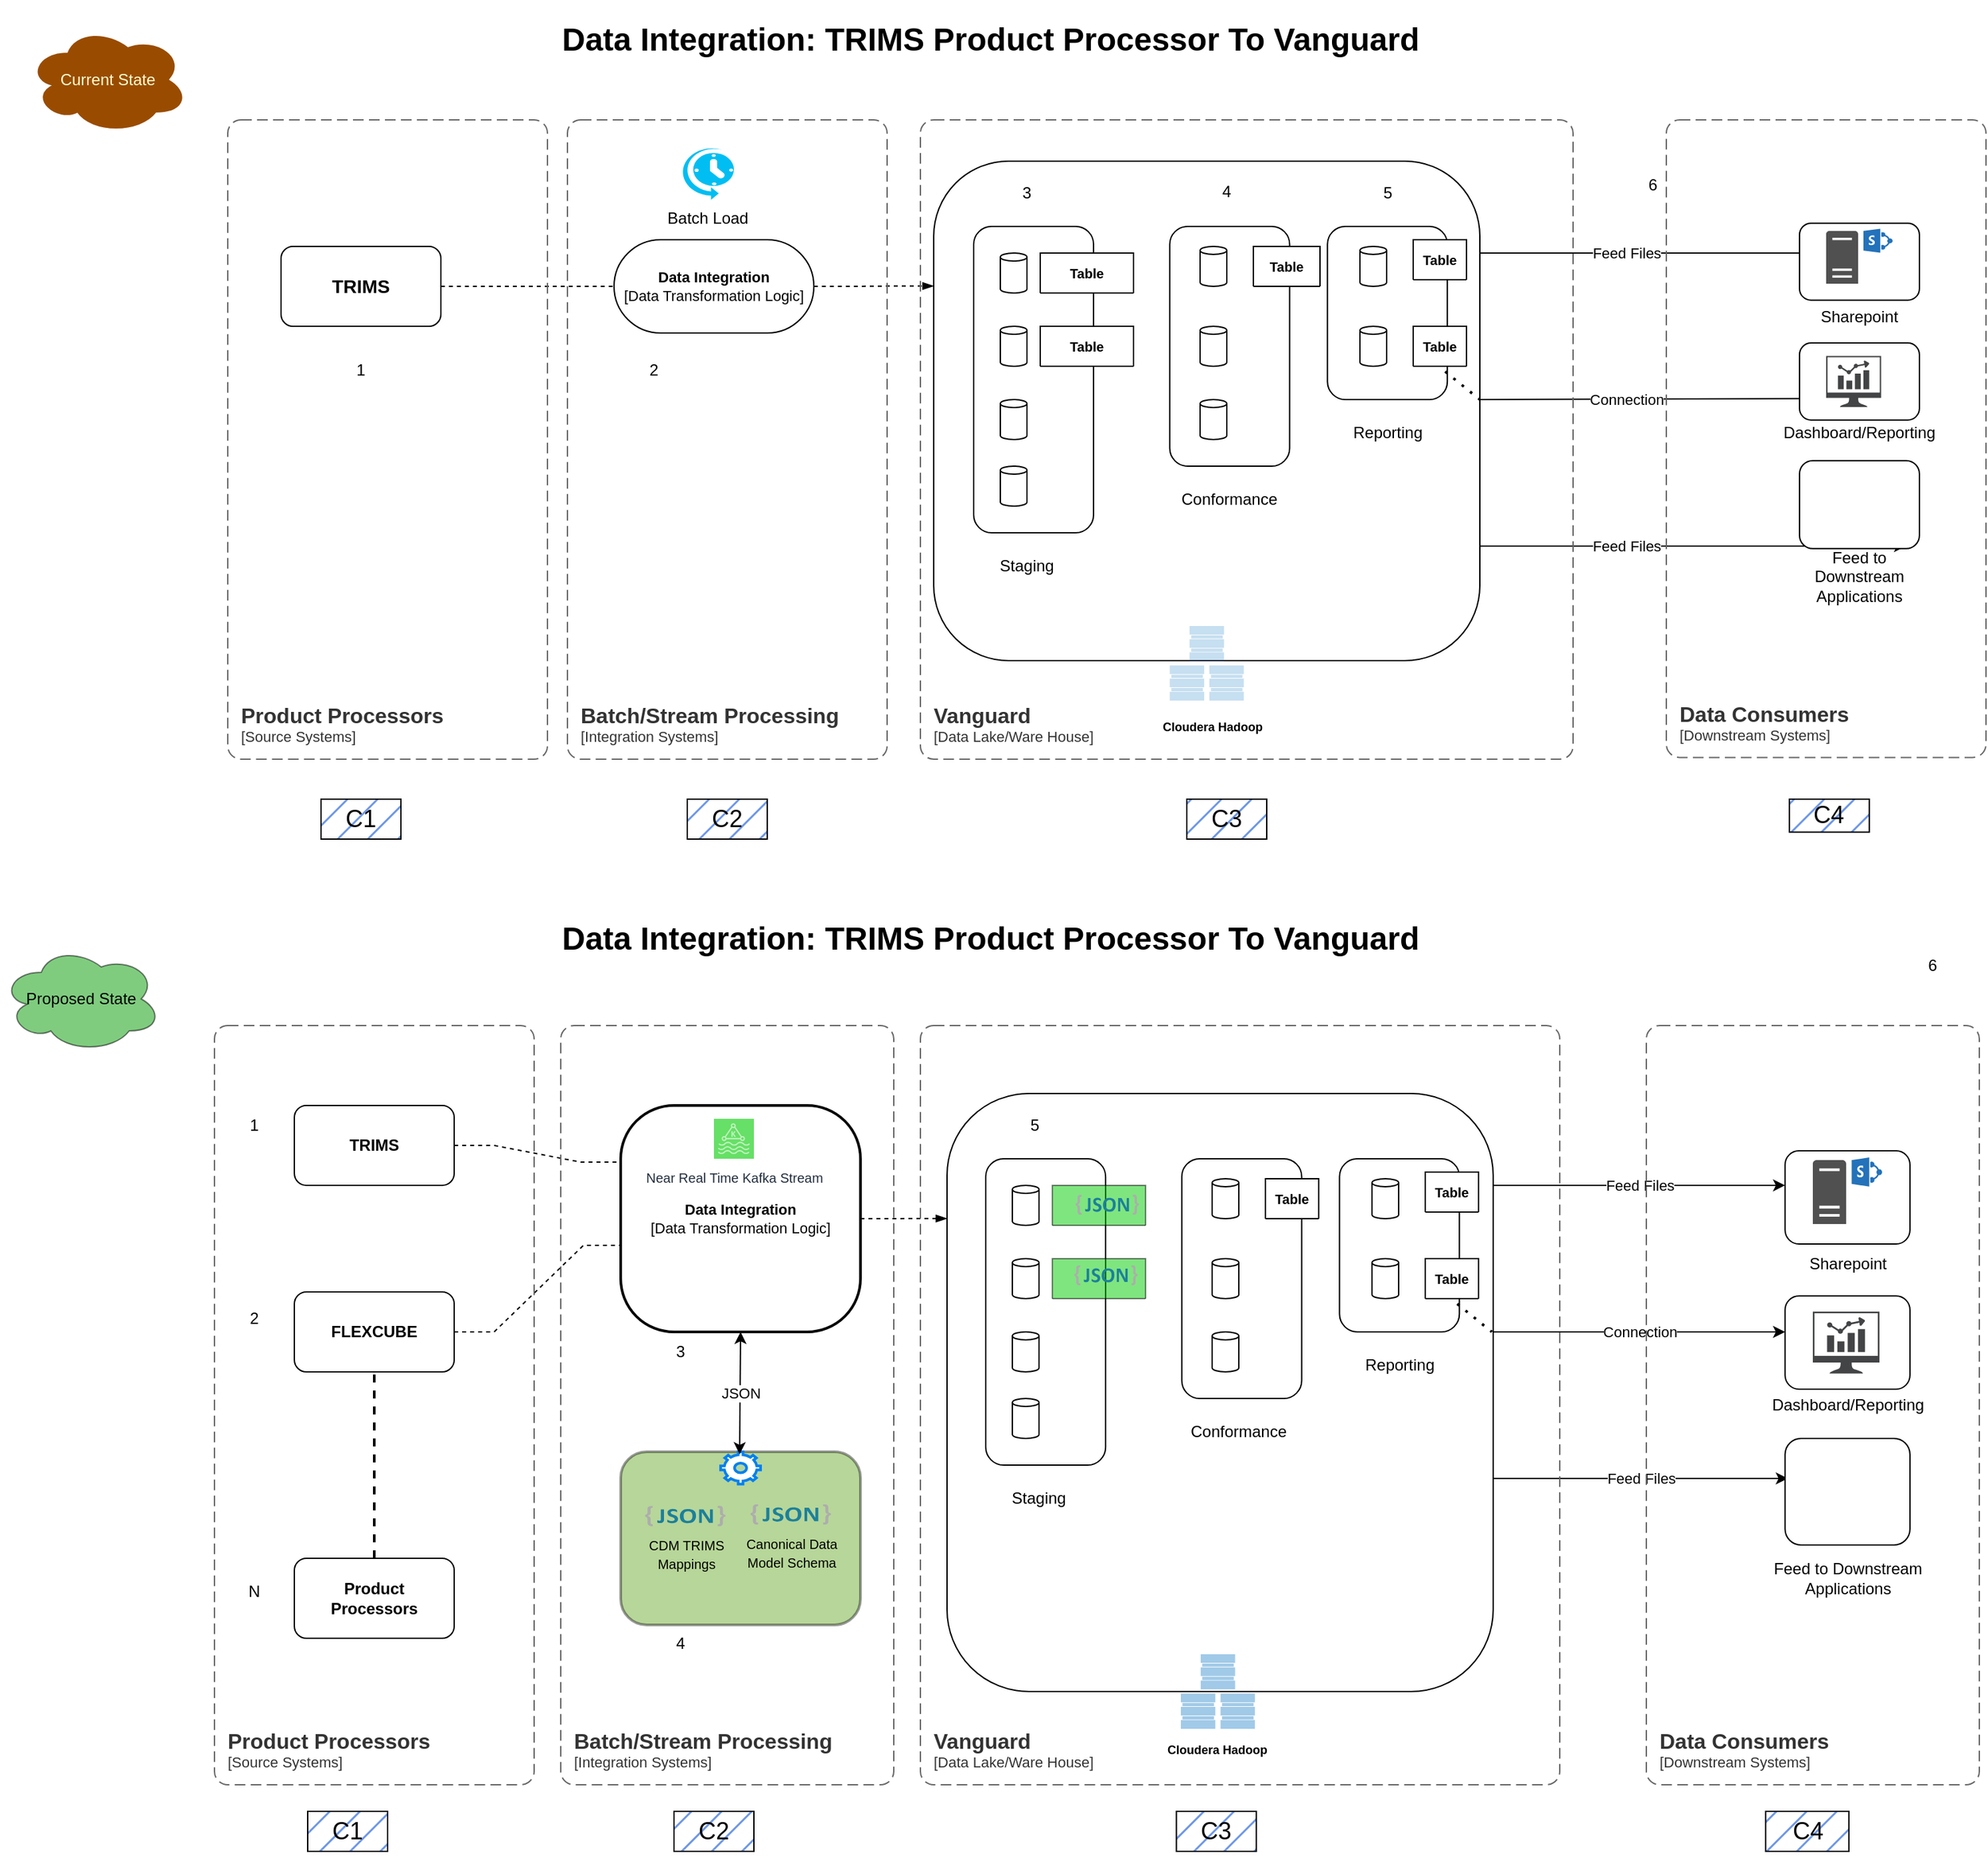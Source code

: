 <mxfile version="22.1.16" type="github" pages="2">
  <diagram name="Current State" id="tbZF8guMvgfieXO2qW0E">
    <mxGraphModel dx="2284" dy="783" grid="1" gridSize="10" guides="1" tooltips="1" connect="1" arrows="1" fold="1" page="1" pageScale="1" pageWidth="850" pageHeight="1100" math="0" shadow="0">
      <root>
        <mxCell id="0" />
        <mxCell id="1" parent="0" />
        <mxCell id="OGL_3rXN170n_kOUYhRo-1" value="&lt;b&gt;&lt;font style=&quot;font-size: 14px;&quot;&gt;TRIMS&lt;/font&gt;&lt;/b&gt;" style="rounded=1;whiteSpace=wrap;html=1;" vertex="1" parent="1">
          <mxGeometry x="-400" y="195" width="120" height="60" as="geometry" />
        </mxCell>
        <mxCell id="OGL_3rXN170n_kOUYhRo-2" value="" style="edgeStyle=entityRelationEdgeStyle;html=1;startArrow=none;startFill=0;endArrow=none;rounded=0;endFill=0;dashed=1;" edge="1" target="OGL_3rXN170n_kOUYhRo-3" parent="1">
          <mxGeometry width="50" relative="1" as="geometry">
            <mxPoint x="-280" y="225" as="sourcePoint" />
          </mxGeometry>
        </mxCell>
        <mxCell id="OGL_3rXN170n_kOUYhRo-3" value="&lt;b&gt;Data Integration&lt;br&gt;&lt;/b&gt;[Data Transformation Logic]" style="html=1;rounded=1;absoluteArcSize=1;arcSize=80;whiteSpace=wrap;fontSize=11;" vertex="1" parent="1">
          <mxGeometry x="-150" y="190" width="150" height="70" as="geometry" />
        </mxCell>
        <mxCell id="OGL_3rXN170n_kOUYhRo-4" value="" style="edgeStyle=entityRelationEdgeStyle;html=1;endArrow=blockThin;endFill=1;startArrow=none;rounded=0;startFill=0;dashed=1;entryX=0;entryY=0.25;entryDx=0;entryDy=0;" edge="1" source="OGL_3rXN170n_kOUYhRo-3" parent="1" target="OGL_3rXN170n_kOUYhRo-9">
          <mxGeometry width="180" relative="1" as="geometry">
            <mxPoint x="-20" y="270" as="targetPoint" />
          </mxGeometry>
        </mxCell>
        <mxCell id="OGL_3rXN170n_kOUYhRo-9" value="" style="rounded=1;whiteSpace=wrap;html=1;" vertex="1" parent="1">
          <mxGeometry x="90" y="131" width="410" height="375" as="geometry" />
        </mxCell>
        <mxCell id="OGL_3rXN170n_kOUYhRo-8" value="" style="rounded=1;whiteSpace=wrap;html=1;container=0;" vertex="1" parent="1">
          <mxGeometry x="120" y="180" width="90" height="230" as="geometry" />
        </mxCell>
        <mxCell id="OGL_3rXN170n_kOUYhRo-13" value="" style="rounded=1;whiteSpace=wrap;html=1;container=0;" vertex="1" parent="1">
          <mxGeometry x="267.2" y="180" width="90" height="180" as="geometry" />
        </mxCell>
        <mxCell id="OGL_3rXN170n_kOUYhRo-14" value="" style="rounded=1;whiteSpace=wrap;html=1;container=0;" vertex="1" parent="1">
          <mxGeometry x="385.6" y="180" width="90" height="130" as="geometry" />
        </mxCell>
        <mxCell id="OGL_3rXN170n_kOUYhRo-99" value="" style="shape=cylinder3;whiteSpace=wrap;html=1;boundedLbl=1;backgroundOutline=1;size=3;" vertex="1" parent="1">
          <mxGeometry x="140" y="200" width="20" height="30" as="geometry" />
        </mxCell>
        <mxCell id="OGL_3rXN170n_kOUYhRo-100" value="" style="shape=cylinder3;whiteSpace=wrap;html=1;boundedLbl=1;backgroundOutline=1;size=3;" vertex="1" parent="1">
          <mxGeometry x="140" y="255" width="20" height="30" as="geometry" />
        </mxCell>
        <mxCell id="OGL_3rXN170n_kOUYhRo-101" value="" style="shape=cylinder3;whiteSpace=wrap;html=1;boundedLbl=1;backgroundOutline=1;size=3;" vertex="1" parent="1">
          <mxGeometry x="140" y="310" width="20" height="30" as="geometry" />
        </mxCell>
        <mxCell id="OGL_3rXN170n_kOUYhRo-102" value="" style="shape=cylinder3;whiteSpace=wrap;html=1;boundedLbl=1;backgroundOutline=1;size=3;" vertex="1" parent="1">
          <mxGeometry x="140" y="360" width="20" height="30" as="geometry" />
        </mxCell>
        <mxCell id="OGL_3rXN170n_kOUYhRo-103" value="&lt;font style=&quot;font-size: 10px;&quot;&gt;Table&lt;/font&gt;" style="shape=table;startSize=30;container=1;collapsible=1;childLayout=tableLayout;fixedRows=1;rowLines=0;fontStyle=1;align=center;resizeLast=1;html=1;whiteSpace=wrap;" vertex="1" collapsed="1" parent="1">
          <mxGeometry x="170" y="200" width="70" height="30" as="geometry">
            <mxRectangle x="630" y="230" width="30" height="30" as="alternateBounds" />
          </mxGeometry>
        </mxCell>
        <mxCell id="OGL_3rXN170n_kOUYhRo-104" value="" style="shape=tableRow;horizontal=0;startSize=0;swimlaneHead=0;swimlaneBody=0;fillColor=none;collapsible=0;dropTarget=0;points=[[0,0.5],[1,0.5]];portConstraint=eastwest;top=0;left=0;right=0;bottom=0;html=1;" vertex="1" visible="0" parent="OGL_3rXN170n_kOUYhRo-103">
          <mxGeometry y="30" width="50" height="30" as="geometry" />
        </mxCell>
        <mxCell id="OGL_3rXN170n_kOUYhRo-105" value="PK,FK1" style="shape=partialRectangle;connectable=0;fillColor=none;top=0;left=0;bottom=0;right=0;fontStyle=1;overflow=hidden;html=1;whiteSpace=wrap;" vertex="1" parent="OGL_3rXN170n_kOUYhRo-104">
          <mxGeometry width="60" height="30" as="geometry">
            <mxRectangle width="60" height="30" as="alternateBounds" />
          </mxGeometry>
        </mxCell>
        <mxCell id="OGL_3rXN170n_kOUYhRo-106" value="Row 1" style="shape=partialRectangle;connectable=0;fillColor=none;top=0;left=0;bottom=0;right=0;align=left;spacingLeft=6;fontStyle=5;overflow=hidden;html=1;whiteSpace=wrap;" vertex="1" parent="OGL_3rXN170n_kOUYhRo-104">
          <mxGeometry x="60" width="-10" height="30" as="geometry">
            <mxRectangle width="-10" height="30" as="alternateBounds" />
          </mxGeometry>
        </mxCell>
        <mxCell id="OGL_3rXN170n_kOUYhRo-107" value="" style="shape=tableRow;horizontal=0;startSize=0;swimlaneHead=0;swimlaneBody=0;fillColor=none;collapsible=0;dropTarget=0;points=[[0,0.5],[1,0.5]];portConstraint=eastwest;top=0;left=0;right=0;bottom=1;html=1;" vertex="1" visible="0" parent="OGL_3rXN170n_kOUYhRo-103">
          <mxGeometry y="60" width="50" height="30" as="geometry" />
        </mxCell>
        <mxCell id="OGL_3rXN170n_kOUYhRo-108" value="PK,FK2" style="shape=partialRectangle;connectable=0;fillColor=none;top=0;left=0;bottom=0;right=0;fontStyle=1;overflow=hidden;html=1;whiteSpace=wrap;" vertex="1" parent="OGL_3rXN170n_kOUYhRo-107">
          <mxGeometry width="60" height="30" as="geometry">
            <mxRectangle width="60" height="30" as="alternateBounds" />
          </mxGeometry>
        </mxCell>
        <mxCell id="OGL_3rXN170n_kOUYhRo-109" value="Row 2" style="shape=partialRectangle;connectable=0;fillColor=none;top=0;left=0;bottom=0;right=0;align=left;spacingLeft=6;fontStyle=5;overflow=hidden;html=1;whiteSpace=wrap;" vertex="1" parent="OGL_3rXN170n_kOUYhRo-107">
          <mxGeometry x="60" width="-10" height="30" as="geometry">
            <mxRectangle width="-10" height="30" as="alternateBounds" />
          </mxGeometry>
        </mxCell>
        <mxCell id="OGL_3rXN170n_kOUYhRo-110" value="" style="shape=tableRow;horizontal=0;startSize=0;swimlaneHead=0;swimlaneBody=0;fillColor=none;collapsible=0;dropTarget=0;points=[[0,0.5],[1,0.5]];portConstraint=eastwest;top=0;left=0;right=0;bottom=0;html=1;" vertex="1" visible="0" parent="OGL_3rXN170n_kOUYhRo-103">
          <mxGeometry y="90" width="50" height="30" as="geometry" />
        </mxCell>
        <mxCell id="OGL_3rXN170n_kOUYhRo-111" value="" style="shape=partialRectangle;connectable=0;fillColor=none;top=0;left=0;bottom=0;right=0;editable=1;overflow=hidden;html=1;whiteSpace=wrap;" vertex="1" parent="OGL_3rXN170n_kOUYhRo-110">
          <mxGeometry width="60" height="30" as="geometry">
            <mxRectangle width="60" height="30" as="alternateBounds" />
          </mxGeometry>
        </mxCell>
        <mxCell id="OGL_3rXN170n_kOUYhRo-112" value="Row 3" style="shape=partialRectangle;connectable=0;fillColor=none;top=0;left=0;bottom=0;right=0;align=left;spacingLeft=6;overflow=hidden;html=1;whiteSpace=wrap;" vertex="1" parent="OGL_3rXN170n_kOUYhRo-110">
          <mxGeometry x="60" width="-10" height="30" as="geometry">
            <mxRectangle width="-10" height="30" as="alternateBounds" />
          </mxGeometry>
        </mxCell>
        <mxCell id="OGL_3rXN170n_kOUYhRo-113" value="" style="shape=tableRow;horizontal=0;startSize=0;swimlaneHead=0;swimlaneBody=0;fillColor=none;collapsible=0;dropTarget=0;points=[[0,0.5],[1,0.5]];portConstraint=eastwest;top=0;left=0;right=0;bottom=0;html=1;" vertex="1" visible="0" parent="OGL_3rXN170n_kOUYhRo-103">
          <mxGeometry y="120" width="50" height="30" as="geometry" />
        </mxCell>
        <mxCell id="OGL_3rXN170n_kOUYhRo-114" value="" style="shape=partialRectangle;connectable=0;fillColor=none;top=0;left=0;bottom=0;right=0;editable=1;overflow=hidden;html=1;whiteSpace=wrap;" vertex="1" parent="OGL_3rXN170n_kOUYhRo-113">
          <mxGeometry width="60" height="30" as="geometry">
            <mxRectangle width="60" height="30" as="alternateBounds" />
          </mxGeometry>
        </mxCell>
        <mxCell id="OGL_3rXN170n_kOUYhRo-115" value="Row 4" style="shape=partialRectangle;connectable=0;fillColor=none;top=0;left=0;bottom=0;right=0;align=left;spacingLeft=6;overflow=hidden;html=1;whiteSpace=wrap;" vertex="1" parent="OGL_3rXN170n_kOUYhRo-113">
          <mxGeometry x="60" width="-10" height="30" as="geometry">
            <mxRectangle width="-10" height="30" as="alternateBounds" />
          </mxGeometry>
        </mxCell>
        <mxCell id="OGL_3rXN170n_kOUYhRo-116" value="&lt;font style=&quot;font-size: 10px;&quot;&gt;Table&lt;/font&gt;" style="shape=table;startSize=30;container=1;collapsible=1;childLayout=tableLayout;fixedRows=1;rowLines=0;fontStyle=1;align=center;resizeLast=1;html=1;whiteSpace=wrap;" vertex="1" collapsed="1" parent="1">
          <mxGeometry x="170" y="255" width="70" height="30" as="geometry">
            <mxRectangle x="630" y="230" width="30" height="30" as="alternateBounds" />
          </mxGeometry>
        </mxCell>
        <mxCell id="OGL_3rXN170n_kOUYhRo-117" value="" style="shape=tableRow;horizontal=0;startSize=0;swimlaneHead=0;swimlaneBody=0;fillColor=none;collapsible=0;dropTarget=0;points=[[0,0.5],[1,0.5]];portConstraint=eastwest;top=0;left=0;right=0;bottom=0;html=1;" vertex="1" visible="0" parent="OGL_3rXN170n_kOUYhRo-116">
          <mxGeometry y="30" width="50" height="30" as="geometry" />
        </mxCell>
        <mxCell id="OGL_3rXN170n_kOUYhRo-118" value="PK,FK1" style="shape=partialRectangle;connectable=0;fillColor=none;top=0;left=0;bottom=0;right=0;fontStyle=1;overflow=hidden;html=1;whiteSpace=wrap;" vertex="1" parent="OGL_3rXN170n_kOUYhRo-117">
          <mxGeometry width="60" height="30" as="geometry">
            <mxRectangle width="60" height="30" as="alternateBounds" />
          </mxGeometry>
        </mxCell>
        <mxCell id="OGL_3rXN170n_kOUYhRo-119" value="Row 1" style="shape=partialRectangle;connectable=0;fillColor=none;top=0;left=0;bottom=0;right=0;align=left;spacingLeft=6;fontStyle=5;overflow=hidden;html=1;whiteSpace=wrap;" vertex="1" parent="OGL_3rXN170n_kOUYhRo-117">
          <mxGeometry x="60" width="-10" height="30" as="geometry">
            <mxRectangle width="-10" height="30" as="alternateBounds" />
          </mxGeometry>
        </mxCell>
        <mxCell id="OGL_3rXN170n_kOUYhRo-120" value="" style="shape=tableRow;horizontal=0;startSize=0;swimlaneHead=0;swimlaneBody=0;fillColor=none;collapsible=0;dropTarget=0;points=[[0,0.5],[1,0.5]];portConstraint=eastwest;top=0;left=0;right=0;bottom=1;html=1;" vertex="1" visible="0" parent="OGL_3rXN170n_kOUYhRo-116">
          <mxGeometry y="60" width="50" height="30" as="geometry" />
        </mxCell>
        <mxCell id="OGL_3rXN170n_kOUYhRo-121" value="PK,FK2" style="shape=partialRectangle;connectable=0;fillColor=none;top=0;left=0;bottom=0;right=0;fontStyle=1;overflow=hidden;html=1;whiteSpace=wrap;" vertex="1" parent="OGL_3rXN170n_kOUYhRo-120">
          <mxGeometry width="60" height="30" as="geometry">
            <mxRectangle width="60" height="30" as="alternateBounds" />
          </mxGeometry>
        </mxCell>
        <mxCell id="OGL_3rXN170n_kOUYhRo-122" value="Row 2" style="shape=partialRectangle;connectable=0;fillColor=none;top=0;left=0;bottom=0;right=0;align=left;spacingLeft=6;fontStyle=5;overflow=hidden;html=1;whiteSpace=wrap;" vertex="1" parent="OGL_3rXN170n_kOUYhRo-120">
          <mxGeometry x="60" width="-10" height="30" as="geometry">
            <mxRectangle width="-10" height="30" as="alternateBounds" />
          </mxGeometry>
        </mxCell>
        <mxCell id="OGL_3rXN170n_kOUYhRo-123" value="" style="shape=tableRow;horizontal=0;startSize=0;swimlaneHead=0;swimlaneBody=0;fillColor=none;collapsible=0;dropTarget=0;points=[[0,0.5],[1,0.5]];portConstraint=eastwest;top=0;left=0;right=0;bottom=0;html=1;" vertex="1" visible="0" parent="OGL_3rXN170n_kOUYhRo-116">
          <mxGeometry y="90" width="50" height="30" as="geometry" />
        </mxCell>
        <mxCell id="OGL_3rXN170n_kOUYhRo-124" value="" style="shape=partialRectangle;connectable=0;fillColor=none;top=0;left=0;bottom=0;right=0;editable=1;overflow=hidden;html=1;whiteSpace=wrap;" vertex="1" parent="OGL_3rXN170n_kOUYhRo-123">
          <mxGeometry width="60" height="30" as="geometry">
            <mxRectangle width="60" height="30" as="alternateBounds" />
          </mxGeometry>
        </mxCell>
        <mxCell id="OGL_3rXN170n_kOUYhRo-125" value="Row 3" style="shape=partialRectangle;connectable=0;fillColor=none;top=0;left=0;bottom=0;right=0;align=left;spacingLeft=6;overflow=hidden;html=1;whiteSpace=wrap;" vertex="1" parent="OGL_3rXN170n_kOUYhRo-123">
          <mxGeometry x="60" width="-10" height="30" as="geometry">
            <mxRectangle width="-10" height="30" as="alternateBounds" />
          </mxGeometry>
        </mxCell>
        <mxCell id="OGL_3rXN170n_kOUYhRo-126" value="" style="shape=tableRow;horizontal=0;startSize=0;swimlaneHead=0;swimlaneBody=0;fillColor=none;collapsible=0;dropTarget=0;points=[[0,0.5],[1,0.5]];portConstraint=eastwest;top=0;left=0;right=0;bottom=0;html=1;" vertex="1" visible="0" parent="OGL_3rXN170n_kOUYhRo-116">
          <mxGeometry y="120" width="50" height="30" as="geometry" />
        </mxCell>
        <mxCell id="OGL_3rXN170n_kOUYhRo-127" value="" style="shape=partialRectangle;connectable=0;fillColor=none;top=0;left=0;bottom=0;right=0;editable=1;overflow=hidden;html=1;whiteSpace=wrap;" vertex="1" parent="OGL_3rXN170n_kOUYhRo-126">
          <mxGeometry width="60" height="30" as="geometry">
            <mxRectangle width="60" height="30" as="alternateBounds" />
          </mxGeometry>
        </mxCell>
        <mxCell id="OGL_3rXN170n_kOUYhRo-128" value="Row 4" style="shape=partialRectangle;connectable=0;fillColor=none;top=0;left=0;bottom=0;right=0;align=left;spacingLeft=6;overflow=hidden;html=1;whiteSpace=wrap;" vertex="1" parent="OGL_3rXN170n_kOUYhRo-126">
          <mxGeometry x="60" width="-10" height="30" as="geometry">
            <mxRectangle width="-10" height="30" as="alternateBounds" />
          </mxGeometry>
        </mxCell>
        <mxCell id="uEnxF1vp-fD0cjR3ecQY-1" value="Staging" style="text;html=1;strokeColor=none;fillColor=none;align=center;verticalAlign=middle;whiteSpace=wrap;rounded=0;" vertex="1" parent="1">
          <mxGeometry x="130" y="420" width="60" height="30" as="geometry" />
        </mxCell>
        <mxCell id="uEnxF1vp-fD0cjR3ecQY-2" value="Conformance" style="text;html=1;strokeColor=none;fillColor=none;align=center;verticalAlign=middle;whiteSpace=wrap;rounded=0;" vertex="1" parent="1">
          <mxGeometry x="282.2" y="370" width="60" height="30" as="geometry" />
        </mxCell>
        <mxCell id="uEnxF1vp-fD0cjR3ecQY-3" value="Reporting" style="text;html=1;strokeColor=none;fillColor=none;align=center;verticalAlign=middle;whiteSpace=wrap;rounded=0;" vertex="1" parent="1">
          <mxGeometry x="400.6" y="320" width="60" height="30" as="geometry" />
        </mxCell>
        <mxCell id="uEnxF1vp-fD0cjR3ecQY-4" value="&lt;font style=&quot;font-size: 10px;&quot;&gt;Table&lt;/font&gt;" style="shape=table;startSize=30;container=1;collapsible=1;childLayout=tableLayout;fixedRows=1;rowLines=0;fontStyle=1;align=center;resizeLast=1;html=1;whiteSpace=wrap;" vertex="1" collapsed="1" parent="1">
          <mxGeometry x="330" y="195" width="50" height="30" as="geometry">
            <mxRectangle x="630" y="230" width="30" height="30" as="alternateBounds" />
          </mxGeometry>
        </mxCell>
        <mxCell id="uEnxF1vp-fD0cjR3ecQY-5" value="" style="shape=tableRow;horizontal=0;startSize=0;swimlaneHead=0;swimlaneBody=0;fillColor=none;collapsible=0;dropTarget=0;points=[[0,0.5],[1,0.5]];portConstraint=eastwest;top=0;left=0;right=0;bottom=0;html=1;" vertex="1" visible="0" parent="uEnxF1vp-fD0cjR3ecQY-4">
          <mxGeometry y="30" width="50" height="30" as="geometry" />
        </mxCell>
        <mxCell id="uEnxF1vp-fD0cjR3ecQY-6" value="PK,FK1" style="shape=partialRectangle;connectable=0;fillColor=none;top=0;left=0;bottom=0;right=0;fontStyle=1;overflow=hidden;html=1;whiteSpace=wrap;" vertex="1" parent="uEnxF1vp-fD0cjR3ecQY-5">
          <mxGeometry width="60" height="30" as="geometry">
            <mxRectangle width="60" height="30" as="alternateBounds" />
          </mxGeometry>
        </mxCell>
        <mxCell id="uEnxF1vp-fD0cjR3ecQY-7" value="Row 1" style="shape=partialRectangle;connectable=0;fillColor=none;top=0;left=0;bottom=0;right=0;align=left;spacingLeft=6;fontStyle=5;overflow=hidden;html=1;whiteSpace=wrap;" vertex="1" parent="uEnxF1vp-fD0cjR3ecQY-5">
          <mxGeometry x="60" width="-10" height="30" as="geometry">
            <mxRectangle width="-10" height="30" as="alternateBounds" />
          </mxGeometry>
        </mxCell>
        <mxCell id="uEnxF1vp-fD0cjR3ecQY-8" value="" style="shape=tableRow;horizontal=0;startSize=0;swimlaneHead=0;swimlaneBody=0;fillColor=none;collapsible=0;dropTarget=0;points=[[0,0.5],[1,0.5]];portConstraint=eastwest;top=0;left=0;right=0;bottom=1;html=1;" vertex="1" visible="0" parent="uEnxF1vp-fD0cjR3ecQY-4">
          <mxGeometry y="60" width="50" height="30" as="geometry" />
        </mxCell>
        <mxCell id="uEnxF1vp-fD0cjR3ecQY-9" value="PK,FK2" style="shape=partialRectangle;connectable=0;fillColor=none;top=0;left=0;bottom=0;right=0;fontStyle=1;overflow=hidden;html=1;whiteSpace=wrap;" vertex="1" parent="uEnxF1vp-fD0cjR3ecQY-8">
          <mxGeometry width="60" height="30" as="geometry">
            <mxRectangle width="60" height="30" as="alternateBounds" />
          </mxGeometry>
        </mxCell>
        <mxCell id="uEnxF1vp-fD0cjR3ecQY-10" value="Row 2" style="shape=partialRectangle;connectable=0;fillColor=none;top=0;left=0;bottom=0;right=0;align=left;spacingLeft=6;fontStyle=5;overflow=hidden;html=1;whiteSpace=wrap;" vertex="1" parent="uEnxF1vp-fD0cjR3ecQY-8">
          <mxGeometry x="60" width="-10" height="30" as="geometry">
            <mxRectangle width="-10" height="30" as="alternateBounds" />
          </mxGeometry>
        </mxCell>
        <mxCell id="uEnxF1vp-fD0cjR3ecQY-11" value="" style="shape=tableRow;horizontal=0;startSize=0;swimlaneHead=0;swimlaneBody=0;fillColor=none;collapsible=0;dropTarget=0;points=[[0,0.5],[1,0.5]];portConstraint=eastwest;top=0;left=0;right=0;bottom=0;html=1;" vertex="1" visible="0" parent="uEnxF1vp-fD0cjR3ecQY-4">
          <mxGeometry y="90" width="50" height="30" as="geometry" />
        </mxCell>
        <mxCell id="uEnxF1vp-fD0cjR3ecQY-12" value="" style="shape=partialRectangle;connectable=0;fillColor=none;top=0;left=0;bottom=0;right=0;editable=1;overflow=hidden;html=1;whiteSpace=wrap;" vertex="1" parent="uEnxF1vp-fD0cjR3ecQY-11">
          <mxGeometry width="60" height="30" as="geometry">
            <mxRectangle width="60" height="30" as="alternateBounds" />
          </mxGeometry>
        </mxCell>
        <mxCell id="uEnxF1vp-fD0cjR3ecQY-13" value="Row 3" style="shape=partialRectangle;connectable=0;fillColor=none;top=0;left=0;bottom=0;right=0;align=left;spacingLeft=6;overflow=hidden;html=1;whiteSpace=wrap;" vertex="1" parent="uEnxF1vp-fD0cjR3ecQY-11">
          <mxGeometry x="60" width="-10" height="30" as="geometry">
            <mxRectangle width="-10" height="30" as="alternateBounds" />
          </mxGeometry>
        </mxCell>
        <mxCell id="uEnxF1vp-fD0cjR3ecQY-14" value="" style="shape=tableRow;horizontal=0;startSize=0;swimlaneHead=0;swimlaneBody=0;fillColor=none;collapsible=0;dropTarget=0;points=[[0,0.5],[1,0.5]];portConstraint=eastwest;top=0;left=0;right=0;bottom=0;html=1;" vertex="1" visible="0" parent="uEnxF1vp-fD0cjR3ecQY-4">
          <mxGeometry y="120" width="50" height="30" as="geometry" />
        </mxCell>
        <mxCell id="uEnxF1vp-fD0cjR3ecQY-15" value="" style="shape=partialRectangle;connectable=0;fillColor=none;top=0;left=0;bottom=0;right=0;editable=1;overflow=hidden;html=1;whiteSpace=wrap;" vertex="1" parent="uEnxF1vp-fD0cjR3ecQY-14">
          <mxGeometry width="60" height="30" as="geometry">
            <mxRectangle width="60" height="30" as="alternateBounds" />
          </mxGeometry>
        </mxCell>
        <mxCell id="uEnxF1vp-fD0cjR3ecQY-16" value="Row 4" style="shape=partialRectangle;connectable=0;fillColor=none;top=0;left=0;bottom=0;right=0;align=left;spacingLeft=6;overflow=hidden;html=1;whiteSpace=wrap;" vertex="1" parent="uEnxF1vp-fD0cjR3ecQY-14">
          <mxGeometry x="60" width="-10" height="30" as="geometry">
            <mxRectangle width="-10" height="30" as="alternateBounds" />
          </mxGeometry>
        </mxCell>
        <mxCell id="uEnxF1vp-fD0cjR3ecQY-17" value="&lt;font style=&quot;font-size: 10px;&quot;&gt;Table&lt;/font&gt;" style="shape=table;startSize=30;container=1;collapsible=1;childLayout=tableLayout;fixedRows=1;rowLines=0;fontStyle=1;align=center;resizeLast=1;html=1;whiteSpace=wrap;" vertex="1" collapsed="1" parent="1">
          <mxGeometry x="450" y="190" width="40" height="30" as="geometry">
            <mxRectangle x="630" y="230" width="30" height="30" as="alternateBounds" />
          </mxGeometry>
        </mxCell>
        <mxCell id="uEnxF1vp-fD0cjR3ecQY-18" value="" style="shape=tableRow;horizontal=0;startSize=0;swimlaneHead=0;swimlaneBody=0;fillColor=none;collapsible=0;dropTarget=0;points=[[0,0.5],[1,0.5]];portConstraint=eastwest;top=0;left=0;right=0;bottom=0;html=1;" vertex="1" visible="0" parent="uEnxF1vp-fD0cjR3ecQY-17">
          <mxGeometry y="30" width="50" height="30" as="geometry" />
        </mxCell>
        <mxCell id="uEnxF1vp-fD0cjR3ecQY-19" value="PK,FK1" style="shape=partialRectangle;connectable=0;fillColor=none;top=0;left=0;bottom=0;right=0;fontStyle=1;overflow=hidden;html=1;whiteSpace=wrap;" vertex="1" parent="uEnxF1vp-fD0cjR3ecQY-18">
          <mxGeometry width="60" height="30" as="geometry">
            <mxRectangle width="60" height="30" as="alternateBounds" />
          </mxGeometry>
        </mxCell>
        <mxCell id="uEnxF1vp-fD0cjR3ecQY-20" value="Row 1" style="shape=partialRectangle;connectable=0;fillColor=none;top=0;left=0;bottom=0;right=0;align=left;spacingLeft=6;fontStyle=5;overflow=hidden;html=1;whiteSpace=wrap;" vertex="1" parent="uEnxF1vp-fD0cjR3ecQY-18">
          <mxGeometry x="60" width="-10" height="30" as="geometry">
            <mxRectangle width="-10" height="30" as="alternateBounds" />
          </mxGeometry>
        </mxCell>
        <mxCell id="uEnxF1vp-fD0cjR3ecQY-21" value="" style="shape=tableRow;horizontal=0;startSize=0;swimlaneHead=0;swimlaneBody=0;fillColor=none;collapsible=0;dropTarget=0;points=[[0,0.5],[1,0.5]];portConstraint=eastwest;top=0;left=0;right=0;bottom=1;html=1;" vertex="1" visible="0" parent="uEnxF1vp-fD0cjR3ecQY-17">
          <mxGeometry y="60" width="50" height="30" as="geometry" />
        </mxCell>
        <mxCell id="uEnxF1vp-fD0cjR3ecQY-22" value="PK,FK2" style="shape=partialRectangle;connectable=0;fillColor=none;top=0;left=0;bottom=0;right=0;fontStyle=1;overflow=hidden;html=1;whiteSpace=wrap;" vertex="1" parent="uEnxF1vp-fD0cjR3ecQY-21">
          <mxGeometry width="60" height="30" as="geometry">
            <mxRectangle width="60" height="30" as="alternateBounds" />
          </mxGeometry>
        </mxCell>
        <mxCell id="uEnxF1vp-fD0cjR3ecQY-23" value="Row 2" style="shape=partialRectangle;connectable=0;fillColor=none;top=0;left=0;bottom=0;right=0;align=left;spacingLeft=6;fontStyle=5;overflow=hidden;html=1;whiteSpace=wrap;" vertex="1" parent="uEnxF1vp-fD0cjR3ecQY-21">
          <mxGeometry x="60" width="-10" height="30" as="geometry">
            <mxRectangle width="-10" height="30" as="alternateBounds" />
          </mxGeometry>
        </mxCell>
        <mxCell id="uEnxF1vp-fD0cjR3ecQY-24" value="" style="shape=tableRow;horizontal=0;startSize=0;swimlaneHead=0;swimlaneBody=0;fillColor=none;collapsible=0;dropTarget=0;points=[[0,0.5],[1,0.5]];portConstraint=eastwest;top=0;left=0;right=0;bottom=0;html=1;" vertex="1" visible="0" parent="uEnxF1vp-fD0cjR3ecQY-17">
          <mxGeometry y="90" width="50" height="30" as="geometry" />
        </mxCell>
        <mxCell id="uEnxF1vp-fD0cjR3ecQY-25" value="" style="shape=partialRectangle;connectable=0;fillColor=none;top=0;left=0;bottom=0;right=0;editable=1;overflow=hidden;html=1;whiteSpace=wrap;" vertex="1" parent="uEnxF1vp-fD0cjR3ecQY-24">
          <mxGeometry width="60" height="30" as="geometry">
            <mxRectangle width="60" height="30" as="alternateBounds" />
          </mxGeometry>
        </mxCell>
        <mxCell id="uEnxF1vp-fD0cjR3ecQY-26" value="Row 3" style="shape=partialRectangle;connectable=0;fillColor=none;top=0;left=0;bottom=0;right=0;align=left;spacingLeft=6;overflow=hidden;html=1;whiteSpace=wrap;" vertex="1" parent="uEnxF1vp-fD0cjR3ecQY-24">
          <mxGeometry x="60" width="-10" height="30" as="geometry">
            <mxRectangle width="-10" height="30" as="alternateBounds" />
          </mxGeometry>
        </mxCell>
        <mxCell id="uEnxF1vp-fD0cjR3ecQY-27" value="" style="shape=tableRow;horizontal=0;startSize=0;swimlaneHead=0;swimlaneBody=0;fillColor=none;collapsible=0;dropTarget=0;points=[[0,0.5],[1,0.5]];portConstraint=eastwest;top=0;left=0;right=0;bottom=0;html=1;" vertex="1" visible="0" parent="uEnxF1vp-fD0cjR3ecQY-17">
          <mxGeometry y="120" width="50" height="30" as="geometry" />
        </mxCell>
        <mxCell id="uEnxF1vp-fD0cjR3ecQY-28" value="" style="shape=partialRectangle;connectable=0;fillColor=none;top=0;left=0;bottom=0;right=0;editable=1;overflow=hidden;html=1;whiteSpace=wrap;" vertex="1" parent="uEnxF1vp-fD0cjR3ecQY-27">
          <mxGeometry width="60" height="30" as="geometry">
            <mxRectangle width="60" height="30" as="alternateBounds" />
          </mxGeometry>
        </mxCell>
        <mxCell id="uEnxF1vp-fD0cjR3ecQY-29" value="Row 4" style="shape=partialRectangle;connectable=0;fillColor=none;top=0;left=0;bottom=0;right=0;align=left;spacingLeft=6;overflow=hidden;html=1;whiteSpace=wrap;" vertex="1" parent="uEnxF1vp-fD0cjR3ecQY-27">
          <mxGeometry x="60" width="-10" height="30" as="geometry">
            <mxRectangle width="-10" height="30" as="alternateBounds" />
          </mxGeometry>
        </mxCell>
        <mxCell id="uEnxF1vp-fD0cjR3ecQY-30" value="" style="shape=cylinder3;whiteSpace=wrap;html=1;boundedLbl=1;backgroundOutline=1;size=3;" vertex="1" parent="1">
          <mxGeometry x="290" y="195" width="20" height="30" as="geometry" />
        </mxCell>
        <mxCell id="uEnxF1vp-fD0cjR3ecQY-31" value="" style="shape=cylinder3;whiteSpace=wrap;html=1;boundedLbl=1;backgroundOutline=1;size=3;" vertex="1" parent="1">
          <mxGeometry x="410" y="195" width="20" height="30" as="geometry" />
        </mxCell>
        <mxCell id="uEnxF1vp-fD0cjR3ecQY-32" value="Batch Load" style="verticalLabelPosition=bottom;html=1;verticalAlign=top;align=center;strokeColor=none;fillColor=#00BEF2;shape=mxgraph.azure.scheduler;pointerEvents=1;" vertex="1" parent="1">
          <mxGeometry x="-100" y="120" width="40" height="40" as="geometry" />
        </mxCell>
        <mxCell id="uEnxF1vp-fD0cjR3ecQY-34" value="" style="shape=cylinder3;whiteSpace=wrap;html=1;boundedLbl=1;backgroundOutline=1;size=3;" vertex="1" parent="1">
          <mxGeometry x="290" y="255" width="20" height="30" as="geometry" />
        </mxCell>
        <mxCell id="uEnxF1vp-fD0cjR3ecQY-35" value="" style="shape=cylinder3;whiteSpace=wrap;html=1;boundedLbl=1;backgroundOutline=1;size=3;" vertex="1" parent="1">
          <mxGeometry x="290" y="310" width="20" height="30" as="geometry" />
        </mxCell>
        <mxCell id="uEnxF1vp-fD0cjR3ecQY-36" value="" style="shape=cylinder3;whiteSpace=wrap;html=1;boundedLbl=1;backgroundOutline=1;size=3;" vertex="1" parent="1">
          <mxGeometry x="410" y="255" width="20" height="30" as="geometry" />
        </mxCell>
        <mxCell id="uEnxF1vp-fD0cjR3ecQY-46" value="" style="endArrow=classic;html=1;rounded=0;" edge="1" parent="1">
          <mxGeometry relative="1" as="geometry">
            <mxPoint x="500" y="200" as="sourcePoint" />
            <mxPoint x="820" y="200" as="targetPoint" />
          </mxGeometry>
        </mxCell>
        <mxCell id="uEnxF1vp-fD0cjR3ecQY-47" value="Feed Files" style="edgeLabel;resizable=0;html=1;align=center;verticalAlign=middle;" connectable="0" vertex="1" parent="uEnxF1vp-fD0cjR3ecQY-46">
          <mxGeometry relative="1" as="geometry">
            <mxPoint x="-50" as="offset" />
          </mxGeometry>
        </mxCell>
        <mxCell id="uEnxF1vp-fD0cjR3ecQY-48" value="" style="endArrow=classic;html=1;rounded=0;" edge="1" parent="1">
          <mxGeometry relative="1" as="geometry">
            <mxPoint x="500" y="310" as="sourcePoint" />
            <mxPoint x="820" y="309" as="targetPoint" />
          </mxGeometry>
        </mxCell>
        <mxCell id="uEnxF1vp-fD0cjR3ecQY-49" value="Connection" style="edgeLabel;resizable=0;html=1;align=center;verticalAlign=middle;" connectable="0" vertex="1" parent="uEnxF1vp-fD0cjR3ecQY-48">
          <mxGeometry relative="1" as="geometry">
            <mxPoint x="-50" as="offset" />
          </mxGeometry>
        </mxCell>
        <mxCell id="uEnxF1vp-fD0cjR3ecQY-50" value="" style="endArrow=classic;html=1;rounded=0;" edge="1" parent="1">
          <mxGeometry relative="1" as="geometry">
            <mxPoint x="500" y="420" as="sourcePoint" />
            <mxPoint x="820" y="420" as="targetPoint" />
          </mxGeometry>
        </mxCell>
        <mxCell id="uEnxF1vp-fD0cjR3ecQY-51" value="Feed Files" style="edgeLabel;resizable=0;html=1;align=center;verticalAlign=middle;" connectable="0" vertex="1" parent="uEnxF1vp-fD0cjR3ecQY-50">
          <mxGeometry relative="1" as="geometry">
            <mxPoint x="-50" as="offset" />
          </mxGeometry>
        </mxCell>
        <mxCell id="uEnxF1vp-fD0cjR3ecQY-61" value="&lt;font style=&quot;font-size: 10px;&quot;&gt;Table&lt;/font&gt;" style="shape=table;startSize=30;container=1;collapsible=1;childLayout=tableLayout;fixedRows=1;rowLines=0;fontStyle=1;align=center;resizeLast=1;html=1;whiteSpace=wrap;" vertex="1" collapsed="1" parent="1">
          <mxGeometry x="450" y="255" width="40" height="30" as="geometry">
            <mxRectangle x="630" y="230" width="30" height="30" as="alternateBounds" />
          </mxGeometry>
        </mxCell>
        <mxCell id="uEnxF1vp-fD0cjR3ecQY-62" value="" style="shape=tableRow;horizontal=0;startSize=0;swimlaneHead=0;swimlaneBody=0;fillColor=none;collapsible=0;dropTarget=0;points=[[0,0.5],[1,0.5]];portConstraint=eastwest;top=0;left=0;right=0;bottom=0;html=1;" vertex="1" visible="0" parent="uEnxF1vp-fD0cjR3ecQY-61">
          <mxGeometry y="30" width="50" height="30" as="geometry" />
        </mxCell>
        <mxCell id="uEnxF1vp-fD0cjR3ecQY-63" value="PK,FK1" style="shape=partialRectangle;connectable=0;fillColor=none;top=0;left=0;bottom=0;right=0;fontStyle=1;overflow=hidden;html=1;whiteSpace=wrap;" vertex="1" parent="uEnxF1vp-fD0cjR3ecQY-62">
          <mxGeometry width="60" height="30" as="geometry">
            <mxRectangle width="60" height="30" as="alternateBounds" />
          </mxGeometry>
        </mxCell>
        <mxCell id="uEnxF1vp-fD0cjR3ecQY-64" value="Row 1" style="shape=partialRectangle;connectable=0;fillColor=none;top=0;left=0;bottom=0;right=0;align=left;spacingLeft=6;fontStyle=5;overflow=hidden;html=1;whiteSpace=wrap;" vertex="1" parent="uEnxF1vp-fD0cjR3ecQY-62">
          <mxGeometry x="60" width="-10" height="30" as="geometry">
            <mxRectangle width="-10" height="30" as="alternateBounds" />
          </mxGeometry>
        </mxCell>
        <mxCell id="uEnxF1vp-fD0cjR3ecQY-65" value="" style="shape=tableRow;horizontal=0;startSize=0;swimlaneHead=0;swimlaneBody=0;fillColor=none;collapsible=0;dropTarget=0;points=[[0,0.5],[1,0.5]];portConstraint=eastwest;top=0;left=0;right=0;bottom=1;html=1;" vertex="1" visible="0" parent="uEnxF1vp-fD0cjR3ecQY-61">
          <mxGeometry y="60" width="50" height="30" as="geometry" />
        </mxCell>
        <mxCell id="uEnxF1vp-fD0cjR3ecQY-66" value="PK,FK2" style="shape=partialRectangle;connectable=0;fillColor=none;top=0;left=0;bottom=0;right=0;fontStyle=1;overflow=hidden;html=1;whiteSpace=wrap;" vertex="1" parent="uEnxF1vp-fD0cjR3ecQY-65">
          <mxGeometry width="60" height="30" as="geometry">
            <mxRectangle width="60" height="30" as="alternateBounds" />
          </mxGeometry>
        </mxCell>
        <mxCell id="uEnxF1vp-fD0cjR3ecQY-67" value="Row 2" style="shape=partialRectangle;connectable=0;fillColor=none;top=0;left=0;bottom=0;right=0;align=left;spacingLeft=6;fontStyle=5;overflow=hidden;html=1;whiteSpace=wrap;" vertex="1" parent="uEnxF1vp-fD0cjR3ecQY-65">
          <mxGeometry x="60" width="-10" height="30" as="geometry">
            <mxRectangle width="-10" height="30" as="alternateBounds" />
          </mxGeometry>
        </mxCell>
        <mxCell id="uEnxF1vp-fD0cjR3ecQY-68" value="" style="shape=tableRow;horizontal=0;startSize=0;swimlaneHead=0;swimlaneBody=0;fillColor=none;collapsible=0;dropTarget=0;points=[[0,0.5],[1,0.5]];portConstraint=eastwest;top=0;left=0;right=0;bottom=0;html=1;" vertex="1" visible="0" parent="uEnxF1vp-fD0cjR3ecQY-61">
          <mxGeometry y="90" width="50" height="30" as="geometry" />
        </mxCell>
        <mxCell id="uEnxF1vp-fD0cjR3ecQY-69" value="" style="shape=partialRectangle;connectable=0;fillColor=none;top=0;left=0;bottom=0;right=0;editable=1;overflow=hidden;html=1;whiteSpace=wrap;" vertex="1" parent="uEnxF1vp-fD0cjR3ecQY-68">
          <mxGeometry width="60" height="30" as="geometry">
            <mxRectangle width="60" height="30" as="alternateBounds" />
          </mxGeometry>
        </mxCell>
        <mxCell id="uEnxF1vp-fD0cjR3ecQY-70" value="Row 3" style="shape=partialRectangle;connectable=0;fillColor=none;top=0;left=0;bottom=0;right=0;align=left;spacingLeft=6;overflow=hidden;html=1;whiteSpace=wrap;" vertex="1" parent="uEnxF1vp-fD0cjR3ecQY-68">
          <mxGeometry x="60" width="-10" height="30" as="geometry">
            <mxRectangle width="-10" height="30" as="alternateBounds" />
          </mxGeometry>
        </mxCell>
        <mxCell id="uEnxF1vp-fD0cjR3ecQY-71" value="" style="shape=tableRow;horizontal=0;startSize=0;swimlaneHead=0;swimlaneBody=0;fillColor=none;collapsible=0;dropTarget=0;points=[[0,0.5],[1,0.5]];portConstraint=eastwest;top=0;left=0;right=0;bottom=0;html=1;" vertex="1" visible="0" parent="uEnxF1vp-fD0cjR3ecQY-61">
          <mxGeometry y="120" width="50" height="30" as="geometry" />
        </mxCell>
        <mxCell id="uEnxF1vp-fD0cjR3ecQY-72" value="" style="shape=partialRectangle;connectable=0;fillColor=none;top=0;left=0;bottom=0;right=0;editable=1;overflow=hidden;html=1;whiteSpace=wrap;" vertex="1" parent="uEnxF1vp-fD0cjR3ecQY-71">
          <mxGeometry width="60" height="30" as="geometry">
            <mxRectangle width="60" height="30" as="alternateBounds" />
          </mxGeometry>
        </mxCell>
        <mxCell id="uEnxF1vp-fD0cjR3ecQY-73" value="Row 4" style="shape=partialRectangle;connectable=0;fillColor=none;top=0;left=0;bottom=0;right=0;align=left;spacingLeft=6;overflow=hidden;html=1;whiteSpace=wrap;" vertex="1" parent="uEnxF1vp-fD0cjR3ecQY-71">
          <mxGeometry x="60" width="-10" height="30" as="geometry">
            <mxRectangle width="-10" height="30" as="alternateBounds" />
          </mxGeometry>
        </mxCell>
        <mxCell id="uEnxF1vp-fD0cjR3ecQY-74" value="" style="endArrow=none;dashed=1;html=1;dashPattern=1 3;strokeWidth=2;rounded=0;exitX=0.982;exitY=0.838;exitDx=0;exitDy=0;exitPerimeter=0;" edge="1" parent="1" source="OGL_3rXN170n_kOUYhRo-14">
          <mxGeometry width="50" height="50" relative="1" as="geometry">
            <mxPoint x="530" y="383" as="sourcePoint" />
            <mxPoint x="500" y="310" as="targetPoint" />
          </mxGeometry>
        </mxCell>
        <mxCell id="uEnxF1vp-fD0cjR3ecQY-75" value="1" style="text;html=1;strokeColor=none;fillColor=none;align=center;verticalAlign=middle;whiteSpace=wrap;rounded=0;" vertex="1" parent="1">
          <mxGeometry x="-370" y="273" width="60" height="30" as="geometry" />
        </mxCell>
        <mxCell id="uEnxF1vp-fD0cjR3ecQY-76" value="2" style="text;html=1;strokeColor=none;fillColor=none;align=center;verticalAlign=middle;whiteSpace=wrap;rounded=0;" vertex="1" parent="1">
          <mxGeometry x="-150" y="273" width="60" height="30" as="geometry" />
        </mxCell>
        <mxCell id="uEnxF1vp-fD0cjR3ecQY-77" value="3" style="text;html=1;strokeColor=none;fillColor=none;align=center;verticalAlign=middle;whiteSpace=wrap;rounded=0;" vertex="1" parent="1">
          <mxGeometry x="130" y="140" width="60" height="30" as="geometry" />
        </mxCell>
        <mxCell id="uEnxF1vp-fD0cjR3ecQY-78" value="4" style="text;html=1;strokeColor=none;fillColor=none;align=center;verticalAlign=middle;whiteSpace=wrap;rounded=0;" vertex="1" parent="1">
          <mxGeometry x="280" y="139" width="60" height="30" as="geometry" />
        </mxCell>
        <mxCell id="uEnxF1vp-fD0cjR3ecQY-79" value="5" style="text;html=1;strokeColor=none;fillColor=none;align=center;verticalAlign=middle;whiteSpace=wrap;rounded=0;" vertex="1" parent="1">
          <mxGeometry x="400.6" y="140" width="60" height="30" as="geometry" />
        </mxCell>
        <mxCell id="uEnxF1vp-fD0cjR3ecQY-80" value="6" style="text;html=1;strokeColor=none;fillColor=none;align=center;verticalAlign=middle;whiteSpace=wrap;rounded=0;" vertex="1" parent="1">
          <mxGeometry x="600" y="134" width="60" height="30" as="geometry" />
        </mxCell>
        <mxCell id="uEnxF1vp-fD0cjR3ecQY-81" value="&lt;h1&gt;Data Integration: TRIMS Product Processor To Vanguard&lt;/h1&gt;" style="text;html=1;strokeColor=none;fillColor=none;spacing=5;spacingTop=-20;whiteSpace=wrap;overflow=hidden;rounded=0;" vertex="1" parent="1">
          <mxGeometry x="-194.4" y="20" width="670" height="50" as="geometry" />
        </mxCell>
        <mxCell id="wmEXvG0R8FhYU_NZQ5m0-1" value="" style="group" vertex="1" connectable="0" parent="1">
          <mxGeometry x="237.5" y="480" width="122.5" height="90" as="geometry" />
        </mxCell>
        <mxCell id="OGL_3rXN170n_kOUYhRo-7" value="" style="shadow=0;dashed=0;html=1;strokeColor=none;fillColor=#4495D1;labelPosition=center;verticalLabelPosition=bottom;verticalAlign=top;align=center;outlineConnect=0;shape=mxgraph.veeam.storage_cluster;container=0;opacity=30;" vertex="1" parent="wmEXvG0R8FhYU_NZQ5m0-1">
          <mxGeometry x="29.7" width="55.6" height="56" as="geometry" />
        </mxCell>
        <mxCell id="uEnxF1vp-fD0cjR3ecQY-33" value="&lt;b&gt;&lt;font style=&quot;font-size: 9px;&quot;&gt;Cloudera Hadoop&lt;/font&gt;&lt;br&gt;&lt;/b&gt;" style="text;html=1;strokeColor=none;fillColor=none;align=center;verticalAlign=middle;whiteSpace=wrap;rounded=0;" vertex="1" parent="wmEXvG0R8FhYU_NZQ5m0-1">
          <mxGeometry y="60" width="122.5" height="30" as="geometry" />
        </mxCell>
        <object placeholders="1" c4Name="Product Processors" c4Application="Source Systems" label="&lt;font style=&quot;font-size: 16px&quot;&gt;&lt;b&gt;&lt;div style=&quot;text-align: left&quot;&gt;%c4Name%&lt;/div&gt;&lt;/b&gt;&lt;/font&gt;&lt;div style=&quot;text-align: left&quot;&gt;[%c4Application%]&lt;/div&gt;" id="FzemedlOeHOmPLkJfNjO-1">
          <mxCell style="rounded=1;fontSize=11;whiteSpace=wrap;html=1;dashed=1;arcSize=20;fillColor=none;strokeColor=#666666;fontColor=#333333;labelBackgroundColor=none;align=left;verticalAlign=bottom;labelBorderColor=none;spacingTop=0;spacing=10;dashPattern=8 4;metaEdit=1;rotatable=0;perimeter=rectanglePerimeter;noLabel=0;labelPadding=0;allowArrows=0;connectable=0;expand=0;recursiveResize=0;editable=1;pointerEvents=0;absoluteArcSize=1;points=[[0.25,0,0],[0.5,0,0],[0.75,0,0],[1,0.25,0],[1,0.5,0],[1,0.75,0],[0.75,1,0],[0.5,1,0],[0.25,1,0],[0,0.75,0],[0,0.5,0],[0,0.25,0]];" vertex="1" parent="1">
            <mxGeometry x="-440" y="100" width="240" height="480" as="geometry" />
          </mxCell>
        </object>
        <object placeholders="1" c4Name="Batch/Stream Processing" c4Application="Integration Systems" label="&lt;font style=&quot;font-size: 16px&quot;&gt;&lt;b&gt;&lt;div style=&quot;text-align: left&quot;&gt;%c4Name%&lt;/div&gt;&lt;/b&gt;&lt;/font&gt;&lt;div style=&quot;text-align: left&quot;&gt;[%c4Application%]&lt;/div&gt;" id="X0ISGB_g8yF7wEohI6Br-1">
          <mxCell style="rounded=1;fontSize=11;whiteSpace=wrap;html=1;dashed=1;arcSize=20;fillColor=none;strokeColor=#666666;fontColor=#333333;labelBackgroundColor=none;align=left;verticalAlign=bottom;labelBorderColor=none;spacingTop=0;spacing=10;dashPattern=8 4;metaEdit=1;rotatable=0;perimeter=rectanglePerimeter;noLabel=0;labelPadding=0;allowArrows=0;connectable=0;expand=0;recursiveResize=0;editable=1;pointerEvents=0;absoluteArcSize=1;points=[[0.25,0,0],[0.5,0,0],[0.75,0,0],[1,0.25,0],[1,0.5,0],[1,0.75,0],[0.75,1,0],[0.5,1,0],[0.25,1,0],[0,0.75,0],[0,0.5,0],[0,0.25,0]];" vertex="1" parent="1">
            <mxGeometry x="-185" y="100" width="240" height="480" as="geometry" />
          </mxCell>
        </object>
        <object placeholders="1" c4Name="Vanguard" c4Application="Data Lake/Ware House" label="&lt;font style=&quot;font-size: 16px&quot;&gt;&lt;b&gt;&lt;div style=&quot;text-align: left&quot;&gt;%c4Name%&lt;/div&gt;&lt;/b&gt;&lt;/font&gt;&lt;div style=&quot;text-align: left&quot;&gt;[%c4Application%]&lt;/div&gt;" id="wLs_gUOXVC6ams0V6xlA-1">
          <mxCell style="rounded=1;fontSize=11;whiteSpace=wrap;html=1;dashed=1;arcSize=20;fillColor=none;strokeColor=#666666;fontColor=#333333;labelBackgroundColor=none;align=left;verticalAlign=bottom;labelBorderColor=none;spacingTop=0;spacing=10;dashPattern=8 4;metaEdit=1;rotatable=0;perimeter=rectanglePerimeter;noLabel=0;labelPadding=0;allowArrows=0;connectable=0;expand=0;recursiveResize=0;editable=1;pointerEvents=0;absoluteArcSize=1;points=[[0.25,0,0],[0.5,0,0],[0.75,0,0],[1,0.25,0],[1,0.5,0],[1,0.75,0],[0.75,1,0],[0.5,1,0],[0.25,1,0],[0,0.75,0],[0,0.5,0],[0,0.25,0]];" vertex="1" parent="1">
            <mxGeometry x="80" y="100" width="490" height="480" as="geometry" />
          </mxCell>
        </object>
        <mxCell id="yiS1bbNgJhyyrQwx4I_--1" value="&lt;font style=&quot;font-size: 18px;&quot;&gt;C1&lt;/font&gt;" style="text;html=1;strokeColor=default;fillColor=#6e97e7;align=center;verticalAlign=middle;whiteSpace=wrap;rounded=0;fillStyle=hatch;" vertex="1" parent="1">
          <mxGeometry x="-370" y="610" width="60" height="30" as="geometry" />
        </mxCell>
        <mxCell id="yiS1bbNgJhyyrQwx4I_--2" value="&lt;font style=&quot;font-size: 18px;&quot;&gt;C2&lt;/font&gt;" style="text;html=1;strokeColor=default;fillColor=#6e97e7;align=center;verticalAlign=middle;whiteSpace=wrap;rounded=0;fillStyle=hatch;" vertex="1" parent="1">
          <mxGeometry x="-95" y="610" width="60" height="30" as="geometry" />
        </mxCell>
        <mxCell id="yiS1bbNgJhyyrQwx4I_--3" value="&lt;font style=&quot;font-size: 18px;&quot;&gt;C3&lt;/font&gt;" style="text;html=1;strokeColor=default;fillColor=#6e97e7;align=center;verticalAlign=middle;whiteSpace=wrap;rounded=0;fillStyle=hatch;" vertex="1" parent="1">
          <mxGeometry x="280" y="610" width="60" height="30" as="geometry" />
        </mxCell>
        <mxCell id="yuKBt2K-wmD50oFo5iBD-1" value="&lt;b&gt;&lt;font style=&quot;font-size: 12px;&quot;&gt;TRIMS&lt;/font&gt;&lt;/b&gt;" style="rounded=1;whiteSpace=wrap;html=1;" vertex="1" parent="1">
          <mxGeometry x="-390" y="840" width="120" height="60" as="geometry" />
        </mxCell>
        <mxCell id="yuKBt2K-wmD50oFo5iBD-2" value="&lt;b&gt;&lt;font style=&quot;font-size: 12px;&quot;&gt;FLEXCUBE&lt;/font&gt;&lt;/b&gt;" style="rounded=1;whiteSpace=wrap;html=1;" vertex="1" parent="1">
          <mxGeometry x="-390" y="980" width="120" height="60" as="geometry" />
        </mxCell>
        <mxCell id="yuKBt2K-wmD50oFo5iBD-3" value="" style="edgeStyle=entityRelationEdgeStyle;html=1;startArrow=none;startFill=0;endArrow=none;rounded=0;endFill=0;dashed=1;exitX=1;exitY=0.5;exitDx=0;exitDy=0;entryX=0.011;entryY=0.618;entryDx=0;entryDy=0;entryPerimeter=0;" edge="1" parent="1" source="yuKBt2K-wmD50oFo5iBD-2" target="yuKBt2K-wmD50oFo5iBD-4">
          <mxGeometry width="50" relative="1" as="geometry">
            <mxPoint x="-180.0" y="925" as="sourcePoint" />
          </mxGeometry>
        </mxCell>
        <mxCell id="yuKBt2K-wmD50oFo5iBD-4" value="&lt;b&gt;Data Integration&lt;br&gt;&lt;/b&gt;[Data Transformation Logic]" style="html=1;rounded=1;absoluteArcSize=1;arcSize=80;whiteSpace=wrap;fontSize=11;strokeWidth=2;" vertex="1" parent="1">
          <mxGeometry x="-145" y="840" width="180" height="170" as="geometry" />
        </mxCell>
        <mxCell id="yuKBt2K-wmD50oFo5iBD-5" value="" style="edgeStyle=entityRelationEdgeStyle;html=1;endArrow=blockThin;endFill=1;startArrow=none;rounded=0;startFill=0;dashed=1;entryX=0;entryY=0.209;entryDx=0;entryDy=0;entryPerimeter=0;" edge="1" parent="1" source="yuKBt2K-wmD50oFo5iBD-4" target="yuKBt2K-wmD50oFo5iBD-6">
          <mxGeometry width="180" relative="1" as="geometry">
            <mxPoint x="80" y="970" as="targetPoint" />
          </mxGeometry>
        </mxCell>
        <mxCell id="yuKBt2K-wmD50oFo5iBD-81" value="" style="endArrow=classic;html=1;rounded=0;entryX=0;entryY=0.371;entryDx=0;entryDy=0;entryPerimeter=0;" edge="1" parent="1" target="yuKBt2K-wmD50oFo5iBD-170">
          <mxGeometry relative="1" as="geometry">
            <mxPoint x="510" y="900" as="sourcePoint" />
            <mxPoint x="700" y="900" as="targetPoint" />
          </mxGeometry>
        </mxCell>
        <mxCell id="yuKBt2K-wmD50oFo5iBD-82" value="Feed Files" style="edgeLabel;resizable=0;html=1;align=center;verticalAlign=middle;" connectable="0" vertex="1" parent="yuKBt2K-wmD50oFo5iBD-81">
          <mxGeometry relative="1" as="geometry" />
        </mxCell>
        <mxCell id="yuKBt2K-wmD50oFo5iBD-83" value="" style="endArrow=classic;html=1;rounded=0;entryX=0;entryY=0.386;entryDx=0;entryDy=0;entryPerimeter=0;" edge="1" parent="1" target="yuKBt2K-wmD50oFo5iBD-173">
          <mxGeometry relative="1" as="geometry">
            <mxPoint x="510" y="1010" as="sourcePoint" />
            <mxPoint x="800" y="1015" as="targetPoint" />
          </mxGeometry>
        </mxCell>
        <mxCell id="yuKBt2K-wmD50oFo5iBD-84" value="Connection" style="edgeLabel;resizable=0;html=1;align=center;verticalAlign=middle;" connectable="0" vertex="1" parent="yuKBt2K-wmD50oFo5iBD-83">
          <mxGeometry relative="1" as="geometry" />
        </mxCell>
        <mxCell id="yuKBt2K-wmD50oFo5iBD-85" value="" style="endArrow=classic;html=1;rounded=0;entryX=0.022;entryY=0.375;entryDx=0;entryDy=0;entryPerimeter=0;" edge="1" parent="1" target="yuKBt2K-wmD50oFo5iBD-168">
          <mxGeometry relative="1" as="geometry">
            <mxPoint x="510" y="1120" as="sourcePoint" />
            <mxPoint x="700" y="1120" as="targetPoint" />
          </mxGeometry>
        </mxCell>
        <mxCell id="yuKBt2K-wmD50oFo5iBD-86" value="Feed Files" style="edgeLabel;resizable=0;html=1;align=center;verticalAlign=middle;" connectable="0" vertex="1" parent="yuKBt2K-wmD50oFo5iBD-85">
          <mxGeometry relative="1" as="geometry" />
        </mxCell>
        <mxCell id="yuKBt2K-wmD50oFo5iBD-108" value="2" style="text;html=1;strokeColor=none;fillColor=none;align=center;verticalAlign=middle;whiteSpace=wrap;rounded=0;" vertex="1" parent="1">
          <mxGeometry x="-450" y="985" width="60" height="30" as="geometry" />
        </mxCell>
        <mxCell id="yuKBt2K-wmD50oFo5iBD-109" value="&lt;font style=&quot;font-size: 12px;&quot;&gt;1&lt;/font&gt;" style="text;html=1;strokeColor=none;fillColor=none;align=center;verticalAlign=middle;whiteSpace=wrap;rounded=0;" vertex="1" parent="1">
          <mxGeometry x="-450" y="840" width="60" height="30" as="geometry" />
        </mxCell>
        <mxCell id="yuKBt2K-wmD50oFo5iBD-110" value="3" style="text;html=1;strokeColor=none;fillColor=none;align=center;verticalAlign=middle;whiteSpace=wrap;rounded=0;" vertex="1" parent="1">
          <mxGeometry x="-130" y="1010" width="60" height="30" as="geometry" />
        </mxCell>
        <mxCell id="yuKBt2K-wmD50oFo5iBD-112" value="6" style="text;html=1;strokeColor=none;fillColor=none;align=center;verticalAlign=middle;whiteSpace=wrap;rounded=0;" vertex="1" parent="1">
          <mxGeometry x="810" y="720" width="60" height="30" as="geometry" />
        </mxCell>
        <mxCell id="yuKBt2K-wmD50oFo5iBD-113" value="&lt;h1&gt;Data Integration: TRIMS Product Processor To Vanguard&lt;/h1&gt;" style="text;html=1;strokeColor=none;fillColor=none;spacing=5;spacingTop=-20;whiteSpace=wrap;overflow=hidden;rounded=0;" vertex="1" parent="1">
          <mxGeometry x="-194.4" y="695" width="670" height="50" as="geometry" />
        </mxCell>
        <mxCell id="yuKBt2K-wmD50oFo5iBD-114" value="&lt;font style=&quot;font-size: 10px;&quot;&gt;Near Real Time Kafka Stream&lt;/font&gt;" style="sketch=0;points=[[0,0,0],[0.25,0,0],[0.5,0,0],[0.75,0,0],[1,0,0],[0,1,0],[0.25,1,0],[0.5,1,0],[0.75,1,0],[1,1,0],[0,0.25,0],[0,0.5,0],[0,0.75,0],[1,0.25,0],[1,0.5,0],[1,0.75,0]];outlineConnect=0;fontColor=#232F3E;fillColor=#00CC00;strokeColor=#ffffff;dashed=0;verticalLabelPosition=bottom;verticalAlign=top;align=center;html=1;fontSize=12;fontStyle=0;aspect=fixed;shape=mxgraph.aws4.resourceIcon;resIcon=mxgraph.aws4.managed_streaming_for_kafka;opacity=60;" vertex="1" parent="1">
          <mxGeometry x="-75" y="850" width="30" height="30" as="geometry" />
        </mxCell>
        <mxCell id="yuKBt2K-wmD50oFo5iBD-115" value="" style="group;strokeWidth=2;strokeColor=default;rounded=1;fillColor=#4D9900;fillStyle=solid;opacity=40;" vertex="1" connectable="0" parent="1">
          <mxGeometry x="-145" y="1100" width="180" height="130" as="geometry" />
        </mxCell>
        <mxCell id="yuKBt2K-wmD50oFo5iBD-117" value="" style="html=1;verticalLabelPosition=bottom;align=center;labelBackgroundColor=#ffffff;verticalAlign=top;strokeWidth=2;strokeColor=#0080F0;shadow=0;dashed=0;shape=mxgraph.ios7.icons.settings;" vertex="1" parent="yuKBt2K-wmD50oFo5iBD-115">
          <mxGeometry x="75" width="30" height="24.242" as="geometry" />
        </mxCell>
        <mxCell id="yuKBt2K-wmD50oFo5iBD-118" value="&lt;font style=&quot;font-size: 10px;&quot;&gt;CDM TRIMS &lt;br&gt;Mappings&lt;/font&gt;" style="dashed=0;outlineConnect=0;html=1;align=center;labelPosition=center;verticalLabelPosition=bottom;verticalAlign=top;shape=mxgraph.weblogos.json_2" vertex="1" parent="yuKBt2K-wmD50oFo5iBD-115">
          <mxGeometry x="18.375" y="40.606" width="60.3" height="15.273" as="geometry" />
        </mxCell>
        <mxCell id="yuKBt2K-wmD50oFo5iBD-119" value="&lt;span style=&quot;font-size: 10px;&quot;&gt;Canonical Data &lt;br&gt;Model Schema&lt;/span&gt;" style="dashed=0;outlineConnect=0;html=1;align=center;labelPosition=center;verticalLabelPosition=bottom;verticalAlign=top;shape=mxgraph.weblogos.json_2" vertex="1" parent="yuKBt2K-wmD50oFo5iBD-115">
          <mxGeometry x="97.5" y="39.394" width="60.3" height="15.273" as="geometry" />
        </mxCell>
        <mxCell id="yuKBt2K-wmD50oFo5iBD-120" value="" style="endArrow=classic;html=1;rounded=0;exitX=0.5;exitY=1;exitDx=0;exitDy=0;entryX=0.475;entryY=0.075;entryDx=0;entryDy=0;entryPerimeter=0;startArrow=classic;startFill=1;" edge="1" parent="1" source="yuKBt2K-wmD50oFo5iBD-4" target="yuKBt2K-wmD50oFo5iBD-117">
          <mxGeometry relative="1" as="geometry">
            <mxPoint y="990" as="sourcePoint" />
            <mxPoint x="100" y="990" as="targetPoint" />
          </mxGeometry>
        </mxCell>
        <mxCell id="yuKBt2K-wmD50oFo5iBD-121" value="JSON" style="edgeLabel;resizable=0;html=1;align=center;verticalAlign=middle;" connectable="0" vertex="1" parent="yuKBt2K-wmD50oFo5iBD-120">
          <mxGeometry relative="1" as="geometry" />
        </mxCell>
        <mxCell id="yuKBt2K-wmD50oFo5iBD-124" value="" style="edgeStyle=entityRelationEdgeStyle;html=1;startArrow=none;startFill=0;endArrow=none;rounded=0;endFill=0;dashed=1;entryX=0;entryY=0.25;entryDx=0;entryDy=0;exitX=1;exitY=0.5;exitDx=0;exitDy=0;" edge="1" parent="1" source="yuKBt2K-wmD50oFo5iBD-1" target="yuKBt2K-wmD50oFo5iBD-4">
          <mxGeometry width="50" relative="1" as="geometry">
            <mxPoint x="-180.0" y="809.5" as="sourcePoint" />
            <mxPoint y="810" as="targetPoint" />
            <Array as="points">
              <mxPoint x="-70" y="800" />
              <mxPoint x="-80" y="800" />
            </Array>
          </mxGeometry>
        </mxCell>
        <mxCell id="yuKBt2K-wmD50oFo5iBD-128" value="4" style="text;html=1;strokeColor=none;fillColor=none;align=center;verticalAlign=middle;whiteSpace=wrap;rounded=0;" vertex="1" parent="1">
          <mxGeometry x="-130" y="1230.004" width="60" height="27.692" as="geometry" />
        </mxCell>
        <mxCell id="yuKBt2K-wmD50oFo5iBD-129" value="&lt;b&gt;&lt;font style=&quot;font-size: 12px;&quot;&gt;Product &lt;br&gt;Processors&lt;/font&gt;&lt;/b&gt;" style="rounded=1;whiteSpace=wrap;html=1;" vertex="1" parent="1">
          <mxGeometry x="-390" y="1180" width="120" height="60" as="geometry" />
        </mxCell>
        <mxCell id="yuKBt2K-wmD50oFo5iBD-130" value="" style="endArrow=none;dashed=1;html=1;strokeWidth=2;rounded=0;entryX=0.5;entryY=1;entryDx=0;entryDy=0;exitX=0.5;exitY=0;exitDx=0;exitDy=0;" edge="1" parent="1" source="yuKBt2K-wmD50oFo5iBD-129" target="yuKBt2K-wmD50oFo5iBD-2">
          <mxGeometry width="50" height="50" relative="1" as="geometry">
            <mxPoint x="-240" y="1080" as="sourcePoint" />
            <mxPoint x="-220.0" y="1020" as="targetPoint" />
          </mxGeometry>
        </mxCell>
        <mxCell id="yuKBt2K-wmD50oFo5iBD-131" value="N" style="text;html=1;strokeColor=none;fillColor=none;align=center;verticalAlign=middle;whiteSpace=wrap;rounded=0;" vertex="1" parent="1">
          <mxGeometry x="-450" y="1190" width="60" height="30" as="geometry" />
        </mxCell>
        <object placeholders="1" c4Name="Product Processors" c4Application="Source Systems" label="&lt;font style=&quot;font-size: 16px&quot;&gt;&lt;b&gt;&lt;div style=&quot;text-align: left&quot;&gt;%c4Name%&lt;/div&gt;&lt;/b&gt;&lt;/font&gt;&lt;div style=&quot;text-align: left&quot;&gt;[%c4Application%]&lt;/div&gt;" C1="" id="yuKBt2K-wmD50oFo5iBD-132">
          <mxCell style="rounded=1;fontSize=11;whiteSpace=wrap;html=1;dashed=1;arcSize=20;fillColor=none;strokeColor=#666666;fontColor=#333333;labelBackgroundColor=none;align=left;verticalAlign=bottom;labelBorderColor=none;spacingTop=0;spacing=10;dashPattern=8 4;metaEdit=1;rotatable=0;perimeter=rectanglePerimeter;noLabel=0;labelPadding=0;allowArrows=0;connectable=0;expand=0;recursiveResize=0;editable=1;pointerEvents=0;absoluteArcSize=1;points=[[0.25,0,0],[0.5,0,0],[0.75,0,0],[1,0.25,0],[1,0.5,0],[1,0.75,0],[0.75,1,0],[0.5,1,0],[0.25,1,0],[0,0.75,0],[0,0.5,0],[0,0.25,0]];" vertex="1" parent="1">
            <mxGeometry x="-450" y="780" width="240" height="570" as="geometry" />
          </mxCell>
        </object>
        <object placeholders="1" c4Name="Batch/Stream Processing" c4Application="Integration Systems" label="&lt;font style=&quot;font-size: 16px&quot;&gt;&lt;b&gt;&lt;div style=&quot;text-align: left&quot;&gt;%c4Name%&lt;/div&gt;&lt;/b&gt;&lt;/font&gt;&lt;div style=&quot;text-align: left&quot;&gt;[%c4Application%]&lt;/div&gt;" id="yuKBt2K-wmD50oFo5iBD-133">
          <mxCell style="rounded=1;fontSize=11;whiteSpace=wrap;html=1;dashed=1;arcSize=20;fillColor=none;strokeColor=#666666;fontColor=#333333;labelBackgroundColor=none;align=left;verticalAlign=bottom;labelBorderColor=none;spacingTop=0;spacing=10;dashPattern=8 4;metaEdit=1;rotatable=0;perimeter=rectanglePerimeter;noLabel=0;labelPadding=0;allowArrows=0;connectable=0;expand=0;recursiveResize=0;editable=1;pointerEvents=0;absoluteArcSize=1;points=[[0.25,0,0],[0.5,0,0],[0.75,0,0],[1,0.25,0],[1,0.5,0],[1,0.75,0],[0.75,1,0],[0.5,1,0],[0.25,1,0],[0,0.75,0],[0,0.5,0],[0,0.25,0]];" vertex="1" parent="1">
            <mxGeometry x="-190" y="780" width="250" height="570" as="geometry" />
          </mxCell>
        </object>
        <object placeholders="1" c4Name="Vanguard" c4Application="Data Lake/Ware House" label="&lt;font style=&quot;font-size: 16px&quot;&gt;&lt;b&gt;&lt;div style=&quot;text-align: left&quot;&gt;%c4Name%&lt;/div&gt;&lt;/b&gt;&lt;/font&gt;&lt;div style=&quot;text-align: left&quot;&gt;[%c4Application%]&lt;/div&gt;" id="yuKBt2K-wmD50oFo5iBD-134">
          <mxCell style="rounded=1;fontSize=11;whiteSpace=wrap;html=1;dashed=1;arcSize=20;fillColor=none;strokeColor=#666666;fontColor=#333333;labelBackgroundColor=none;align=left;verticalAlign=bottom;labelBorderColor=none;spacingTop=0;spacing=10;dashPattern=8 4;metaEdit=1;rotatable=0;perimeter=rectanglePerimeter;noLabel=0;labelPadding=0;allowArrows=0;connectable=0;expand=0;recursiveResize=0;editable=1;pointerEvents=0;absoluteArcSize=1;points=[[0.25,0,0],[0.5,0,0],[0.75,0,0],[1,0.25,0],[1,0.5,0],[1,0.75,0],[0.75,1,0],[0.5,1,0],[0.25,1,0],[0,0.75,0],[0,0.5,0],[0,0.25,0]];" vertex="1" parent="1">
            <mxGeometry x="80" y="780" width="480" height="570" as="geometry" />
          </mxCell>
        </object>
        <mxCell id="yuKBt2K-wmD50oFo5iBD-135" value="&lt;font style=&quot;font-size: 18px;&quot;&gt;C1&lt;/font&gt;" style="text;html=1;strokeColor=default;fillColor=#6e97e7;align=center;verticalAlign=middle;whiteSpace=wrap;rounded=0;fillStyle=hatch;" vertex="1" parent="1">
          <mxGeometry x="-380" y="1370" width="60" height="30" as="geometry" />
        </mxCell>
        <mxCell id="yuKBt2K-wmD50oFo5iBD-136" value="&lt;font style=&quot;font-size: 18px;&quot;&gt;C2&lt;/font&gt;" style="text;html=1;strokeColor=default;fillColor=#6e97e7;align=center;verticalAlign=middle;whiteSpace=wrap;rounded=0;fillStyle=hatch;" vertex="1" parent="1">
          <mxGeometry x="-105" y="1370" width="60" height="30" as="geometry" />
        </mxCell>
        <mxCell id="yuKBt2K-wmD50oFo5iBD-137" value="&lt;font style=&quot;font-size: 18px;&quot;&gt;C3&lt;/font&gt;" style="text;html=1;strokeColor=default;fillColor=#6e97e7;align=center;verticalAlign=middle;whiteSpace=wrap;rounded=0;fillStyle=hatch;" vertex="1" parent="1">
          <mxGeometry x="272.2" y="1370" width="60" height="30" as="geometry" />
        </mxCell>
        <mxCell id="yuKBt2K-wmD50oFo5iBD-147" value="" style="group" vertex="1" connectable="0" parent="1">
          <mxGeometry x="640" y="100" width="240" height="520" as="geometry" />
        </mxCell>
        <mxCell id="yuKBt2K-wmD50oFo5iBD-74" value="" style="rounded=1;whiteSpace=wrap;html=1;" vertex="1" parent="yuKBt2K-wmD50oFo5iBD-147">
          <mxGeometry x="100" y="255.873" width="90" height="66.032" as="geometry" />
        </mxCell>
        <mxCell id="yuKBt2K-wmD50oFo5iBD-75" value="" style="group" vertex="1" connectable="0" parent="yuKBt2K-wmD50oFo5iBD-147">
          <mxGeometry x="100" y="77.587" width="90" height="57.778" as="geometry" />
        </mxCell>
        <mxCell id="yuKBt2K-wmD50oFo5iBD-76" value="" style="rounded=1;whiteSpace=wrap;html=1;" vertex="1" parent="yuKBt2K-wmD50oFo5iBD-75">
          <mxGeometry width="90" height="57.778" as="geometry" />
        </mxCell>
        <mxCell id="yuKBt2K-wmD50oFo5iBD-77" value="" style="sketch=0;pointerEvents=1;shadow=0;dashed=0;html=1;strokeColor=none;fillColor=#505050;labelPosition=center;verticalLabelPosition=bottom;verticalAlign=top;outlineConnect=0;align=center;shape=mxgraph.office.servers.sharepoint_server;" vertex="1" parent="yuKBt2K-wmD50oFo5iBD-75">
          <mxGeometry x="20" y="4.127" width="50" height="41.27" as="geometry" />
        </mxCell>
        <mxCell id="yuKBt2K-wmD50oFo5iBD-78" value="" style="group" vertex="1" connectable="0" parent="yuKBt2K-wmD50oFo5iBD-147">
          <mxGeometry x="100" y="159.302" width="90" height="57.778" as="geometry" />
        </mxCell>
        <mxCell id="yuKBt2K-wmD50oFo5iBD-79" value="" style="rounded=1;whiteSpace=wrap;html=1;" vertex="1" parent="yuKBt2K-wmD50oFo5iBD-78">
          <mxGeometry y="8.254" width="90" height="57.778" as="geometry" />
        </mxCell>
        <mxCell id="yuKBt2K-wmD50oFo5iBD-80" value="" style="sketch=0;pointerEvents=1;shadow=0;dashed=0;html=1;strokeColor=none;fillColor=#434445;aspect=fixed;labelPosition=center;verticalLabelPosition=bottom;verticalAlign=top;align=center;outlineConnect=0;shape=mxgraph.vvd.nsx_dashboard;" vertex="1" parent="yuKBt2K-wmD50oFo5iBD-78">
          <mxGeometry x="20" y="17.952" width="41.27" height="38.381" as="geometry" />
        </mxCell>
        <mxCell id="yuKBt2K-wmD50oFo5iBD-87" value="Sharepoint" style="text;html=1;strokeColor=none;fillColor=none;align=center;verticalAlign=middle;whiteSpace=wrap;rounded=0;" vertex="1" parent="yuKBt2K-wmD50oFo5iBD-147">
          <mxGeometry x="115" y="135.365" width="60" height="24.762" as="geometry" />
        </mxCell>
        <mxCell id="yuKBt2K-wmD50oFo5iBD-88" value="Dashboard/Reporting" style="text;html=1;strokeColor=none;fillColor=none;align=center;verticalAlign=middle;whiteSpace=wrap;rounded=0;" vertex="1" parent="yuKBt2K-wmD50oFo5iBD-147">
          <mxGeometry x="115" y="222.857" width="60" height="24.762" as="geometry" />
        </mxCell>
        <mxCell id="yuKBt2K-wmD50oFo5iBD-89" value="" style="shape=image;html=1;verticalAlign=top;verticalLabelPosition=bottom;labelBackgroundColor=#ffffff;imageAspect=0;aspect=fixed;image=https://cdn2.iconfinder.com/data/icons/simple-files/128/CSV.png" vertex="1" parent="yuKBt2K-wmD50oFo5iBD-147">
          <mxGeometry x="110" y="264.127" width="24.762" height="24.762" as="geometry" />
        </mxCell>
        <mxCell id="yuKBt2K-wmD50oFo5iBD-90" value="" style="shape=image;html=1;verticalAlign=top;verticalLabelPosition=bottom;labelBackgroundColor=#ffffff;imageAspect=0;aspect=fixed;image=https://cdn2.iconfinder.com/data/icons/simple-files/128/CSV.png" vertex="1" parent="yuKBt2K-wmD50oFo5iBD-147">
          <mxGeometry x="145" y="264.127" width="24.762" height="24.762" as="geometry" />
        </mxCell>
        <mxCell id="yuKBt2K-wmD50oFo5iBD-91" value="" style="shape=image;html=1;verticalAlign=top;verticalLabelPosition=bottom;labelBackgroundColor=#ffffff;imageAspect=0;aspect=fixed;image=https://cdn2.iconfinder.com/data/icons/simple-files/128/CSV.png" vertex="1" parent="yuKBt2K-wmD50oFo5iBD-147">
          <mxGeometry x="110" y="291.365" width="24.762" height="24.762" as="geometry" />
        </mxCell>
        <mxCell id="yuKBt2K-wmD50oFo5iBD-92" value="" style="shape=image;html=1;verticalAlign=top;verticalLabelPosition=bottom;labelBackgroundColor=#ffffff;imageAspect=0;aspect=fixed;image=https://cdn2.iconfinder.com/data/icons/simple-files/128/CSV.png" vertex="1" parent="yuKBt2K-wmD50oFo5iBD-147">
          <mxGeometry x="146" y="291.365" width="24.762" height="24.762" as="geometry" />
        </mxCell>
        <mxCell id="yuKBt2K-wmD50oFo5iBD-93" value="Feed to Downstream Applications" style="text;html=1;strokeColor=none;fillColor=none;align=center;verticalAlign=middle;whiteSpace=wrap;rounded=0;" vertex="1" parent="yuKBt2K-wmD50oFo5iBD-147">
          <mxGeometry x="90" y="330.159" width="110" height="24.762" as="geometry" />
        </mxCell>
        <object placeholders="1" c4Name="Data Consumers" c4Application="Downstream Systems" label="&lt;font style=&quot;font-size: 16px&quot;&gt;&lt;b&gt;&lt;div style=&quot;text-align: left&quot;&gt;%c4Name%&lt;/div&gt;&lt;/b&gt;&lt;/font&gt;&lt;div style=&quot;text-align: left&quot;&gt;[%c4Application%]&lt;/div&gt;" id="yuKBt2K-wmD50oFo5iBD-138">
          <mxCell style="rounded=1;fontSize=11;whiteSpace=wrap;html=1;dashed=1;arcSize=20;fillColor=none;strokeColor=#666666;fontColor=#333333;labelBackgroundColor=none;align=left;verticalAlign=bottom;labelBorderColor=none;spacingTop=0;spacing=10;dashPattern=8 4;metaEdit=1;rotatable=0;perimeter=rectanglePerimeter;noLabel=0;labelPadding=0;allowArrows=0;connectable=0;expand=0;recursiveResize=0;editable=1;pointerEvents=0;absoluteArcSize=1;points=[[0.25,0,0],[0.5,0,0],[0.75,0,0],[1,0.25,0],[1,0.5,0],[1,0.75,0],[0.75,1,0],[0.5,1,0],[0.25,1,0],[0,0.75,0],[0,0.5,0],[0,0.25,0]];" vertex="1" parent="yuKBt2K-wmD50oFo5iBD-147">
            <mxGeometry width="240" height="478.73" as="geometry" />
          </mxCell>
        </object>
        <mxCell id="yuKBt2K-wmD50oFo5iBD-167" value="" style="group" vertex="1" connectable="0" parent="1">
          <mxGeometry x="625" y="780" width="250" height="630" as="geometry" />
        </mxCell>
        <mxCell id="yuKBt2K-wmD50oFo5iBD-168" value="" style="rounded=1;whiteSpace=wrap;html=1;" vertex="1" parent="yuKBt2K-wmD50oFo5iBD-167">
          <mxGeometry x="104.167" y="310" width="93.75" height="80" as="geometry" />
        </mxCell>
        <mxCell id="yuKBt2K-wmD50oFo5iBD-169" value="" style="group" vertex="1" connectable="0" parent="yuKBt2K-wmD50oFo5iBD-167">
          <mxGeometry x="104.167" y="94" width="93.75" height="70" as="geometry" />
        </mxCell>
        <mxCell id="yuKBt2K-wmD50oFo5iBD-170" value="" style="rounded=1;whiteSpace=wrap;html=1;" vertex="1" parent="yuKBt2K-wmD50oFo5iBD-169">
          <mxGeometry width="93.75" height="70" as="geometry" />
        </mxCell>
        <mxCell id="yuKBt2K-wmD50oFo5iBD-171" value="" style="sketch=0;pointerEvents=1;shadow=0;dashed=0;html=1;strokeColor=none;fillColor=#505050;labelPosition=center;verticalLabelPosition=bottom;verticalAlign=top;outlineConnect=0;align=center;shape=mxgraph.office.servers.sharepoint_server;" vertex="1" parent="yuKBt2K-wmD50oFo5iBD-169">
          <mxGeometry x="20.833" y="5" width="52.083" height="50" as="geometry" />
        </mxCell>
        <mxCell id="yuKBt2K-wmD50oFo5iBD-172" value="" style="group" vertex="1" connectable="0" parent="yuKBt2K-wmD50oFo5iBD-167">
          <mxGeometry x="104.167" y="193" width="93.75" height="70" as="geometry" />
        </mxCell>
        <mxCell id="yuKBt2K-wmD50oFo5iBD-173" value="" style="rounded=1;whiteSpace=wrap;html=1;" vertex="1" parent="yuKBt2K-wmD50oFo5iBD-172">
          <mxGeometry y="10" width="93.75" height="70" as="geometry" />
        </mxCell>
        <mxCell id="yuKBt2K-wmD50oFo5iBD-174" value="" style="sketch=0;pointerEvents=1;shadow=0;dashed=0;html=1;strokeColor=none;fillColor=#434445;aspect=fixed;labelPosition=center;verticalLabelPosition=bottom;verticalAlign=top;align=center;outlineConnect=0;shape=mxgraph.vvd.nsx_dashboard;" vertex="1" parent="yuKBt2K-wmD50oFo5iBD-172">
          <mxGeometry x="20.833" y="21.75" width="50" height="46.5" as="geometry" />
        </mxCell>
        <mxCell id="yuKBt2K-wmD50oFo5iBD-175" value="Sharepoint" style="text;html=1;strokeColor=none;fillColor=none;align=center;verticalAlign=middle;whiteSpace=wrap;rounded=0;" vertex="1" parent="yuKBt2K-wmD50oFo5iBD-167">
          <mxGeometry x="119.792" y="164" width="62.5" height="30" as="geometry" />
        </mxCell>
        <mxCell id="yuKBt2K-wmD50oFo5iBD-176" value="Dashboard/Reporting" style="text;html=1;strokeColor=none;fillColor=none;align=center;verticalAlign=middle;whiteSpace=wrap;rounded=0;" vertex="1" parent="yuKBt2K-wmD50oFo5iBD-167">
          <mxGeometry x="119.792" y="270" width="62.5" height="30" as="geometry" />
        </mxCell>
        <mxCell id="yuKBt2K-wmD50oFo5iBD-177" value="" style="shape=image;html=1;verticalAlign=top;verticalLabelPosition=bottom;labelBackgroundColor=#ffffff;imageAspect=0;aspect=fixed;image=https://cdn2.iconfinder.com/data/icons/simple-files/128/CSV.png" vertex="1" parent="yuKBt2K-wmD50oFo5iBD-167">
          <mxGeometry x="114.583" y="320" width="30" height="30" as="geometry" />
        </mxCell>
        <mxCell id="yuKBt2K-wmD50oFo5iBD-178" value="" style="shape=image;html=1;verticalAlign=top;verticalLabelPosition=bottom;labelBackgroundColor=#ffffff;imageAspect=0;aspect=fixed;image=https://cdn2.iconfinder.com/data/icons/simple-files/128/CSV.png" vertex="1" parent="yuKBt2K-wmD50oFo5iBD-167">
          <mxGeometry x="151.042" y="320" width="30" height="30" as="geometry" />
        </mxCell>
        <mxCell id="yuKBt2K-wmD50oFo5iBD-179" value="" style="shape=image;html=1;verticalAlign=top;verticalLabelPosition=bottom;labelBackgroundColor=#ffffff;imageAspect=0;aspect=fixed;image=https://cdn2.iconfinder.com/data/icons/simple-files/128/CSV.png" vertex="1" parent="yuKBt2K-wmD50oFo5iBD-167">
          <mxGeometry x="114.583" y="353" width="30" height="30" as="geometry" />
        </mxCell>
        <mxCell id="yuKBt2K-wmD50oFo5iBD-180" value="" style="shape=image;html=1;verticalAlign=top;verticalLabelPosition=bottom;labelBackgroundColor=#ffffff;imageAspect=0;aspect=fixed;image=https://cdn2.iconfinder.com/data/icons/simple-files/128/CSV.png" vertex="1" parent="yuKBt2K-wmD50oFo5iBD-167">
          <mxGeometry x="152.083" y="353" width="30" height="30" as="geometry" />
        </mxCell>
        <mxCell id="yuKBt2K-wmD50oFo5iBD-181" value="Feed to Downstream Applications" style="text;html=1;strokeColor=none;fillColor=none;align=center;verticalAlign=middle;whiteSpace=wrap;rounded=0;" vertex="1" parent="yuKBt2K-wmD50oFo5iBD-167">
          <mxGeometry x="93.75" y="400" width="114.583" height="30" as="geometry" />
        </mxCell>
        <object placeholders="1" c4Name="Data Consumers" c4Application="Downstream Systems" label="&lt;font style=&quot;font-size: 16px&quot;&gt;&lt;b&gt;&lt;div style=&quot;text-align: left&quot;&gt;%c4Name%&lt;/div&gt;&lt;/b&gt;&lt;/font&gt;&lt;div style=&quot;text-align: left&quot;&gt;[%c4Application%]&lt;/div&gt;" id="yuKBt2K-wmD50oFo5iBD-182">
          <mxCell style="rounded=1;fontSize=11;whiteSpace=wrap;html=1;dashed=1;arcSize=20;fillColor=none;strokeColor=#666666;fontColor=#333333;labelBackgroundColor=none;align=left;verticalAlign=bottom;labelBorderColor=none;spacingTop=0;spacing=10;dashPattern=8 4;metaEdit=1;rotatable=0;perimeter=rectanglePerimeter;noLabel=0;labelPadding=0;allowArrows=0;connectable=0;expand=0;recursiveResize=0;editable=1;pointerEvents=0;absoluteArcSize=1;points=[[0.25,0,0],[0.5,0,0],[0.75,0,0],[1,0.25,0],[1,0.5,0],[1,0.75,0],[0.75,1,0],[0.5,1,0],[0.25,1,0],[0,0.75,0],[0,0.5,0],[0,0.25,0]];" vertex="1" parent="yuKBt2K-wmD50oFo5iBD-167">
            <mxGeometry width="250.0" height="570" as="geometry" />
          </mxCell>
        </object>
        <mxCell id="yuKBt2K-wmD50oFo5iBD-183" value="&lt;font style=&quot;font-size: 18px;&quot;&gt;C4&lt;/font&gt;" style="text;html=1;strokeColor=default;fillColor=#6e97e7;align=center;verticalAlign=middle;whiteSpace=wrap;rounded=0;fillStyle=hatch;" vertex="1" parent="yuKBt2K-wmD50oFo5iBD-167">
          <mxGeometry x="89.588" y="590" width="62.5" height="30" as="geometry" />
        </mxCell>
        <mxCell id="yuKBt2K-wmD50oFo5iBD-139" value="&lt;font style=&quot;font-size: 18px;&quot;&gt;C4&lt;/font&gt;" style="text;html=1;strokeColor=default;fillColor=#6e97e7;align=center;verticalAlign=middle;whiteSpace=wrap;rounded=0;fillStyle=hatch;" vertex="1" parent="1">
          <mxGeometry x="732.38" y="609.998" width="60" height="24.762" as="geometry" />
        </mxCell>
        <mxCell id="yuKBt2K-wmD50oFo5iBD-186" value="" style="group" vertex="1" connectable="0" parent="1">
          <mxGeometry x="100" y="831" width="410.0" height="495" as="geometry" />
        </mxCell>
        <mxCell id="yuKBt2K-wmD50oFo5iBD-6" value="" style="rounded=1;whiteSpace=wrap;html=1;" vertex="1" parent="yuKBt2K-wmD50oFo5iBD-186">
          <mxGeometry width="410" height="449" as="geometry" />
        </mxCell>
        <mxCell id="yuKBt2K-wmD50oFo5iBD-7" value="" style="rounded=1;whiteSpace=wrap;html=1;container=0;" vertex="1" parent="yuKBt2K-wmD50oFo5iBD-186">
          <mxGeometry x="29.05" y="49" width="90" height="230" as="geometry" />
        </mxCell>
        <mxCell id="yuKBt2K-wmD50oFo5iBD-8" value="" style="rounded=1;whiteSpace=wrap;html=1;container=0;" vertex="1" parent="yuKBt2K-wmD50oFo5iBD-186">
          <mxGeometry x="176.25" y="49" width="90" height="180" as="geometry" />
        </mxCell>
        <mxCell id="yuKBt2K-wmD50oFo5iBD-9" value="" style="rounded=1;whiteSpace=wrap;html=1;container=0;" vertex="1" parent="yuKBt2K-wmD50oFo5iBD-186">
          <mxGeometry x="294.65" y="49" width="90" height="130" as="geometry" />
        </mxCell>
        <mxCell id="yuKBt2K-wmD50oFo5iBD-10" value="" style="shape=cylinder3;whiteSpace=wrap;html=1;boundedLbl=1;backgroundOutline=1;size=3;" vertex="1" parent="yuKBt2K-wmD50oFo5iBD-186">
          <mxGeometry x="49.05" y="69" width="20" height="30" as="geometry" />
        </mxCell>
        <mxCell id="yuKBt2K-wmD50oFo5iBD-11" value="" style="shape=cylinder3;whiteSpace=wrap;html=1;boundedLbl=1;backgroundOutline=1;size=3;" vertex="1" parent="yuKBt2K-wmD50oFo5iBD-186">
          <mxGeometry x="49.05" y="124" width="20" height="30" as="geometry" />
        </mxCell>
        <mxCell id="yuKBt2K-wmD50oFo5iBD-12" value="" style="shape=cylinder3;whiteSpace=wrap;html=1;boundedLbl=1;backgroundOutline=1;size=3;" vertex="1" parent="yuKBt2K-wmD50oFo5iBD-186">
          <mxGeometry x="49.05" y="179" width="20" height="30" as="geometry" />
        </mxCell>
        <mxCell id="yuKBt2K-wmD50oFo5iBD-13" value="" style="shape=cylinder3;whiteSpace=wrap;html=1;boundedLbl=1;backgroundOutline=1;size=3;" vertex="1" parent="yuKBt2K-wmD50oFo5iBD-186">
          <mxGeometry x="49.05" y="229" width="20" height="30" as="geometry" />
        </mxCell>
        <mxCell id="yuKBt2K-wmD50oFo5iBD-14" value="" style="shape=table;startSize=30;container=1;collapsible=1;childLayout=tableLayout;fixedRows=1;rowLines=0;fontStyle=1;align=center;resizeLast=1;html=1;whiteSpace=wrap;opacity=50;fillColor=#00CC00;" vertex="1" collapsed="1" parent="yuKBt2K-wmD50oFo5iBD-186">
          <mxGeometry x="79.05" y="69" width="70" height="30" as="geometry">
            <mxRectangle x="630" y="230" width="30" height="30" as="alternateBounds" />
          </mxGeometry>
        </mxCell>
        <mxCell id="yuKBt2K-wmD50oFo5iBD-15" value="" style="shape=tableRow;horizontal=0;startSize=0;swimlaneHead=0;swimlaneBody=0;fillColor=none;collapsible=0;dropTarget=0;points=[[0,0.5],[1,0.5]];portConstraint=eastwest;top=0;left=0;right=0;bottom=0;html=1;" vertex="1" visible="0" parent="yuKBt2K-wmD50oFo5iBD-14">
          <mxGeometry y="30" width="50" height="30" as="geometry" />
        </mxCell>
        <mxCell id="yuKBt2K-wmD50oFo5iBD-16" value="PK,FK1" style="shape=partialRectangle;connectable=0;fillColor=none;top=0;left=0;bottom=0;right=0;fontStyle=1;overflow=hidden;html=1;whiteSpace=wrap;" vertex="1" parent="yuKBt2K-wmD50oFo5iBD-15">
          <mxGeometry width="60" height="30" as="geometry">
            <mxRectangle width="60" height="30" as="alternateBounds" />
          </mxGeometry>
        </mxCell>
        <mxCell id="yuKBt2K-wmD50oFo5iBD-17" value="Row 1" style="shape=partialRectangle;connectable=0;fillColor=none;top=0;left=0;bottom=0;right=0;align=left;spacingLeft=6;fontStyle=5;overflow=hidden;html=1;whiteSpace=wrap;" vertex="1" parent="yuKBt2K-wmD50oFo5iBD-15">
          <mxGeometry x="60" width="-10" height="30" as="geometry">
            <mxRectangle width="-10" height="30" as="alternateBounds" />
          </mxGeometry>
        </mxCell>
        <mxCell id="yuKBt2K-wmD50oFo5iBD-18" value="" style="shape=tableRow;horizontal=0;startSize=0;swimlaneHead=0;swimlaneBody=0;fillColor=none;collapsible=0;dropTarget=0;points=[[0,0.5],[1,0.5]];portConstraint=eastwest;top=0;left=0;right=0;bottom=1;html=1;" vertex="1" visible="0" parent="yuKBt2K-wmD50oFo5iBD-14">
          <mxGeometry y="60" width="50" height="30" as="geometry" />
        </mxCell>
        <mxCell id="yuKBt2K-wmD50oFo5iBD-19" value="PK,FK2" style="shape=partialRectangle;connectable=0;fillColor=none;top=0;left=0;bottom=0;right=0;fontStyle=1;overflow=hidden;html=1;whiteSpace=wrap;" vertex="1" parent="yuKBt2K-wmD50oFo5iBD-18">
          <mxGeometry width="60" height="30" as="geometry">
            <mxRectangle width="60" height="30" as="alternateBounds" />
          </mxGeometry>
        </mxCell>
        <mxCell id="yuKBt2K-wmD50oFo5iBD-20" value="Row 2" style="shape=partialRectangle;connectable=0;fillColor=none;top=0;left=0;bottom=0;right=0;align=left;spacingLeft=6;fontStyle=5;overflow=hidden;html=1;whiteSpace=wrap;" vertex="1" parent="yuKBt2K-wmD50oFo5iBD-18">
          <mxGeometry x="60" width="-10" height="30" as="geometry">
            <mxRectangle width="-10" height="30" as="alternateBounds" />
          </mxGeometry>
        </mxCell>
        <mxCell id="yuKBt2K-wmD50oFo5iBD-21" value="" style="shape=tableRow;horizontal=0;startSize=0;swimlaneHead=0;swimlaneBody=0;fillColor=none;collapsible=0;dropTarget=0;points=[[0,0.5],[1,0.5]];portConstraint=eastwest;top=0;left=0;right=0;bottom=0;html=1;" vertex="1" visible="0" parent="yuKBt2K-wmD50oFo5iBD-14">
          <mxGeometry y="90" width="50" height="30" as="geometry" />
        </mxCell>
        <mxCell id="yuKBt2K-wmD50oFo5iBD-22" value="" style="shape=partialRectangle;connectable=0;fillColor=none;top=0;left=0;bottom=0;right=0;editable=1;overflow=hidden;html=1;whiteSpace=wrap;" vertex="1" parent="yuKBt2K-wmD50oFo5iBD-21">
          <mxGeometry width="60" height="30" as="geometry">
            <mxRectangle width="60" height="30" as="alternateBounds" />
          </mxGeometry>
        </mxCell>
        <mxCell id="yuKBt2K-wmD50oFo5iBD-23" value="Row 3" style="shape=partialRectangle;connectable=0;fillColor=none;top=0;left=0;bottom=0;right=0;align=left;spacingLeft=6;overflow=hidden;html=1;whiteSpace=wrap;" vertex="1" parent="yuKBt2K-wmD50oFo5iBD-21">
          <mxGeometry x="60" width="-10" height="30" as="geometry">
            <mxRectangle width="-10" height="30" as="alternateBounds" />
          </mxGeometry>
        </mxCell>
        <mxCell id="yuKBt2K-wmD50oFo5iBD-24" value="" style="shape=tableRow;horizontal=0;startSize=0;swimlaneHead=0;swimlaneBody=0;fillColor=none;collapsible=0;dropTarget=0;points=[[0,0.5],[1,0.5]];portConstraint=eastwest;top=0;left=0;right=0;bottom=0;html=1;" vertex="1" visible="0" parent="yuKBt2K-wmD50oFo5iBD-14">
          <mxGeometry y="120" width="50" height="30" as="geometry" />
        </mxCell>
        <mxCell id="yuKBt2K-wmD50oFo5iBD-25" value="" style="shape=partialRectangle;connectable=0;fillColor=none;top=0;left=0;bottom=0;right=0;editable=1;overflow=hidden;html=1;whiteSpace=wrap;" vertex="1" parent="yuKBt2K-wmD50oFo5iBD-24">
          <mxGeometry width="60" height="30" as="geometry">
            <mxRectangle width="60" height="30" as="alternateBounds" />
          </mxGeometry>
        </mxCell>
        <mxCell id="yuKBt2K-wmD50oFo5iBD-26" value="Row 4" style="shape=partialRectangle;connectable=0;fillColor=none;top=0;left=0;bottom=0;right=0;align=left;spacingLeft=6;overflow=hidden;html=1;whiteSpace=wrap;" vertex="1" parent="yuKBt2K-wmD50oFo5iBD-24">
          <mxGeometry x="60" width="-10" height="30" as="geometry">
            <mxRectangle width="-10" height="30" as="alternateBounds" />
          </mxGeometry>
        </mxCell>
        <mxCell id="yuKBt2K-wmD50oFo5iBD-27" value="" style="shape=table;startSize=30;container=1;collapsible=1;childLayout=tableLayout;fixedRows=1;rowLines=0;fontStyle=1;align=center;resizeLast=1;html=1;whiteSpace=wrap;fillColor=#00CC00;opacity=50;" vertex="1" collapsed="1" parent="yuKBt2K-wmD50oFo5iBD-186">
          <mxGeometry x="79.05" y="124" width="70" height="30" as="geometry">
            <mxRectangle x="630" y="230" width="30" height="30" as="alternateBounds" />
          </mxGeometry>
        </mxCell>
        <mxCell id="yuKBt2K-wmD50oFo5iBD-28" value="" style="shape=tableRow;horizontal=0;startSize=0;swimlaneHead=0;swimlaneBody=0;fillColor=none;collapsible=0;dropTarget=0;points=[[0,0.5],[1,0.5]];portConstraint=eastwest;top=0;left=0;right=0;bottom=0;html=1;" vertex="1" visible="0" parent="yuKBt2K-wmD50oFo5iBD-27">
          <mxGeometry y="30" width="50" height="30" as="geometry" />
        </mxCell>
        <mxCell id="yuKBt2K-wmD50oFo5iBD-29" value="PK,FK1" style="shape=partialRectangle;connectable=0;fillColor=none;top=0;left=0;bottom=0;right=0;fontStyle=1;overflow=hidden;html=1;whiteSpace=wrap;" vertex="1" parent="yuKBt2K-wmD50oFo5iBD-28">
          <mxGeometry width="60" height="30" as="geometry">
            <mxRectangle width="60" height="30" as="alternateBounds" />
          </mxGeometry>
        </mxCell>
        <mxCell id="yuKBt2K-wmD50oFo5iBD-30" value="Row 1" style="shape=partialRectangle;connectable=0;fillColor=none;top=0;left=0;bottom=0;right=0;align=left;spacingLeft=6;fontStyle=5;overflow=hidden;html=1;whiteSpace=wrap;" vertex="1" parent="yuKBt2K-wmD50oFo5iBD-28">
          <mxGeometry x="60" width="-10" height="30" as="geometry">
            <mxRectangle width="-10" height="30" as="alternateBounds" />
          </mxGeometry>
        </mxCell>
        <mxCell id="yuKBt2K-wmD50oFo5iBD-31" value="" style="shape=tableRow;horizontal=0;startSize=0;swimlaneHead=0;swimlaneBody=0;fillColor=none;collapsible=0;dropTarget=0;points=[[0,0.5],[1,0.5]];portConstraint=eastwest;top=0;left=0;right=0;bottom=1;html=1;" vertex="1" visible="0" parent="yuKBt2K-wmD50oFo5iBD-27">
          <mxGeometry y="60" width="50" height="30" as="geometry" />
        </mxCell>
        <mxCell id="yuKBt2K-wmD50oFo5iBD-32" value="PK,FK2" style="shape=partialRectangle;connectable=0;fillColor=none;top=0;left=0;bottom=0;right=0;fontStyle=1;overflow=hidden;html=1;whiteSpace=wrap;" vertex="1" parent="yuKBt2K-wmD50oFo5iBD-31">
          <mxGeometry width="60" height="30" as="geometry">
            <mxRectangle width="60" height="30" as="alternateBounds" />
          </mxGeometry>
        </mxCell>
        <mxCell id="yuKBt2K-wmD50oFo5iBD-33" value="Row 2" style="shape=partialRectangle;connectable=0;fillColor=none;top=0;left=0;bottom=0;right=0;align=left;spacingLeft=6;fontStyle=5;overflow=hidden;html=1;whiteSpace=wrap;" vertex="1" parent="yuKBt2K-wmD50oFo5iBD-31">
          <mxGeometry x="60" width="-10" height="30" as="geometry">
            <mxRectangle width="-10" height="30" as="alternateBounds" />
          </mxGeometry>
        </mxCell>
        <mxCell id="yuKBt2K-wmD50oFo5iBD-34" value="" style="shape=tableRow;horizontal=0;startSize=0;swimlaneHead=0;swimlaneBody=0;fillColor=none;collapsible=0;dropTarget=0;points=[[0,0.5],[1,0.5]];portConstraint=eastwest;top=0;left=0;right=0;bottom=0;html=1;" vertex="1" visible="0" parent="yuKBt2K-wmD50oFo5iBD-27">
          <mxGeometry y="90" width="50" height="30" as="geometry" />
        </mxCell>
        <mxCell id="yuKBt2K-wmD50oFo5iBD-35" value="" style="shape=partialRectangle;connectable=0;fillColor=none;top=0;left=0;bottom=0;right=0;editable=1;overflow=hidden;html=1;whiteSpace=wrap;" vertex="1" parent="yuKBt2K-wmD50oFo5iBD-34">
          <mxGeometry width="60" height="30" as="geometry">
            <mxRectangle width="60" height="30" as="alternateBounds" />
          </mxGeometry>
        </mxCell>
        <mxCell id="yuKBt2K-wmD50oFo5iBD-36" value="Row 3" style="shape=partialRectangle;connectable=0;fillColor=none;top=0;left=0;bottom=0;right=0;align=left;spacingLeft=6;overflow=hidden;html=1;whiteSpace=wrap;" vertex="1" parent="yuKBt2K-wmD50oFo5iBD-34">
          <mxGeometry x="60" width="-10" height="30" as="geometry">
            <mxRectangle width="-10" height="30" as="alternateBounds" />
          </mxGeometry>
        </mxCell>
        <mxCell id="yuKBt2K-wmD50oFo5iBD-37" value="" style="shape=tableRow;horizontal=0;startSize=0;swimlaneHead=0;swimlaneBody=0;fillColor=none;collapsible=0;dropTarget=0;points=[[0,0.5],[1,0.5]];portConstraint=eastwest;top=0;left=0;right=0;bottom=0;html=1;" vertex="1" visible="0" parent="yuKBt2K-wmD50oFo5iBD-27">
          <mxGeometry y="120" width="50" height="30" as="geometry" />
        </mxCell>
        <mxCell id="yuKBt2K-wmD50oFo5iBD-38" value="" style="shape=partialRectangle;connectable=0;fillColor=none;top=0;left=0;bottom=0;right=0;editable=1;overflow=hidden;html=1;whiteSpace=wrap;" vertex="1" parent="yuKBt2K-wmD50oFo5iBD-37">
          <mxGeometry width="60" height="30" as="geometry">
            <mxRectangle width="60" height="30" as="alternateBounds" />
          </mxGeometry>
        </mxCell>
        <mxCell id="yuKBt2K-wmD50oFo5iBD-39" value="Row 4" style="shape=partialRectangle;connectable=0;fillColor=none;top=0;left=0;bottom=0;right=0;align=left;spacingLeft=6;overflow=hidden;html=1;whiteSpace=wrap;" vertex="1" parent="yuKBt2K-wmD50oFo5iBD-37">
          <mxGeometry x="60" width="-10" height="30" as="geometry">
            <mxRectangle width="-10" height="30" as="alternateBounds" />
          </mxGeometry>
        </mxCell>
        <mxCell id="yuKBt2K-wmD50oFo5iBD-40" value="Staging" style="text;html=1;strokeColor=none;fillColor=none;align=center;verticalAlign=middle;whiteSpace=wrap;rounded=0;" vertex="1" parent="yuKBt2K-wmD50oFo5iBD-186">
          <mxGeometry x="39.05" y="289" width="60" height="30" as="geometry" />
        </mxCell>
        <mxCell id="yuKBt2K-wmD50oFo5iBD-41" value="Conformance" style="text;html=1;strokeColor=none;fillColor=none;align=center;verticalAlign=middle;whiteSpace=wrap;rounded=0;" vertex="1" parent="yuKBt2K-wmD50oFo5iBD-186">
          <mxGeometry x="189.05" y="239" width="60" height="30" as="geometry" />
        </mxCell>
        <mxCell id="yuKBt2K-wmD50oFo5iBD-42" value="Reporting" style="text;html=1;strokeColor=none;fillColor=none;align=center;verticalAlign=middle;whiteSpace=wrap;rounded=0;" vertex="1" parent="yuKBt2K-wmD50oFo5iBD-186">
          <mxGeometry x="309.65" y="189" width="60" height="30" as="geometry" />
        </mxCell>
        <mxCell id="yuKBt2K-wmD50oFo5iBD-43" value="&lt;font style=&quot;font-size: 10px;&quot;&gt;Table&lt;/font&gt;" style="shape=table;startSize=30;container=1;collapsible=1;childLayout=tableLayout;fixedRows=1;rowLines=0;fontStyle=1;align=center;resizeLast=1;html=1;whiteSpace=wrap;" vertex="1" collapsed="1" parent="yuKBt2K-wmD50oFo5iBD-186">
          <mxGeometry x="239.05" y="64" width="40" height="30" as="geometry">
            <mxRectangle x="630" y="230" width="30" height="30" as="alternateBounds" />
          </mxGeometry>
        </mxCell>
        <mxCell id="yuKBt2K-wmD50oFo5iBD-44" value="" style="shape=tableRow;horizontal=0;startSize=0;swimlaneHead=0;swimlaneBody=0;fillColor=none;collapsible=0;dropTarget=0;points=[[0,0.5],[1,0.5]];portConstraint=eastwest;top=0;left=0;right=0;bottom=0;html=1;" vertex="1" visible="0" parent="yuKBt2K-wmD50oFo5iBD-43">
          <mxGeometry y="30" width="50" height="30" as="geometry" />
        </mxCell>
        <mxCell id="yuKBt2K-wmD50oFo5iBD-45" value="PK,FK1" style="shape=partialRectangle;connectable=0;fillColor=none;top=0;left=0;bottom=0;right=0;fontStyle=1;overflow=hidden;html=1;whiteSpace=wrap;" vertex="1" parent="yuKBt2K-wmD50oFo5iBD-44">
          <mxGeometry width="60" height="30" as="geometry">
            <mxRectangle width="60" height="30" as="alternateBounds" />
          </mxGeometry>
        </mxCell>
        <mxCell id="yuKBt2K-wmD50oFo5iBD-46" value="Row 1" style="shape=partialRectangle;connectable=0;fillColor=none;top=0;left=0;bottom=0;right=0;align=left;spacingLeft=6;fontStyle=5;overflow=hidden;html=1;whiteSpace=wrap;" vertex="1" parent="yuKBt2K-wmD50oFo5iBD-44">
          <mxGeometry x="60" width="-10" height="30" as="geometry">
            <mxRectangle width="-10" height="30" as="alternateBounds" />
          </mxGeometry>
        </mxCell>
        <mxCell id="yuKBt2K-wmD50oFo5iBD-47" value="" style="shape=tableRow;horizontal=0;startSize=0;swimlaneHead=0;swimlaneBody=0;fillColor=none;collapsible=0;dropTarget=0;points=[[0,0.5],[1,0.5]];portConstraint=eastwest;top=0;left=0;right=0;bottom=1;html=1;" vertex="1" visible="0" parent="yuKBt2K-wmD50oFo5iBD-43">
          <mxGeometry y="60" width="50" height="30" as="geometry" />
        </mxCell>
        <mxCell id="yuKBt2K-wmD50oFo5iBD-48" value="PK,FK2" style="shape=partialRectangle;connectable=0;fillColor=none;top=0;left=0;bottom=0;right=0;fontStyle=1;overflow=hidden;html=1;whiteSpace=wrap;" vertex="1" parent="yuKBt2K-wmD50oFo5iBD-47">
          <mxGeometry width="60" height="30" as="geometry">
            <mxRectangle width="60" height="30" as="alternateBounds" />
          </mxGeometry>
        </mxCell>
        <mxCell id="yuKBt2K-wmD50oFo5iBD-49" value="Row 2" style="shape=partialRectangle;connectable=0;fillColor=none;top=0;left=0;bottom=0;right=0;align=left;spacingLeft=6;fontStyle=5;overflow=hidden;html=1;whiteSpace=wrap;" vertex="1" parent="yuKBt2K-wmD50oFo5iBD-47">
          <mxGeometry x="60" width="-10" height="30" as="geometry">
            <mxRectangle width="-10" height="30" as="alternateBounds" />
          </mxGeometry>
        </mxCell>
        <mxCell id="yuKBt2K-wmD50oFo5iBD-50" value="" style="shape=tableRow;horizontal=0;startSize=0;swimlaneHead=0;swimlaneBody=0;fillColor=none;collapsible=0;dropTarget=0;points=[[0,0.5],[1,0.5]];portConstraint=eastwest;top=0;left=0;right=0;bottom=0;html=1;" vertex="1" visible="0" parent="yuKBt2K-wmD50oFo5iBD-43">
          <mxGeometry y="90" width="50" height="30" as="geometry" />
        </mxCell>
        <mxCell id="yuKBt2K-wmD50oFo5iBD-51" value="" style="shape=partialRectangle;connectable=0;fillColor=none;top=0;left=0;bottom=0;right=0;editable=1;overflow=hidden;html=1;whiteSpace=wrap;" vertex="1" parent="yuKBt2K-wmD50oFo5iBD-50">
          <mxGeometry width="60" height="30" as="geometry">
            <mxRectangle width="60" height="30" as="alternateBounds" />
          </mxGeometry>
        </mxCell>
        <mxCell id="yuKBt2K-wmD50oFo5iBD-52" value="Row 3" style="shape=partialRectangle;connectable=0;fillColor=none;top=0;left=0;bottom=0;right=0;align=left;spacingLeft=6;overflow=hidden;html=1;whiteSpace=wrap;" vertex="1" parent="yuKBt2K-wmD50oFo5iBD-50">
          <mxGeometry x="60" width="-10" height="30" as="geometry">
            <mxRectangle width="-10" height="30" as="alternateBounds" />
          </mxGeometry>
        </mxCell>
        <mxCell id="yuKBt2K-wmD50oFo5iBD-53" value="" style="shape=tableRow;horizontal=0;startSize=0;swimlaneHead=0;swimlaneBody=0;fillColor=none;collapsible=0;dropTarget=0;points=[[0,0.5],[1,0.5]];portConstraint=eastwest;top=0;left=0;right=0;bottom=0;html=1;" vertex="1" visible="0" parent="yuKBt2K-wmD50oFo5iBD-43">
          <mxGeometry y="120" width="50" height="30" as="geometry" />
        </mxCell>
        <mxCell id="yuKBt2K-wmD50oFo5iBD-54" value="" style="shape=partialRectangle;connectable=0;fillColor=none;top=0;left=0;bottom=0;right=0;editable=1;overflow=hidden;html=1;whiteSpace=wrap;" vertex="1" parent="yuKBt2K-wmD50oFo5iBD-53">
          <mxGeometry width="60" height="30" as="geometry">
            <mxRectangle width="60" height="30" as="alternateBounds" />
          </mxGeometry>
        </mxCell>
        <mxCell id="yuKBt2K-wmD50oFo5iBD-55" value="Row 4" style="shape=partialRectangle;connectable=0;fillColor=none;top=0;left=0;bottom=0;right=0;align=left;spacingLeft=6;overflow=hidden;html=1;whiteSpace=wrap;" vertex="1" parent="yuKBt2K-wmD50oFo5iBD-53">
          <mxGeometry x="60" width="-10" height="30" as="geometry">
            <mxRectangle width="-10" height="30" as="alternateBounds" />
          </mxGeometry>
        </mxCell>
        <mxCell id="yuKBt2K-wmD50oFo5iBD-56" value="&lt;font style=&quot;font-size: 10px;&quot;&gt;Table&lt;/font&gt;" style="shape=table;startSize=30;container=1;collapsible=1;childLayout=tableLayout;fixedRows=1;rowLines=0;fontStyle=1;align=center;resizeLast=1;html=1;whiteSpace=wrap;" vertex="1" collapsed="1" parent="yuKBt2K-wmD50oFo5iBD-186">
          <mxGeometry x="359.05" y="59" width="40" height="30" as="geometry">
            <mxRectangle x="630" y="230" width="30" height="30" as="alternateBounds" />
          </mxGeometry>
        </mxCell>
        <mxCell id="yuKBt2K-wmD50oFo5iBD-57" value="" style="shape=tableRow;horizontal=0;startSize=0;swimlaneHead=0;swimlaneBody=0;fillColor=none;collapsible=0;dropTarget=0;points=[[0,0.5],[1,0.5]];portConstraint=eastwest;top=0;left=0;right=0;bottom=0;html=1;" vertex="1" visible="0" parent="yuKBt2K-wmD50oFo5iBD-56">
          <mxGeometry y="30" width="50" height="30" as="geometry" />
        </mxCell>
        <mxCell id="yuKBt2K-wmD50oFo5iBD-58" value="PK,FK1" style="shape=partialRectangle;connectable=0;fillColor=none;top=0;left=0;bottom=0;right=0;fontStyle=1;overflow=hidden;html=1;whiteSpace=wrap;" vertex="1" parent="yuKBt2K-wmD50oFo5iBD-57">
          <mxGeometry width="60" height="30" as="geometry">
            <mxRectangle width="60" height="30" as="alternateBounds" />
          </mxGeometry>
        </mxCell>
        <mxCell id="yuKBt2K-wmD50oFo5iBD-59" value="Row 1" style="shape=partialRectangle;connectable=0;fillColor=none;top=0;left=0;bottom=0;right=0;align=left;spacingLeft=6;fontStyle=5;overflow=hidden;html=1;whiteSpace=wrap;" vertex="1" parent="yuKBt2K-wmD50oFo5iBD-57">
          <mxGeometry x="60" width="-10" height="30" as="geometry">
            <mxRectangle width="-10" height="30" as="alternateBounds" />
          </mxGeometry>
        </mxCell>
        <mxCell id="yuKBt2K-wmD50oFo5iBD-60" value="" style="shape=tableRow;horizontal=0;startSize=0;swimlaneHead=0;swimlaneBody=0;fillColor=none;collapsible=0;dropTarget=0;points=[[0,0.5],[1,0.5]];portConstraint=eastwest;top=0;left=0;right=0;bottom=1;html=1;" vertex="1" visible="0" parent="yuKBt2K-wmD50oFo5iBD-56">
          <mxGeometry y="60" width="50" height="30" as="geometry" />
        </mxCell>
        <mxCell id="yuKBt2K-wmD50oFo5iBD-61" value="PK,FK2" style="shape=partialRectangle;connectable=0;fillColor=none;top=0;left=0;bottom=0;right=0;fontStyle=1;overflow=hidden;html=1;whiteSpace=wrap;" vertex="1" parent="yuKBt2K-wmD50oFo5iBD-60">
          <mxGeometry width="60" height="30" as="geometry">
            <mxRectangle width="60" height="30" as="alternateBounds" />
          </mxGeometry>
        </mxCell>
        <mxCell id="yuKBt2K-wmD50oFo5iBD-62" value="Row 2" style="shape=partialRectangle;connectable=0;fillColor=none;top=0;left=0;bottom=0;right=0;align=left;spacingLeft=6;fontStyle=5;overflow=hidden;html=1;whiteSpace=wrap;" vertex="1" parent="yuKBt2K-wmD50oFo5iBD-60">
          <mxGeometry x="60" width="-10" height="30" as="geometry">
            <mxRectangle width="-10" height="30" as="alternateBounds" />
          </mxGeometry>
        </mxCell>
        <mxCell id="yuKBt2K-wmD50oFo5iBD-63" value="" style="shape=tableRow;horizontal=0;startSize=0;swimlaneHead=0;swimlaneBody=0;fillColor=none;collapsible=0;dropTarget=0;points=[[0,0.5],[1,0.5]];portConstraint=eastwest;top=0;left=0;right=0;bottom=0;html=1;" vertex="1" visible="0" parent="yuKBt2K-wmD50oFo5iBD-56">
          <mxGeometry y="90" width="50" height="30" as="geometry" />
        </mxCell>
        <mxCell id="yuKBt2K-wmD50oFo5iBD-64" value="" style="shape=partialRectangle;connectable=0;fillColor=none;top=0;left=0;bottom=0;right=0;editable=1;overflow=hidden;html=1;whiteSpace=wrap;" vertex="1" parent="yuKBt2K-wmD50oFo5iBD-63">
          <mxGeometry width="60" height="30" as="geometry">
            <mxRectangle width="60" height="30" as="alternateBounds" />
          </mxGeometry>
        </mxCell>
        <mxCell id="yuKBt2K-wmD50oFo5iBD-65" value="Row 3" style="shape=partialRectangle;connectable=0;fillColor=none;top=0;left=0;bottom=0;right=0;align=left;spacingLeft=6;overflow=hidden;html=1;whiteSpace=wrap;" vertex="1" parent="yuKBt2K-wmD50oFo5iBD-63">
          <mxGeometry x="60" width="-10" height="30" as="geometry">
            <mxRectangle width="-10" height="30" as="alternateBounds" />
          </mxGeometry>
        </mxCell>
        <mxCell id="yuKBt2K-wmD50oFo5iBD-66" value="" style="shape=tableRow;horizontal=0;startSize=0;swimlaneHead=0;swimlaneBody=0;fillColor=none;collapsible=0;dropTarget=0;points=[[0,0.5],[1,0.5]];portConstraint=eastwest;top=0;left=0;right=0;bottom=0;html=1;" vertex="1" visible="0" parent="yuKBt2K-wmD50oFo5iBD-56">
          <mxGeometry y="120" width="50" height="30" as="geometry" />
        </mxCell>
        <mxCell id="yuKBt2K-wmD50oFo5iBD-67" value="" style="shape=partialRectangle;connectable=0;fillColor=none;top=0;left=0;bottom=0;right=0;editable=1;overflow=hidden;html=1;whiteSpace=wrap;" vertex="1" parent="yuKBt2K-wmD50oFo5iBD-66">
          <mxGeometry width="60" height="30" as="geometry">
            <mxRectangle width="60" height="30" as="alternateBounds" />
          </mxGeometry>
        </mxCell>
        <mxCell id="yuKBt2K-wmD50oFo5iBD-68" value="Row 4" style="shape=partialRectangle;connectable=0;fillColor=none;top=0;left=0;bottom=0;right=0;align=left;spacingLeft=6;overflow=hidden;html=1;whiteSpace=wrap;" vertex="1" parent="yuKBt2K-wmD50oFo5iBD-66">
          <mxGeometry x="60" width="-10" height="30" as="geometry">
            <mxRectangle width="-10" height="30" as="alternateBounds" />
          </mxGeometry>
        </mxCell>
        <mxCell id="yuKBt2K-wmD50oFo5iBD-69" value="" style="shape=cylinder3;whiteSpace=wrap;html=1;boundedLbl=1;backgroundOutline=1;size=3;" vertex="1" parent="yuKBt2K-wmD50oFo5iBD-186">
          <mxGeometry x="199.05" y="64" width="20" height="30" as="geometry" />
        </mxCell>
        <mxCell id="yuKBt2K-wmD50oFo5iBD-70" value="" style="shape=cylinder3;whiteSpace=wrap;html=1;boundedLbl=1;backgroundOutline=1;size=3;" vertex="1" parent="yuKBt2K-wmD50oFo5iBD-186">
          <mxGeometry x="319.05" y="64" width="20" height="30" as="geometry" />
        </mxCell>
        <mxCell id="yuKBt2K-wmD50oFo5iBD-71" value="" style="shape=cylinder3;whiteSpace=wrap;html=1;boundedLbl=1;backgroundOutline=1;size=3;" vertex="1" parent="yuKBt2K-wmD50oFo5iBD-186">
          <mxGeometry x="199.05" y="124" width="20" height="30" as="geometry" />
        </mxCell>
        <mxCell id="yuKBt2K-wmD50oFo5iBD-72" value="" style="shape=cylinder3;whiteSpace=wrap;html=1;boundedLbl=1;backgroundOutline=1;size=3;" vertex="1" parent="yuKBt2K-wmD50oFo5iBD-186">
          <mxGeometry x="199.05" y="179" width="20" height="30" as="geometry" />
        </mxCell>
        <mxCell id="yuKBt2K-wmD50oFo5iBD-73" value="" style="shape=cylinder3;whiteSpace=wrap;html=1;boundedLbl=1;backgroundOutline=1;size=3;" vertex="1" parent="yuKBt2K-wmD50oFo5iBD-186">
          <mxGeometry x="319.05" y="124" width="20" height="30" as="geometry" />
        </mxCell>
        <mxCell id="yuKBt2K-wmD50oFo5iBD-94" value="&lt;font style=&quot;font-size: 10px;&quot;&gt;Table&lt;/font&gt;" style="shape=table;startSize=30;container=1;collapsible=1;childLayout=tableLayout;fixedRows=1;rowLines=0;fontStyle=1;align=center;resizeLast=1;html=1;whiteSpace=wrap;" vertex="1" collapsed="1" parent="yuKBt2K-wmD50oFo5iBD-186">
          <mxGeometry x="359.05" y="124" width="40" height="30" as="geometry">
            <mxRectangle x="630" y="230" width="30" height="30" as="alternateBounds" />
          </mxGeometry>
        </mxCell>
        <mxCell id="yuKBt2K-wmD50oFo5iBD-95" value="" style="shape=tableRow;horizontal=0;startSize=0;swimlaneHead=0;swimlaneBody=0;fillColor=none;collapsible=0;dropTarget=0;points=[[0,0.5],[1,0.5]];portConstraint=eastwest;top=0;left=0;right=0;bottom=0;html=1;" vertex="1" visible="0" parent="yuKBt2K-wmD50oFo5iBD-94">
          <mxGeometry y="30" width="50" height="30" as="geometry" />
        </mxCell>
        <mxCell id="yuKBt2K-wmD50oFo5iBD-96" value="PK,FK1" style="shape=partialRectangle;connectable=0;fillColor=none;top=0;left=0;bottom=0;right=0;fontStyle=1;overflow=hidden;html=1;whiteSpace=wrap;" vertex="1" parent="yuKBt2K-wmD50oFo5iBD-95">
          <mxGeometry width="60" height="30" as="geometry">
            <mxRectangle width="60" height="30" as="alternateBounds" />
          </mxGeometry>
        </mxCell>
        <mxCell id="yuKBt2K-wmD50oFo5iBD-97" value="Row 1" style="shape=partialRectangle;connectable=0;fillColor=none;top=0;left=0;bottom=0;right=0;align=left;spacingLeft=6;fontStyle=5;overflow=hidden;html=1;whiteSpace=wrap;" vertex="1" parent="yuKBt2K-wmD50oFo5iBD-95">
          <mxGeometry x="60" width="-10" height="30" as="geometry">
            <mxRectangle width="-10" height="30" as="alternateBounds" />
          </mxGeometry>
        </mxCell>
        <mxCell id="yuKBt2K-wmD50oFo5iBD-98" value="" style="shape=tableRow;horizontal=0;startSize=0;swimlaneHead=0;swimlaneBody=0;fillColor=none;collapsible=0;dropTarget=0;points=[[0,0.5],[1,0.5]];portConstraint=eastwest;top=0;left=0;right=0;bottom=1;html=1;" vertex="1" visible="0" parent="yuKBt2K-wmD50oFo5iBD-94">
          <mxGeometry y="60" width="50" height="30" as="geometry" />
        </mxCell>
        <mxCell id="yuKBt2K-wmD50oFo5iBD-99" value="PK,FK2" style="shape=partialRectangle;connectable=0;fillColor=none;top=0;left=0;bottom=0;right=0;fontStyle=1;overflow=hidden;html=1;whiteSpace=wrap;" vertex="1" parent="yuKBt2K-wmD50oFo5iBD-98">
          <mxGeometry width="60" height="30" as="geometry">
            <mxRectangle width="60" height="30" as="alternateBounds" />
          </mxGeometry>
        </mxCell>
        <mxCell id="yuKBt2K-wmD50oFo5iBD-100" value="Row 2" style="shape=partialRectangle;connectable=0;fillColor=none;top=0;left=0;bottom=0;right=0;align=left;spacingLeft=6;fontStyle=5;overflow=hidden;html=1;whiteSpace=wrap;" vertex="1" parent="yuKBt2K-wmD50oFo5iBD-98">
          <mxGeometry x="60" width="-10" height="30" as="geometry">
            <mxRectangle width="-10" height="30" as="alternateBounds" />
          </mxGeometry>
        </mxCell>
        <mxCell id="yuKBt2K-wmD50oFo5iBD-101" value="" style="shape=tableRow;horizontal=0;startSize=0;swimlaneHead=0;swimlaneBody=0;fillColor=none;collapsible=0;dropTarget=0;points=[[0,0.5],[1,0.5]];portConstraint=eastwest;top=0;left=0;right=0;bottom=0;html=1;" vertex="1" visible="0" parent="yuKBt2K-wmD50oFo5iBD-94">
          <mxGeometry y="90" width="50" height="30" as="geometry" />
        </mxCell>
        <mxCell id="yuKBt2K-wmD50oFo5iBD-102" value="" style="shape=partialRectangle;connectable=0;fillColor=none;top=0;left=0;bottom=0;right=0;editable=1;overflow=hidden;html=1;whiteSpace=wrap;" vertex="1" parent="yuKBt2K-wmD50oFo5iBD-101">
          <mxGeometry width="60" height="30" as="geometry">
            <mxRectangle width="60" height="30" as="alternateBounds" />
          </mxGeometry>
        </mxCell>
        <mxCell id="yuKBt2K-wmD50oFo5iBD-103" value="Row 3" style="shape=partialRectangle;connectable=0;fillColor=none;top=0;left=0;bottom=0;right=0;align=left;spacingLeft=6;overflow=hidden;html=1;whiteSpace=wrap;" vertex="1" parent="yuKBt2K-wmD50oFo5iBD-101">
          <mxGeometry x="60" width="-10" height="30" as="geometry">
            <mxRectangle width="-10" height="30" as="alternateBounds" />
          </mxGeometry>
        </mxCell>
        <mxCell id="yuKBt2K-wmD50oFo5iBD-104" value="" style="shape=tableRow;horizontal=0;startSize=0;swimlaneHead=0;swimlaneBody=0;fillColor=none;collapsible=0;dropTarget=0;points=[[0,0.5],[1,0.5]];portConstraint=eastwest;top=0;left=0;right=0;bottom=0;html=1;" vertex="1" visible="0" parent="yuKBt2K-wmD50oFo5iBD-94">
          <mxGeometry y="120" width="50" height="30" as="geometry" />
        </mxCell>
        <mxCell id="yuKBt2K-wmD50oFo5iBD-105" value="" style="shape=partialRectangle;connectable=0;fillColor=none;top=0;left=0;bottom=0;right=0;editable=1;overflow=hidden;html=1;whiteSpace=wrap;" vertex="1" parent="yuKBt2K-wmD50oFo5iBD-104">
          <mxGeometry width="60" height="30" as="geometry">
            <mxRectangle width="60" height="30" as="alternateBounds" />
          </mxGeometry>
        </mxCell>
        <mxCell id="yuKBt2K-wmD50oFo5iBD-106" value="Row 4" style="shape=partialRectangle;connectable=0;fillColor=none;top=0;left=0;bottom=0;right=0;align=left;spacingLeft=6;overflow=hidden;html=1;whiteSpace=wrap;" vertex="1" parent="yuKBt2K-wmD50oFo5iBD-104">
          <mxGeometry x="60" width="-10" height="30" as="geometry">
            <mxRectangle width="-10" height="30" as="alternateBounds" />
          </mxGeometry>
        </mxCell>
        <mxCell id="yuKBt2K-wmD50oFo5iBD-107" value="" style="endArrow=none;dashed=1;html=1;dashPattern=1 3;strokeWidth=2;rounded=0;exitX=0.982;exitY=0.838;exitDx=0;exitDy=0;exitPerimeter=0;" edge="1" parent="yuKBt2K-wmD50oFo5iBD-186" source="yuKBt2K-wmD50oFo5iBD-9">
          <mxGeometry width="50" height="50" relative="1" as="geometry">
            <mxPoint x="439.05" y="252" as="sourcePoint" />
            <mxPoint x="409.05" y="179" as="targetPoint" />
          </mxGeometry>
        </mxCell>
        <mxCell id="yuKBt2K-wmD50oFo5iBD-111" value="5" style="text;html=1;strokeColor=none;fillColor=none;align=center;verticalAlign=middle;whiteSpace=wrap;rounded=0;" vertex="1" parent="yuKBt2K-wmD50oFo5iBD-186">
          <mxGeometry x="35.55" y="9" width="60" height="30" as="geometry" />
        </mxCell>
        <mxCell id="yuKBt2K-wmD50oFo5iBD-122" value="" style="dashed=0;outlineConnect=0;html=1;align=center;labelPosition=center;verticalLabelPosition=bottom;verticalAlign=top;shape=mxgraph.weblogos.json_2" vertex="1" parent="yuKBt2K-wmD50oFo5iBD-186">
          <mxGeometry x="96.55" y="76" width="47.5" height="15" as="geometry" />
        </mxCell>
        <mxCell id="yuKBt2K-wmD50oFo5iBD-123" value="" style="dashed=0;outlineConnect=0;html=1;align=center;labelPosition=center;verticalLabelPosition=bottom;verticalAlign=top;shape=mxgraph.weblogos.json_2" vertex="1" parent="yuKBt2K-wmD50oFo5iBD-186">
          <mxGeometry x="95.55" y="129" width="47.5" height="15" as="geometry" />
        </mxCell>
        <mxCell id="yuKBt2K-wmD50oFo5iBD-125" value="" style="group;opacity=0;" vertex="1" connectable="0" parent="yuKBt2K-wmD50oFo5iBD-186">
          <mxGeometry x="143.05" y="421" width="122.5" height="86" as="geometry" />
        </mxCell>
        <mxCell id="yuKBt2K-wmD50oFo5iBD-126" value="" style="shadow=0;dashed=0;html=1;strokeColor=none;fillColor=#4495D1;labelPosition=center;verticalLabelPosition=bottom;verticalAlign=top;align=center;outlineConnect=0;shape=mxgraph.veeam.storage_cluster;container=0;opacity=50;" vertex="1" parent="yuKBt2K-wmD50oFo5iBD-125">
          <mxGeometry x="32.5" width="55.6" height="56" as="geometry" />
        </mxCell>
        <mxCell id="yuKBt2K-wmD50oFo5iBD-127" value="&lt;b&gt;&lt;font style=&quot;font-size: 9px;&quot;&gt;Cloudera Hadoop&lt;/font&gt;&lt;br&gt;&lt;/b&gt;" style="text;html=1;strokeColor=none;fillColor=none;align=center;verticalAlign=middle;whiteSpace=wrap;rounded=0;" vertex="1" parent="yuKBt2K-wmD50oFo5iBD-125">
          <mxGeometry x="20" y="56" width="80" height="30" as="geometry" />
        </mxCell>
        <mxCell id="yuKBt2K-wmD50oFo5iBD-187" value="&lt;font color=&quot;#ffffcc&quot;&gt;Current State&lt;/font&gt;" style="ellipse;shape=cloud;whiteSpace=wrap;html=1;strokeColor=#994C00;fillColor=#994C00;" vertex="1" parent="1">
          <mxGeometry x="-590" y="30" width="120" height="80" as="geometry" />
        </mxCell>
        <mxCell id="yuKBt2K-wmD50oFo5iBD-188" value="Proposed State" style="ellipse;shape=cloud;whiteSpace=wrap;html=1;fillColor=#009900;opacity=50;" vertex="1" parent="1">
          <mxGeometry x="-610" y="720" width="120" height="80" as="geometry" />
        </mxCell>
      </root>
    </mxGraphModel>
  </diagram>
  <diagram id="b58iYc_AeaaaNnOVrTad" name="Page-2">
    <mxGraphModel dx="2284" dy="783" grid="1" gridSize="10" guides="1" tooltips="1" connect="1" arrows="1" fold="1" page="1" pageScale="1" pageWidth="850" pageHeight="1100" math="0" shadow="0">
      <root>
        <mxCell id="0" />
        <mxCell id="1" parent="0" />
        <mxCell id="zP41roMC6v3SDmxVKGO1-1" value="&lt;b&gt;&lt;font style=&quot;font-size: 12px;&quot;&gt;TRIMS&lt;/font&gt;&lt;/b&gt;" style="rounded=1;whiteSpace=wrap;html=1;" vertex="1" parent="1">
          <mxGeometry x="-490" y="190" width="120" height="60" as="geometry" />
        </mxCell>
        <mxCell id="d7jxZyuMYCkjY3bklCve-1" value="&lt;b&gt;&lt;font style=&quot;font-size: 12px;&quot;&gt;FLEXCUBE&lt;/font&gt;&lt;/b&gt;" style="rounded=1;whiteSpace=wrap;html=1;" vertex="1" parent="1">
          <mxGeometry x="-490" y="330" width="120" height="60" as="geometry" />
        </mxCell>
        <mxCell id="d7jxZyuMYCkjY3bklCve-2" value="" style="edgeStyle=entityRelationEdgeStyle;html=1;startArrow=none;startFill=0;endArrow=none;rounded=0;endFill=0;dashed=1;exitX=1;exitY=0.5;exitDx=0;exitDy=0;entryX=0.011;entryY=0.618;entryDx=0;entryDy=0;entryPerimeter=0;" edge="1" parent="1" target="d7jxZyuMYCkjY3bklCve-3" source="d7jxZyuMYCkjY3bklCve-1">
          <mxGeometry width="50" relative="1" as="geometry">
            <mxPoint x="-280" y="275" as="sourcePoint" />
          </mxGeometry>
        </mxCell>
        <mxCell id="d7jxZyuMYCkjY3bklCve-3" value="&lt;b&gt;Data Integration&lt;br&gt;&lt;/b&gt;[Data Transformation Logic]" style="html=1;rounded=1;absoluteArcSize=1;arcSize=80;whiteSpace=wrap;fontSize=11;strokeWidth=2;" vertex="1" parent="1">
          <mxGeometry x="-200" y="190" width="180" height="170" as="geometry" />
        </mxCell>
        <mxCell id="d7jxZyuMYCkjY3bklCve-4" value="" style="edgeStyle=entityRelationEdgeStyle;html=1;endArrow=blockThin;endFill=1;startArrow=none;rounded=0;startFill=0;dashed=1;entryX=0;entryY=0.209;entryDx=0;entryDy=0;entryPerimeter=0;" edge="1" parent="1" source="d7jxZyuMYCkjY3bklCve-3" target="d7jxZyuMYCkjY3bklCve-5">
          <mxGeometry width="180" relative="1" as="geometry">
            <mxPoint x="-20" y="320" as="targetPoint" />
          </mxGeometry>
        </mxCell>
        <mxCell id="d7jxZyuMYCkjY3bklCve-5" value="" style="rounded=1;whiteSpace=wrap;html=1;" vertex="1" parent="1">
          <mxGeometry x="90" y="181" width="410" height="449" as="geometry" />
        </mxCell>
        <mxCell id="d7jxZyuMYCkjY3bklCve-6" value="" style="rounded=1;whiteSpace=wrap;html=1;container=0;" vertex="1" parent="1">
          <mxGeometry x="120" y="230" width="90" height="230" as="geometry" />
        </mxCell>
        <mxCell id="d7jxZyuMYCkjY3bklCve-8" value="" style="rounded=1;whiteSpace=wrap;html=1;container=0;" vertex="1" parent="1">
          <mxGeometry x="267.2" y="230" width="90" height="180" as="geometry" />
        </mxCell>
        <mxCell id="d7jxZyuMYCkjY3bklCve-9" value="" style="rounded=1;whiteSpace=wrap;html=1;container=0;" vertex="1" parent="1">
          <mxGeometry x="385.6" y="230" width="90" height="130" as="geometry" />
        </mxCell>
        <mxCell id="d7jxZyuMYCkjY3bklCve-10" value="" style="shape=cylinder3;whiteSpace=wrap;html=1;boundedLbl=1;backgroundOutline=1;size=3;" vertex="1" parent="1">
          <mxGeometry x="140" y="250" width="20" height="30" as="geometry" />
        </mxCell>
        <mxCell id="d7jxZyuMYCkjY3bklCve-11" value="" style="shape=cylinder3;whiteSpace=wrap;html=1;boundedLbl=1;backgroundOutline=1;size=3;" vertex="1" parent="1">
          <mxGeometry x="140" y="305" width="20" height="30" as="geometry" />
        </mxCell>
        <mxCell id="d7jxZyuMYCkjY3bklCve-12" value="" style="shape=cylinder3;whiteSpace=wrap;html=1;boundedLbl=1;backgroundOutline=1;size=3;" vertex="1" parent="1">
          <mxGeometry x="140" y="360" width="20" height="30" as="geometry" />
        </mxCell>
        <mxCell id="d7jxZyuMYCkjY3bklCve-13" value="" style="shape=cylinder3;whiteSpace=wrap;html=1;boundedLbl=1;backgroundOutline=1;size=3;" vertex="1" parent="1">
          <mxGeometry x="140" y="410" width="20" height="30" as="geometry" />
        </mxCell>
        <mxCell id="d7jxZyuMYCkjY3bklCve-14" value="" style="shape=table;startSize=30;container=1;collapsible=1;childLayout=tableLayout;fixedRows=1;rowLines=0;fontStyle=1;align=center;resizeLast=1;html=1;whiteSpace=wrap;" vertex="1" collapsed="1" parent="1">
          <mxGeometry x="170" y="250" width="70" height="30" as="geometry">
            <mxRectangle x="630" y="230" width="30" height="30" as="alternateBounds" />
          </mxGeometry>
        </mxCell>
        <mxCell id="d7jxZyuMYCkjY3bklCve-15" value="" style="shape=tableRow;horizontal=0;startSize=0;swimlaneHead=0;swimlaneBody=0;fillColor=none;collapsible=0;dropTarget=0;points=[[0,0.5],[1,0.5]];portConstraint=eastwest;top=0;left=0;right=0;bottom=0;html=1;" vertex="1" visible="0" parent="d7jxZyuMYCkjY3bklCve-14">
          <mxGeometry y="30" width="50" height="30" as="geometry" />
        </mxCell>
        <mxCell id="d7jxZyuMYCkjY3bklCve-16" value="PK,FK1" style="shape=partialRectangle;connectable=0;fillColor=none;top=0;left=0;bottom=0;right=0;fontStyle=1;overflow=hidden;html=1;whiteSpace=wrap;" vertex="1" parent="d7jxZyuMYCkjY3bklCve-15">
          <mxGeometry width="60" height="30" as="geometry">
            <mxRectangle width="60" height="30" as="alternateBounds" />
          </mxGeometry>
        </mxCell>
        <mxCell id="d7jxZyuMYCkjY3bklCve-17" value="Row 1" style="shape=partialRectangle;connectable=0;fillColor=none;top=0;left=0;bottom=0;right=0;align=left;spacingLeft=6;fontStyle=5;overflow=hidden;html=1;whiteSpace=wrap;" vertex="1" parent="d7jxZyuMYCkjY3bklCve-15">
          <mxGeometry x="60" width="-10" height="30" as="geometry">
            <mxRectangle width="-10" height="30" as="alternateBounds" />
          </mxGeometry>
        </mxCell>
        <mxCell id="d7jxZyuMYCkjY3bklCve-18" value="" style="shape=tableRow;horizontal=0;startSize=0;swimlaneHead=0;swimlaneBody=0;fillColor=none;collapsible=0;dropTarget=0;points=[[0,0.5],[1,0.5]];portConstraint=eastwest;top=0;left=0;right=0;bottom=1;html=1;" vertex="1" visible="0" parent="d7jxZyuMYCkjY3bklCve-14">
          <mxGeometry y="60" width="50" height="30" as="geometry" />
        </mxCell>
        <mxCell id="d7jxZyuMYCkjY3bklCve-19" value="PK,FK2" style="shape=partialRectangle;connectable=0;fillColor=none;top=0;left=0;bottom=0;right=0;fontStyle=1;overflow=hidden;html=1;whiteSpace=wrap;" vertex="1" parent="d7jxZyuMYCkjY3bklCve-18">
          <mxGeometry width="60" height="30" as="geometry">
            <mxRectangle width="60" height="30" as="alternateBounds" />
          </mxGeometry>
        </mxCell>
        <mxCell id="d7jxZyuMYCkjY3bklCve-20" value="Row 2" style="shape=partialRectangle;connectable=0;fillColor=none;top=0;left=0;bottom=0;right=0;align=left;spacingLeft=6;fontStyle=5;overflow=hidden;html=1;whiteSpace=wrap;" vertex="1" parent="d7jxZyuMYCkjY3bklCve-18">
          <mxGeometry x="60" width="-10" height="30" as="geometry">
            <mxRectangle width="-10" height="30" as="alternateBounds" />
          </mxGeometry>
        </mxCell>
        <mxCell id="d7jxZyuMYCkjY3bklCve-21" value="" style="shape=tableRow;horizontal=0;startSize=0;swimlaneHead=0;swimlaneBody=0;fillColor=none;collapsible=0;dropTarget=0;points=[[0,0.5],[1,0.5]];portConstraint=eastwest;top=0;left=0;right=0;bottom=0;html=1;" vertex="1" visible="0" parent="d7jxZyuMYCkjY3bklCve-14">
          <mxGeometry y="90" width="50" height="30" as="geometry" />
        </mxCell>
        <mxCell id="d7jxZyuMYCkjY3bklCve-22" value="" style="shape=partialRectangle;connectable=0;fillColor=none;top=0;left=0;bottom=0;right=0;editable=1;overflow=hidden;html=1;whiteSpace=wrap;" vertex="1" parent="d7jxZyuMYCkjY3bklCve-21">
          <mxGeometry width="60" height="30" as="geometry">
            <mxRectangle width="60" height="30" as="alternateBounds" />
          </mxGeometry>
        </mxCell>
        <mxCell id="d7jxZyuMYCkjY3bklCve-23" value="Row 3" style="shape=partialRectangle;connectable=0;fillColor=none;top=0;left=0;bottom=0;right=0;align=left;spacingLeft=6;overflow=hidden;html=1;whiteSpace=wrap;" vertex="1" parent="d7jxZyuMYCkjY3bklCve-21">
          <mxGeometry x="60" width="-10" height="30" as="geometry">
            <mxRectangle width="-10" height="30" as="alternateBounds" />
          </mxGeometry>
        </mxCell>
        <mxCell id="d7jxZyuMYCkjY3bklCve-24" value="" style="shape=tableRow;horizontal=0;startSize=0;swimlaneHead=0;swimlaneBody=0;fillColor=none;collapsible=0;dropTarget=0;points=[[0,0.5],[1,0.5]];portConstraint=eastwest;top=0;left=0;right=0;bottom=0;html=1;" vertex="1" visible="0" parent="d7jxZyuMYCkjY3bklCve-14">
          <mxGeometry y="120" width="50" height="30" as="geometry" />
        </mxCell>
        <mxCell id="d7jxZyuMYCkjY3bklCve-25" value="" style="shape=partialRectangle;connectable=0;fillColor=none;top=0;left=0;bottom=0;right=0;editable=1;overflow=hidden;html=1;whiteSpace=wrap;" vertex="1" parent="d7jxZyuMYCkjY3bklCve-24">
          <mxGeometry width="60" height="30" as="geometry">
            <mxRectangle width="60" height="30" as="alternateBounds" />
          </mxGeometry>
        </mxCell>
        <mxCell id="d7jxZyuMYCkjY3bklCve-26" value="Row 4" style="shape=partialRectangle;connectable=0;fillColor=none;top=0;left=0;bottom=0;right=0;align=left;spacingLeft=6;overflow=hidden;html=1;whiteSpace=wrap;" vertex="1" parent="d7jxZyuMYCkjY3bklCve-24">
          <mxGeometry x="60" width="-10" height="30" as="geometry">
            <mxRectangle width="-10" height="30" as="alternateBounds" />
          </mxGeometry>
        </mxCell>
        <mxCell id="d7jxZyuMYCkjY3bklCve-27" value="" style="shape=table;startSize=30;container=1;collapsible=1;childLayout=tableLayout;fixedRows=1;rowLines=0;fontStyle=1;align=center;resizeLast=1;html=1;whiteSpace=wrap;" vertex="1" collapsed="1" parent="1">
          <mxGeometry x="170" y="305" width="70" height="30" as="geometry">
            <mxRectangle x="630" y="230" width="30" height="30" as="alternateBounds" />
          </mxGeometry>
        </mxCell>
        <mxCell id="d7jxZyuMYCkjY3bklCve-28" value="" style="shape=tableRow;horizontal=0;startSize=0;swimlaneHead=0;swimlaneBody=0;fillColor=none;collapsible=0;dropTarget=0;points=[[0,0.5],[1,0.5]];portConstraint=eastwest;top=0;left=0;right=0;bottom=0;html=1;" vertex="1" visible="0" parent="d7jxZyuMYCkjY3bklCve-27">
          <mxGeometry y="30" width="50" height="30" as="geometry" />
        </mxCell>
        <mxCell id="d7jxZyuMYCkjY3bklCve-29" value="PK,FK1" style="shape=partialRectangle;connectable=0;fillColor=none;top=0;left=0;bottom=0;right=0;fontStyle=1;overflow=hidden;html=1;whiteSpace=wrap;" vertex="1" parent="d7jxZyuMYCkjY3bklCve-28">
          <mxGeometry width="60" height="30" as="geometry">
            <mxRectangle width="60" height="30" as="alternateBounds" />
          </mxGeometry>
        </mxCell>
        <mxCell id="d7jxZyuMYCkjY3bklCve-30" value="Row 1" style="shape=partialRectangle;connectable=0;fillColor=none;top=0;left=0;bottom=0;right=0;align=left;spacingLeft=6;fontStyle=5;overflow=hidden;html=1;whiteSpace=wrap;" vertex="1" parent="d7jxZyuMYCkjY3bklCve-28">
          <mxGeometry x="60" width="-10" height="30" as="geometry">
            <mxRectangle width="-10" height="30" as="alternateBounds" />
          </mxGeometry>
        </mxCell>
        <mxCell id="d7jxZyuMYCkjY3bklCve-31" value="" style="shape=tableRow;horizontal=0;startSize=0;swimlaneHead=0;swimlaneBody=0;fillColor=none;collapsible=0;dropTarget=0;points=[[0,0.5],[1,0.5]];portConstraint=eastwest;top=0;left=0;right=0;bottom=1;html=1;" vertex="1" visible="0" parent="d7jxZyuMYCkjY3bklCve-27">
          <mxGeometry y="60" width="50" height="30" as="geometry" />
        </mxCell>
        <mxCell id="d7jxZyuMYCkjY3bklCve-32" value="PK,FK2" style="shape=partialRectangle;connectable=0;fillColor=none;top=0;left=0;bottom=0;right=0;fontStyle=1;overflow=hidden;html=1;whiteSpace=wrap;" vertex="1" parent="d7jxZyuMYCkjY3bklCve-31">
          <mxGeometry width="60" height="30" as="geometry">
            <mxRectangle width="60" height="30" as="alternateBounds" />
          </mxGeometry>
        </mxCell>
        <mxCell id="d7jxZyuMYCkjY3bklCve-33" value="Row 2" style="shape=partialRectangle;connectable=0;fillColor=none;top=0;left=0;bottom=0;right=0;align=left;spacingLeft=6;fontStyle=5;overflow=hidden;html=1;whiteSpace=wrap;" vertex="1" parent="d7jxZyuMYCkjY3bklCve-31">
          <mxGeometry x="60" width="-10" height="30" as="geometry">
            <mxRectangle width="-10" height="30" as="alternateBounds" />
          </mxGeometry>
        </mxCell>
        <mxCell id="d7jxZyuMYCkjY3bklCve-34" value="" style="shape=tableRow;horizontal=0;startSize=0;swimlaneHead=0;swimlaneBody=0;fillColor=none;collapsible=0;dropTarget=0;points=[[0,0.5],[1,0.5]];portConstraint=eastwest;top=0;left=0;right=0;bottom=0;html=1;" vertex="1" visible="0" parent="d7jxZyuMYCkjY3bklCve-27">
          <mxGeometry y="90" width="50" height="30" as="geometry" />
        </mxCell>
        <mxCell id="d7jxZyuMYCkjY3bklCve-35" value="" style="shape=partialRectangle;connectable=0;fillColor=none;top=0;left=0;bottom=0;right=0;editable=1;overflow=hidden;html=1;whiteSpace=wrap;" vertex="1" parent="d7jxZyuMYCkjY3bklCve-34">
          <mxGeometry width="60" height="30" as="geometry">
            <mxRectangle width="60" height="30" as="alternateBounds" />
          </mxGeometry>
        </mxCell>
        <mxCell id="d7jxZyuMYCkjY3bklCve-36" value="Row 3" style="shape=partialRectangle;connectable=0;fillColor=none;top=0;left=0;bottom=0;right=0;align=left;spacingLeft=6;overflow=hidden;html=1;whiteSpace=wrap;" vertex="1" parent="d7jxZyuMYCkjY3bklCve-34">
          <mxGeometry x="60" width="-10" height="30" as="geometry">
            <mxRectangle width="-10" height="30" as="alternateBounds" />
          </mxGeometry>
        </mxCell>
        <mxCell id="d7jxZyuMYCkjY3bklCve-37" value="" style="shape=tableRow;horizontal=0;startSize=0;swimlaneHead=0;swimlaneBody=0;fillColor=none;collapsible=0;dropTarget=0;points=[[0,0.5],[1,0.5]];portConstraint=eastwest;top=0;left=0;right=0;bottom=0;html=1;" vertex="1" visible="0" parent="d7jxZyuMYCkjY3bklCve-27">
          <mxGeometry y="120" width="50" height="30" as="geometry" />
        </mxCell>
        <mxCell id="d7jxZyuMYCkjY3bklCve-38" value="" style="shape=partialRectangle;connectable=0;fillColor=none;top=0;left=0;bottom=0;right=0;editable=1;overflow=hidden;html=1;whiteSpace=wrap;" vertex="1" parent="d7jxZyuMYCkjY3bklCve-37">
          <mxGeometry width="60" height="30" as="geometry">
            <mxRectangle width="60" height="30" as="alternateBounds" />
          </mxGeometry>
        </mxCell>
        <mxCell id="d7jxZyuMYCkjY3bklCve-39" value="Row 4" style="shape=partialRectangle;connectable=0;fillColor=none;top=0;left=0;bottom=0;right=0;align=left;spacingLeft=6;overflow=hidden;html=1;whiteSpace=wrap;" vertex="1" parent="d7jxZyuMYCkjY3bklCve-37">
          <mxGeometry x="60" width="-10" height="30" as="geometry">
            <mxRectangle width="-10" height="30" as="alternateBounds" />
          </mxGeometry>
        </mxCell>
        <mxCell id="d7jxZyuMYCkjY3bklCve-40" value="Staging" style="text;html=1;strokeColor=none;fillColor=none;align=center;verticalAlign=middle;whiteSpace=wrap;rounded=0;" vertex="1" parent="1">
          <mxGeometry x="130" y="470" width="60" height="30" as="geometry" />
        </mxCell>
        <mxCell id="d7jxZyuMYCkjY3bklCve-41" value="Conformance" style="text;html=1;strokeColor=none;fillColor=none;align=center;verticalAlign=middle;whiteSpace=wrap;rounded=0;" vertex="1" parent="1">
          <mxGeometry x="280.0" y="420" width="60" height="30" as="geometry" />
        </mxCell>
        <mxCell id="d7jxZyuMYCkjY3bklCve-42" value="Reporting" style="text;html=1;strokeColor=none;fillColor=none;align=center;verticalAlign=middle;whiteSpace=wrap;rounded=0;" vertex="1" parent="1">
          <mxGeometry x="400.6" y="370" width="60" height="30" as="geometry" />
        </mxCell>
        <mxCell id="d7jxZyuMYCkjY3bklCve-43" value="&lt;font style=&quot;font-size: 10px;&quot;&gt;Table&lt;/font&gt;" style="shape=table;startSize=30;container=1;collapsible=1;childLayout=tableLayout;fixedRows=1;rowLines=0;fontStyle=1;align=center;resizeLast=1;html=1;whiteSpace=wrap;" vertex="1" collapsed="1" parent="1">
          <mxGeometry x="330" y="245" width="40" height="30" as="geometry">
            <mxRectangle x="630" y="230" width="30" height="30" as="alternateBounds" />
          </mxGeometry>
        </mxCell>
        <mxCell id="d7jxZyuMYCkjY3bklCve-44" value="" style="shape=tableRow;horizontal=0;startSize=0;swimlaneHead=0;swimlaneBody=0;fillColor=none;collapsible=0;dropTarget=0;points=[[0,0.5],[1,0.5]];portConstraint=eastwest;top=0;left=0;right=0;bottom=0;html=1;" vertex="1" visible="0" parent="d7jxZyuMYCkjY3bklCve-43">
          <mxGeometry y="30" width="50" height="30" as="geometry" />
        </mxCell>
        <mxCell id="d7jxZyuMYCkjY3bklCve-45" value="PK,FK1" style="shape=partialRectangle;connectable=0;fillColor=none;top=0;left=0;bottom=0;right=0;fontStyle=1;overflow=hidden;html=1;whiteSpace=wrap;" vertex="1" parent="d7jxZyuMYCkjY3bklCve-44">
          <mxGeometry width="60" height="30" as="geometry">
            <mxRectangle width="60" height="30" as="alternateBounds" />
          </mxGeometry>
        </mxCell>
        <mxCell id="d7jxZyuMYCkjY3bklCve-46" value="Row 1" style="shape=partialRectangle;connectable=0;fillColor=none;top=0;left=0;bottom=0;right=0;align=left;spacingLeft=6;fontStyle=5;overflow=hidden;html=1;whiteSpace=wrap;" vertex="1" parent="d7jxZyuMYCkjY3bklCve-44">
          <mxGeometry x="60" width="-10" height="30" as="geometry">
            <mxRectangle width="-10" height="30" as="alternateBounds" />
          </mxGeometry>
        </mxCell>
        <mxCell id="d7jxZyuMYCkjY3bklCve-47" value="" style="shape=tableRow;horizontal=0;startSize=0;swimlaneHead=0;swimlaneBody=0;fillColor=none;collapsible=0;dropTarget=0;points=[[0,0.5],[1,0.5]];portConstraint=eastwest;top=0;left=0;right=0;bottom=1;html=1;" vertex="1" visible="0" parent="d7jxZyuMYCkjY3bklCve-43">
          <mxGeometry y="60" width="50" height="30" as="geometry" />
        </mxCell>
        <mxCell id="d7jxZyuMYCkjY3bklCve-48" value="PK,FK2" style="shape=partialRectangle;connectable=0;fillColor=none;top=0;left=0;bottom=0;right=0;fontStyle=1;overflow=hidden;html=1;whiteSpace=wrap;" vertex="1" parent="d7jxZyuMYCkjY3bklCve-47">
          <mxGeometry width="60" height="30" as="geometry">
            <mxRectangle width="60" height="30" as="alternateBounds" />
          </mxGeometry>
        </mxCell>
        <mxCell id="d7jxZyuMYCkjY3bklCve-49" value="Row 2" style="shape=partialRectangle;connectable=0;fillColor=none;top=0;left=0;bottom=0;right=0;align=left;spacingLeft=6;fontStyle=5;overflow=hidden;html=1;whiteSpace=wrap;" vertex="1" parent="d7jxZyuMYCkjY3bklCve-47">
          <mxGeometry x="60" width="-10" height="30" as="geometry">
            <mxRectangle width="-10" height="30" as="alternateBounds" />
          </mxGeometry>
        </mxCell>
        <mxCell id="d7jxZyuMYCkjY3bklCve-50" value="" style="shape=tableRow;horizontal=0;startSize=0;swimlaneHead=0;swimlaneBody=0;fillColor=none;collapsible=0;dropTarget=0;points=[[0,0.5],[1,0.5]];portConstraint=eastwest;top=0;left=0;right=0;bottom=0;html=1;" vertex="1" visible="0" parent="d7jxZyuMYCkjY3bklCve-43">
          <mxGeometry y="90" width="50" height="30" as="geometry" />
        </mxCell>
        <mxCell id="d7jxZyuMYCkjY3bklCve-51" value="" style="shape=partialRectangle;connectable=0;fillColor=none;top=0;left=0;bottom=0;right=0;editable=1;overflow=hidden;html=1;whiteSpace=wrap;" vertex="1" parent="d7jxZyuMYCkjY3bklCve-50">
          <mxGeometry width="60" height="30" as="geometry">
            <mxRectangle width="60" height="30" as="alternateBounds" />
          </mxGeometry>
        </mxCell>
        <mxCell id="d7jxZyuMYCkjY3bklCve-52" value="Row 3" style="shape=partialRectangle;connectable=0;fillColor=none;top=0;left=0;bottom=0;right=0;align=left;spacingLeft=6;overflow=hidden;html=1;whiteSpace=wrap;" vertex="1" parent="d7jxZyuMYCkjY3bklCve-50">
          <mxGeometry x="60" width="-10" height="30" as="geometry">
            <mxRectangle width="-10" height="30" as="alternateBounds" />
          </mxGeometry>
        </mxCell>
        <mxCell id="d7jxZyuMYCkjY3bklCve-53" value="" style="shape=tableRow;horizontal=0;startSize=0;swimlaneHead=0;swimlaneBody=0;fillColor=none;collapsible=0;dropTarget=0;points=[[0,0.5],[1,0.5]];portConstraint=eastwest;top=0;left=0;right=0;bottom=0;html=1;" vertex="1" visible="0" parent="d7jxZyuMYCkjY3bklCve-43">
          <mxGeometry y="120" width="50" height="30" as="geometry" />
        </mxCell>
        <mxCell id="d7jxZyuMYCkjY3bklCve-54" value="" style="shape=partialRectangle;connectable=0;fillColor=none;top=0;left=0;bottom=0;right=0;editable=1;overflow=hidden;html=1;whiteSpace=wrap;" vertex="1" parent="d7jxZyuMYCkjY3bklCve-53">
          <mxGeometry width="60" height="30" as="geometry">
            <mxRectangle width="60" height="30" as="alternateBounds" />
          </mxGeometry>
        </mxCell>
        <mxCell id="d7jxZyuMYCkjY3bklCve-55" value="Row 4" style="shape=partialRectangle;connectable=0;fillColor=none;top=0;left=0;bottom=0;right=0;align=left;spacingLeft=6;overflow=hidden;html=1;whiteSpace=wrap;" vertex="1" parent="d7jxZyuMYCkjY3bklCve-53">
          <mxGeometry x="60" width="-10" height="30" as="geometry">
            <mxRectangle width="-10" height="30" as="alternateBounds" />
          </mxGeometry>
        </mxCell>
        <mxCell id="d7jxZyuMYCkjY3bklCve-56" value="&lt;font style=&quot;font-size: 10px;&quot;&gt;Table&lt;/font&gt;" style="shape=table;startSize=30;container=1;collapsible=1;childLayout=tableLayout;fixedRows=1;rowLines=0;fontStyle=1;align=center;resizeLast=1;html=1;whiteSpace=wrap;" vertex="1" collapsed="1" parent="1">
          <mxGeometry x="450" y="240" width="40" height="30" as="geometry">
            <mxRectangle x="630" y="230" width="30" height="30" as="alternateBounds" />
          </mxGeometry>
        </mxCell>
        <mxCell id="d7jxZyuMYCkjY3bklCve-57" value="" style="shape=tableRow;horizontal=0;startSize=0;swimlaneHead=0;swimlaneBody=0;fillColor=none;collapsible=0;dropTarget=0;points=[[0,0.5],[1,0.5]];portConstraint=eastwest;top=0;left=0;right=0;bottom=0;html=1;" vertex="1" visible="0" parent="d7jxZyuMYCkjY3bklCve-56">
          <mxGeometry y="30" width="50" height="30" as="geometry" />
        </mxCell>
        <mxCell id="d7jxZyuMYCkjY3bklCve-58" value="PK,FK1" style="shape=partialRectangle;connectable=0;fillColor=none;top=0;left=0;bottom=0;right=0;fontStyle=1;overflow=hidden;html=1;whiteSpace=wrap;" vertex="1" parent="d7jxZyuMYCkjY3bklCve-57">
          <mxGeometry width="60" height="30" as="geometry">
            <mxRectangle width="60" height="30" as="alternateBounds" />
          </mxGeometry>
        </mxCell>
        <mxCell id="d7jxZyuMYCkjY3bklCve-59" value="Row 1" style="shape=partialRectangle;connectable=0;fillColor=none;top=0;left=0;bottom=0;right=0;align=left;spacingLeft=6;fontStyle=5;overflow=hidden;html=1;whiteSpace=wrap;" vertex="1" parent="d7jxZyuMYCkjY3bklCve-57">
          <mxGeometry x="60" width="-10" height="30" as="geometry">
            <mxRectangle width="-10" height="30" as="alternateBounds" />
          </mxGeometry>
        </mxCell>
        <mxCell id="d7jxZyuMYCkjY3bklCve-60" value="" style="shape=tableRow;horizontal=0;startSize=0;swimlaneHead=0;swimlaneBody=0;fillColor=none;collapsible=0;dropTarget=0;points=[[0,0.5],[1,0.5]];portConstraint=eastwest;top=0;left=0;right=0;bottom=1;html=1;" vertex="1" visible="0" parent="d7jxZyuMYCkjY3bklCve-56">
          <mxGeometry y="60" width="50" height="30" as="geometry" />
        </mxCell>
        <mxCell id="d7jxZyuMYCkjY3bklCve-61" value="PK,FK2" style="shape=partialRectangle;connectable=0;fillColor=none;top=0;left=0;bottom=0;right=0;fontStyle=1;overflow=hidden;html=1;whiteSpace=wrap;" vertex="1" parent="d7jxZyuMYCkjY3bklCve-60">
          <mxGeometry width="60" height="30" as="geometry">
            <mxRectangle width="60" height="30" as="alternateBounds" />
          </mxGeometry>
        </mxCell>
        <mxCell id="d7jxZyuMYCkjY3bklCve-62" value="Row 2" style="shape=partialRectangle;connectable=0;fillColor=none;top=0;left=0;bottom=0;right=0;align=left;spacingLeft=6;fontStyle=5;overflow=hidden;html=1;whiteSpace=wrap;" vertex="1" parent="d7jxZyuMYCkjY3bklCve-60">
          <mxGeometry x="60" width="-10" height="30" as="geometry">
            <mxRectangle width="-10" height="30" as="alternateBounds" />
          </mxGeometry>
        </mxCell>
        <mxCell id="d7jxZyuMYCkjY3bklCve-63" value="" style="shape=tableRow;horizontal=0;startSize=0;swimlaneHead=0;swimlaneBody=0;fillColor=none;collapsible=0;dropTarget=0;points=[[0,0.5],[1,0.5]];portConstraint=eastwest;top=0;left=0;right=0;bottom=0;html=1;" vertex="1" visible="0" parent="d7jxZyuMYCkjY3bklCve-56">
          <mxGeometry y="90" width="50" height="30" as="geometry" />
        </mxCell>
        <mxCell id="d7jxZyuMYCkjY3bklCve-64" value="" style="shape=partialRectangle;connectable=0;fillColor=none;top=0;left=0;bottom=0;right=0;editable=1;overflow=hidden;html=1;whiteSpace=wrap;" vertex="1" parent="d7jxZyuMYCkjY3bklCve-63">
          <mxGeometry width="60" height="30" as="geometry">
            <mxRectangle width="60" height="30" as="alternateBounds" />
          </mxGeometry>
        </mxCell>
        <mxCell id="d7jxZyuMYCkjY3bklCve-65" value="Row 3" style="shape=partialRectangle;connectable=0;fillColor=none;top=0;left=0;bottom=0;right=0;align=left;spacingLeft=6;overflow=hidden;html=1;whiteSpace=wrap;" vertex="1" parent="d7jxZyuMYCkjY3bklCve-63">
          <mxGeometry x="60" width="-10" height="30" as="geometry">
            <mxRectangle width="-10" height="30" as="alternateBounds" />
          </mxGeometry>
        </mxCell>
        <mxCell id="d7jxZyuMYCkjY3bklCve-66" value="" style="shape=tableRow;horizontal=0;startSize=0;swimlaneHead=0;swimlaneBody=0;fillColor=none;collapsible=0;dropTarget=0;points=[[0,0.5],[1,0.5]];portConstraint=eastwest;top=0;left=0;right=0;bottom=0;html=1;" vertex="1" visible="0" parent="d7jxZyuMYCkjY3bklCve-56">
          <mxGeometry y="120" width="50" height="30" as="geometry" />
        </mxCell>
        <mxCell id="d7jxZyuMYCkjY3bklCve-67" value="" style="shape=partialRectangle;connectable=0;fillColor=none;top=0;left=0;bottom=0;right=0;editable=1;overflow=hidden;html=1;whiteSpace=wrap;" vertex="1" parent="d7jxZyuMYCkjY3bklCve-66">
          <mxGeometry width="60" height="30" as="geometry">
            <mxRectangle width="60" height="30" as="alternateBounds" />
          </mxGeometry>
        </mxCell>
        <mxCell id="d7jxZyuMYCkjY3bklCve-68" value="Row 4" style="shape=partialRectangle;connectable=0;fillColor=none;top=0;left=0;bottom=0;right=0;align=left;spacingLeft=6;overflow=hidden;html=1;whiteSpace=wrap;" vertex="1" parent="d7jxZyuMYCkjY3bklCve-66">
          <mxGeometry x="60" width="-10" height="30" as="geometry">
            <mxRectangle width="-10" height="30" as="alternateBounds" />
          </mxGeometry>
        </mxCell>
        <mxCell id="d7jxZyuMYCkjY3bklCve-69" value="" style="shape=cylinder3;whiteSpace=wrap;html=1;boundedLbl=1;backgroundOutline=1;size=3;" vertex="1" parent="1">
          <mxGeometry x="290" y="245" width="20" height="30" as="geometry" />
        </mxCell>
        <mxCell id="d7jxZyuMYCkjY3bklCve-70" value="" style="shape=cylinder3;whiteSpace=wrap;html=1;boundedLbl=1;backgroundOutline=1;size=3;" vertex="1" parent="1">
          <mxGeometry x="410" y="245" width="20" height="30" as="geometry" />
        </mxCell>
        <mxCell id="d7jxZyuMYCkjY3bklCve-73" value="" style="shape=cylinder3;whiteSpace=wrap;html=1;boundedLbl=1;backgroundOutline=1;size=3;" vertex="1" parent="1">
          <mxGeometry x="290" y="305" width="20" height="30" as="geometry" />
        </mxCell>
        <mxCell id="d7jxZyuMYCkjY3bklCve-74" value="" style="shape=cylinder3;whiteSpace=wrap;html=1;boundedLbl=1;backgroundOutline=1;size=3;" vertex="1" parent="1">
          <mxGeometry x="290" y="360" width="20" height="30" as="geometry" />
        </mxCell>
        <mxCell id="d7jxZyuMYCkjY3bklCve-75" value="" style="shape=cylinder3;whiteSpace=wrap;html=1;boundedLbl=1;backgroundOutline=1;size=3;" vertex="1" parent="1">
          <mxGeometry x="410" y="305" width="20" height="30" as="geometry" />
        </mxCell>
        <mxCell id="d7jxZyuMYCkjY3bklCve-76" value="" style="rounded=1;whiteSpace=wrap;html=1;" vertex="1" parent="1">
          <mxGeometry x="700" y="430" width="90" height="80" as="geometry" />
        </mxCell>
        <mxCell id="d7jxZyuMYCkjY3bklCve-77" value="" style="group" vertex="1" connectable="0" parent="1">
          <mxGeometry x="700" y="214" width="90" height="70" as="geometry" />
        </mxCell>
        <mxCell id="d7jxZyuMYCkjY3bklCve-78" value="" style="rounded=1;whiteSpace=wrap;html=1;" vertex="1" parent="d7jxZyuMYCkjY3bklCve-77">
          <mxGeometry width="90" height="70" as="geometry" />
        </mxCell>
        <mxCell id="d7jxZyuMYCkjY3bklCve-79" value="" style="sketch=0;pointerEvents=1;shadow=0;dashed=0;html=1;strokeColor=none;fillColor=#505050;labelPosition=center;verticalLabelPosition=bottom;verticalAlign=top;outlineConnect=0;align=center;shape=mxgraph.office.servers.sharepoint_server;" vertex="1" parent="d7jxZyuMYCkjY3bklCve-77">
          <mxGeometry x="20" y="5" width="50" height="50" as="geometry" />
        </mxCell>
        <mxCell id="d7jxZyuMYCkjY3bklCve-80" value="" style="group" vertex="1" connectable="0" parent="1">
          <mxGeometry x="700" y="313" width="90" height="70" as="geometry" />
        </mxCell>
        <mxCell id="d7jxZyuMYCkjY3bklCve-81" value="" style="rounded=1;whiteSpace=wrap;html=1;" vertex="1" parent="d7jxZyuMYCkjY3bklCve-80">
          <mxGeometry y="10" width="90" height="70" as="geometry" />
        </mxCell>
        <mxCell id="d7jxZyuMYCkjY3bklCve-82" value="" style="sketch=0;pointerEvents=1;shadow=0;dashed=0;html=1;strokeColor=none;fillColor=#434445;aspect=fixed;labelPosition=center;verticalLabelPosition=bottom;verticalAlign=top;align=center;outlineConnect=0;shape=mxgraph.vvd.nsx_dashboard;" vertex="1" parent="d7jxZyuMYCkjY3bklCve-80">
          <mxGeometry x="20" y="21.75" width="50" height="46.5" as="geometry" />
        </mxCell>
        <mxCell id="d7jxZyuMYCkjY3bklCve-83" value="" style="endArrow=classic;html=1;rounded=0;entryX=0;entryY=0.5;entryDx=0;entryDy=0;" edge="1" parent="1" target="d7jxZyuMYCkjY3bklCve-78">
          <mxGeometry relative="1" as="geometry">
            <mxPoint x="500" y="250" as="sourcePoint" />
            <mxPoint x="600" y="250" as="targetPoint" />
          </mxGeometry>
        </mxCell>
        <mxCell id="d7jxZyuMYCkjY3bklCve-84" value="Feed Files" style="edgeLabel;resizable=0;html=1;align=center;verticalAlign=middle;" connectable="0" vertex="1" parent="d7jxZyuMYCkjY3bklCve-83">
          <mxGeometry relative="1" as="geometry" />
        </mxCell>
        <mxCell id="d7jxZyuMYCkjY3bklCve-85" value="" style="endArrow=classic;html=1;rounded=0;entryX=0;entryY=0.5;entryDx=0;entryDy=0;" edge="1" parent="1" target="d7jxZyuMYCkjY3bklCve-81">
          <mxGeometry relative="1" as="geometry">
            <mxPoint x="500" y="360" as="sourcePoint" />
            <mxPoint x="700" y="365" as="targetPoint" />
          </mxGeometry>
        </mxCell>
        <mxCell id="d7jxZyuMYCkjY3bklCve-86" value="Connection" style="edgeLabel;resizable=0;html=1;align=center;verticalAlign=middle;" connectable="0" vertex="1" parent="d7jxZyuMYCkjY3bklCve-85">
          <mxGeometry relative="1" as="geometry" />
        </mxCell>
        <mxCell id="d7jxZyuMYCkjY3bklCve-87" value="" style="endArrow=classic;html=1;rounded=0;entryX=0;entryY=0.5;entryDx=0;entryDy=0;" edge="1" parent="1" target="d7jxZyuMYCkjY3bklCve-76">
          <mxGeometry relative="1" as="geometry">
            <mxPoint x="500" y="470" as="sourcePoint" />
            <mxPoint x="600" y="470" as="targetPoint" />
          </mxGeometry>
        </mxCell>
        <mxCell id="d7jxZyuMYCkjY3bklCve-88" value="Feed Files" style="edgeLabel;resizable=0;html=1;align=center;verticalAlign=middle;" connectable="0" vertex="1" parent="d7jxZyuMYCkjY3bklCve-87">
          <mxGeometry relative="1" as="geometry" />
        </mxCell>
        <mxCell id="d7jxZyuMYCkjY3bklCve-89" value="Sharepoint" style="text;html=1;strokeColor=none;fillColor=none;align=center;verticalAlign=middle;whiteSpace=wrap;rounded=0;" vertex="1" parent="1">
          <mxGeometry x="715" y="284" width="60" height="30" as="geometry" />
        </mxCell>
        <mxCell id="d7jxZyuMYCkjY3bklCve-90" value="Dashboard/Reporting" style="text;html=1;strokeColor=none;fillColor=none;align=center;verticalAlign=middle;whiteSpace=wrap;rounded=0;" vertex="1" parent="1">
          <mxGeometry x="715" y="390" width="60" height="30" as="geometry" />
        </mxCell>
        <mxCell id="d7jxZyuMYCkjY3bklCve-91" value="" style="shape=image;html=1;verticalAlign=top;verticalLabelPosition=bottom;labelBackgroundColor=#ffffff;imageAspect=0;aspect=fixed;image=https://cdn2.iconfinder.com/data/icons/simple-files/128/CSV.png" vertex="1" parent="1">
          <mxGeometry x="710" y="440" width="30" height="30" as="geometry" />
        </mxCell>
        <mxCell id="d7jxZyuMYCkjY3bklCve-92" value="" style="shape=image;html=1;verticalAlign=top;verticalLabelPosition=bottom;labelBackgroundColor=#ffffff;imageAspect=0;aspect=fixed;image=https://cdn2.iconfinder.com/data/icons/simple-files/128/CSV.png" vertex="1" parent="1">
          <mxGeometry x="745" y="440" width="30" height="30" as="geometry" />
        </mxCell>
        <mxCell id="d7jxZyuMYCkjY3bklCve-93" value="" style="shape=image;html=1;verticalAlign=top;verticalLabelPosition=bottom;labelBackgroundColor=#ffffff;imageAspect=0;aspect=fixed;image=https://cdn2.iconfinder.com/data/icons/simple-files/128/CSV.png" vertex="1" parent="1">
          <mxGeometry x="710" y="473" width="30" height="30" as="geometry" />
        </mxCell>
        <mxCell id="d7jxZyuMYCkjY3bklCve-94" value="" style="shape=image;html=1;verticalAlign=top;verticalLabelPosition=bottom;labelBackgroundColor=#ffffff;imageAspect=0;aspect=fixed;image=https://cdn2.iconfinder.com/data/icons/simple-files/128/CSV.png" vertex="1" parent="1">
          <mxGeometry x="746" y="473" width="30" height="30" as="geometry" />
        </mxCell>
        <mxCell id="d7jxZyuMYCkjY3bklCve-95" value="Feed to Downstream Applications" style="text;html=1;strokeColor=none;fillColor=none;align=center;verticalAlign=middle;whiteSpace=wrap;rounded=0;" vertex="1" parent="1">
          <mxGeometry x="690" y="520" width="110" height="30" as="geometry" />
        </mxCell>
        <mxCell id="d7jxZyuMYCkjY3bklCve-96" value="&lt;font style=&quot;font-size: 10px;&quot;&gt;Table&lt;/font&gt;" style="shape=table;startSize=30;container=1;collapsible=1;childLayout=tableLayout;fixedRows=1;rowLines=0;fontStyle=1;align=center;resizeLast=1;html=1;whiteSpace=wrap;" vertex="1" collapsed="1" parent="1">
          <mxGeometry x="450" y="305" width="40" height="30" as="geometry">
            <mxRectangle x="630" y="230" width="30" height="30" as="alternateBounds" />
          </mxGeometry>
        </mxCell>
        <mxCell id="d7jxZyuMYCkjY3bklCve-97" value="" style="shape=tableRow;horizontal=0;startSize=0;swimlaneHead=0;swimlaneBody=0;fillColor=none;collapsible=0;dropTarget=0;points=[[0,0.5],[1,0.5]];portConstraint=eastwest;top=0;left=0;right=0;bottom=0;html=1;" vertex="1" visible="0" parent="d7jxZyuMYCkjY3bklCve-96">
          <mxGeometry y="30" width="50" height="30" as="geometry" />
        </mxCell>
        <mxCell id="d7jxZyuMYCkjY3bklCve-98" value="PK,FK1" style="shape=partialRectangle;connectable=0;fillColor=none;top=0;left=0;bottom=0;right=0;fontStyle=1;overflow=hidden;html=1;whiteSpace=wrap;" vertex="1" parent="d7jxZyuMYCkjY3bklCve-97">
          <mxGeometry width="60" height="30" as="geometry">
            <mxRectangle width="60" height="30" as="alternateBounds" />
          </mxGeometry>
        </mxCell>
        <mxCell id="d7jxZyuMYCkjY3bklCve-99" value="Row 1" style="shape=partialRectangle;connectable=0;fillColor=none;top=0;left=0;bottom=0;right=0;align=left;spacingLeft=6;fontStyle=5;overflow=hidden;html=1;whiteSpace=wrap;" vertex="1" parent="d7jxZyuMYCkjY3bklCve-97">
          <mxGeometry x="60" width="-10" height="30" as="geometry">
            <mxRectangle width="-10" height="30" as="alternateBounds" />
          </mxGeometry>
        </mxCell>
        <mxCell id="d7jxZyuMYCkjY3bklCve-100" value="" style="shape=tableRow;horizontal=0;startSize=0;swimlaneHead=0;swimlaneBody=0;fillColor=none;collapsible=0;dropTarget=0;points=[[0,0.5],[1,0.5]];portConstraint=eastwest;top=0;left=0;right=0;bottom=1;html=1;" vertex="1" visible="0" parent="d7jxZyuMYCkjY3bklCve-96">
          <mxGeometry y="60" width="50" height="30" as="geometry" />
        </mxCell>
        <mxCell id="d7jxZyuMYCkjY3bklCve-101" value="PK,FK2" style="shape=partialRectangle;connectable=0;fillColor=none;top=0;left=0;bottom=0;right=0;fontStyle=1;overflow=hidden;html=1;whiteSpace=wrap;" vertex="1" parent="d7jxZyuMYCkjY3bklCve-100">
          <mxGeometry width="60" height="30" as="geometry">
            <mxRectangle width="60" height="30" as="alternateBounds" />
          </mxGeometry>
        </mxCell>
        <mxCell id="d7jxZyuMYCkjY3bklCve-102" value="Row 2" style="shape=partialRectangle;connectable=0;fillColor=none;top=0;left=0;bottom=0;right=0;align=left;spacingLeft=6;fontStyle=5;overflow=hidden;html=1;whiteSpace=wrap;" vertex="1" parent="d7jxZyuMYCkjY3bklCve-100">
          <mxGeometry x="60" width="-10" height="30" as="geometry">
            <mxRectangle width="-10" height="30" as="alternateBounds" />
          </mxGeometry>
        </mxCell>
        <mxCell id="d7jxZyuMYCkjY3bklCve-103" value="" style="shape=tableRow;horizontal=0;startSize=0;swimlaneHead=0;swimlaneBody=0;fillColor=none;collapsible=0;dropTarget=0;points=[[0,0.5],[1,0.5]];portConstraint=eastwest;top=0;left=0;right=0;bottom=0;html=1;" vertex="1" visible="0" parent="d7jxZyuMYCkjY3bklCve-96">
          <mxGeometry y="90" width="50" height="30" as="geometry" />
        </mxCell>
        <mxCell id="d7jxZyuMYCkjY3bklCve-104" value="" style="shape=partialRectangle;connectable=0;fillColor=none;top=0;left=0;bottom=0;right=0;editable=1;overflow=hidden;html=1;whiteSpace=wrap;" vertex="1" parent="d7jxZyuMYCkjY3bklCve-103">
          <mxGeometry width="60" height="30" as="geometry">
            <mxRectangle width="60" height="30" as="alternateBounds" />
          </mxGeometry>
        </mxCell>
        <mxCell id="d7jxZyuMYCkjY3bklCve-105" value="Row 3" style="shape=partialRectangle;connectable=0;fillColor=none;top=0;left=0;bottom=0;right=0;align=left;spacingLeft=6;overflow=hidden;html=1;whiteSpace=wrap;" vertex="1" parent="d7jxZyuMYCkjY3bklCve-103">
          <mxGeometry x="60" width="-10" height="30" as="geometry">
            <mxRectangle width="-10" height="30" as="alternateBounds" />
          </mxGeometry>
        </mxCell>
        <mxCell id="d7jxZyuMYCkjY3bklCve-106" value="" style="shape=tableRow;horizontal=0;startSize=0;swimlaneHead=0;swimlaneBody=0;fillColor=none;collapsible=0;dropTarget=0;points=[[0,0.5],[1,0.5]];portConstraint=eastwest;top=0;left=0;right=0;bottom=0;html=1;" vertex="1" visible="0" parent="d7jxZyuMYCkjY3bklCve-96">
          <mxGeometry y="120" width="50" height="30" as="geometry" />
        </mxCell>
        <mxCell id="d7jxZyuMYCkjY3bklCve-107" value="" style="shape=partialRectangle;connectable=0;fillColor=none;top=0;left=0;bottom=0;right=0;editable=1;overflow=hidden;html=1;whiteSpace=wrap;" vertex="1" parent="d7jxZyuMYCkjY3bklCve-106">
          <mxGeometry width="60" height="30" as="geometry">
            <mxRectangle width="60" height="30" as="alternateBounds" />
          </mxGeometry>
        </mxCell>
        <mxCell id="d7jxZyuMYCkjY3bklCve-108" value="Row 4" style="shape=partialRectangle;connectable=0;fillColor=none;top=0;left=0;bottom=0;right=0;align=left;spacingLeft=6;overflow=hidden;html=1;whiteSpace=wrap;" vertex="1" parent="d7jxZyuMYCkjY3bklCve-106">
          <mxGeometry x="60" width="-10" height="30" as="geometry">
            <mxRectangle width="-10" height="30" as="alternateBounds" />
          </mxGeometry>
        </mxCell>
        <mxCell id="d7jxZyuMYCkjY3bklCve-109" value="" style="endArrow=none;dashed=1;html=1;dashPattern=1 3;strokeWidth=2;rounded=0;exitX=0.982;exitY=0.838;exitDx=0;exitDy=0;exitPerimeter=0;" edge="1" parent="1" source="d7jxZyuMYCkjY3bklCve-9">
          <mxGeometry width="50" height="50" relative="1" as="geometry">
            <mxPoint x="530" y="433" as="sourcePoint" />
            <mxPoint x="500" y="360" as="targetPoint" />
          </mxGeometry>
        </mxCell>
        <mxCell id="d7jxZyuMYCkjY3bklCve-110" value="2" style="text;html=1;strokeColor=none;fillColor=none;align=center;verticalAlign=middle;whiteSpace=wrap;rounded=0;" vertex="1" parent="1">
          <mxGeometry x="-550" y="335" width="60" height="30" as="geometry" />
        </mxCell>
        <mxCell id="d7jxZyuMYCkjY3bklCve-111" value="&lt;font style=&quot;font-size: 12px;&quot;&gt;1&lt;/font&gt;" style="text;html=1;strokeColor=none;fillColor=none;align=center;verticalAlign=middle;whiteSpace=wrap;rounded=0;" vertex="1" parent="1">
          <mxGeometry x="-550" y="190" width="60" height="30" as="geometry" />
        </mxCell>
        <mxCell id="d7jxZyuMYCkjY3bklCve-112" value="3" style="text;html=1;strokeColor=none;fillColor=none;align=center;verticalAlign=middle;whiteSpace=wrap;rounded=0;" vertex="1" parent="1">
          <mxGeometry x="-230" y="350" width="60" height="30" as="geometry" />
        </mxCell>
        <mxCell id="d7jxZyuMYCkjY3bklCve-114" value="5" style="text;html=1;strokeColor=none;fillColor=none;align=center;verticalAlign=middle;whiteSpace=wrap;rounded=0;" vertex="1" parent="1">
          <mxGeometry x="126.5" y="190" width="60" height="30" as="geometry" />
        </mxCell>
        <mxCell id="d7jxZyuMYCkjY3bklCve-115" value="6" style="text;html=1;strokeColor=none;fillColor=none;align=center;verticalAlign=middle;whiteSpace=wrap;rounded=0;" vertex="1" parent="1">
          <mxGeometry x="700" y="20" width="60" height="30" as="geometry" />
        </mxCell>
        <mxCell id="d7jxZyuMYCkjY3bklCve-116" value="&lt;h1&gt;Data Integration: TRIMS Product Processor To Vanguard&lt;/h1&gt;" style="text;html=1;strokeColor=none;fillColor=none;spacing=5;spacingTop=-20;whiteSpace=wrap;overflow=hidden;rounded=0;" vertex="1" parent="1">
          <mxGeometry x="-194.4" y="20" width="670" height="50" as="geometry" />
        </mxCell>
        <mxCell id="d7jxZyuMYCkjY3bklCve-118" value="&lt;font style=&quot;font-size: 10px;&quot;&gt;Near Real Time Kafka Stream&lt;/font&gt;" style="sketch=0;points=[[0,0,0],[0.25,0,0],[0.5,0,0],[0.75,0,0],[1,0,0],[0,1,0],[0.25,1,0],[0.5,1,0],[0.75,1,0],[1,1,0],[0,0.25,0],[0,0.5,0],[0,0.75,0],[1,0.25,0],[1,0.5,0],[1,0.75,0]];outlineConnect=0;fontColor=#232F3E;fillColor=#000099;strokeColor=#ffffff;dashed=0;verticalLabelPosition=bottom;verticalAlign=top;align=center;html=1;fontSize=12;fontStyle=0;aspect=fixed;shape=mxgraph.aws4.resourceIcon;resIcon=mxgraph.aws4.managed_streaming_for_kafka;opacity=60;" vertex="1" parent="1">
          <mxGeometry x="-125" y="200" width="30" height="30" as="geometry" />
        </mxCell>
        <mxCell id="d7jxZyuMYCkjY3bklCve-128" value="" style="group;strokeWidth=2;strokeColor=none;" vertex="1" connectable="0" parent="1">
          <mxGeometry x="-200" y="450" width="180" height="130" as="geometry" />
        </mxCell>
        <mxCell id="d7jxZyuMYCkjY3bklCve-121" value="" style="rounded=1;whiteSpace=wrap;html=1;fillStyle=hatch;gradientColor=none;fillColor=none;opacity=70;gradientDirection=east;strokeColor=#000033;" vertex="1" parent="d7jxZyuMYCkjY3bklCve-128">
          <mxGeometry y="9.09" width="180" height="120.91" as="geometry" />
        </mxCell>
        <mxCell id="d7jxZyuMYCkjY3bklCve-122" value="" style="html=1;verticalLabelPosition=bottom;align=center;labelBackgroundColor=#ffffff;verticalAlign=top;strokeWidth=2;strokeColor=#0080F0;shadow=0;dashed=0;shape=mxgraph.ios7.icons.settings;" vertex="1" parent="d7jxZyuMYCkjY3bklCve-128">
          <mxGeometry x="75" width="30" height="24.242" as="geometry" />
        </mxCell>
        <mxCell id="d7jxZyuMYCkjY3bklCve-125" value="&lt;font style=&quot;font-size: 10px;&quot;&gt;CDM TRIMS &lt;br&gt;Mappings&lt;/font&gt;" style="dashed=0;outlineConnect=0;html=1;align=center;labelPosition=center;verticalLabelPosition=bottom;verticalAlign=top;shape=mxgraph.weblogos.json_2" vertex="1" parent="d7jxZyuMYCkjY3bklCve-128">
          <mxGeometry x="18.375" y="40.606" width="60.3" height="15.273" as="geometry" />
        </mxCell>
        <mxCell id="d7jxZyuMYCkjY3bklCve-126" value="&lt;span style=&quot;font-size: 10px;&quot;&gt;Canonical Data &lt;br&gt;Model Schema&lt;/span&gt;" style="dashed=0;outlineConnect=0;html=1;align=center;labelPosition=center;verticalLabelPosition=bottom;verticalAlign=top;shape=mxgraph.weblogos.json_2" vertex="1" parent="d7jxZyuMYCkjY3bklCve-128">
          <mxGeometry x="97.5" y="39.394" width="60.3" height="15.273" as="geometry" />
        </mxCell>
        <mxCell id="d7jxZyuMYCkjY3bklCve-130" value="" style="endArrow=classic;html=1;rounded=0;exitX=0.5;exitY=1;exitDx=0;exitDy=0;entryX=0.475;entryY=0.075;entryDx=0;entryDy=0;entryPerimeter=0;startArrow=classic;startFill=1;" edge="1" parent="1" source="d7jxZyuMYCkjY3bklCve-3" target="d7jxZyuMYCkjY3bklCve-122">
          <mxGeometry relative="1" as="geometry">
            <mxPoint x="-100" y="340" as="sourcePoint" />
            <mxPoint y="340" as="targetPoint" />
          </mxGeometry>
        </mxCell>
        <mxCell id="d7jxZyuMYCkjY3bklCve-131" value="JSON" style="edgeLabel;resizable=0;html=1;align=center;verticalAlign=middle;" connectable="0" vertex="1" parent="d7jxZyuMYCkjY3bklCve-130">
          <mxGeometry relative="1" as="geometry" />
        </mxCell>
        <mxCell id="d7jxZyuMYCkjY3bklCve-132" value="" style="dashed=0;outlineConnect=0;html=1;align=center;labelPosition=center;verticalLabelPosition=bottom;verticalAlign=top;shape=mxgraph.weblogos.json_2" vertex="1" parent="1">
          <mxGeometry x="187.5" y="257" width="47.5" height="15" as="geometry" />
        </mxCell>
        <mxCell id="d7jxZyuMYCkjY3bklCve-133" value="" style="dashed=0;outlineConnect=0;html=1;align=center;labelPosition=center;verticalLabelPosition=bottom;verticalAlign=top;shape=mxgraph.weblogos.json_2" vertex="1" parent="1">
          <mxGeometry x="186.5" y="310" width="47.5" height="15" as="geometry" />
        </mxCell>
        <mxCell id="zP41roMC6v3SDmxVKGO1-2" value="" style="edgeStyle=entityRelationEdgeStyle;html=1;startArrow=none;startFill=0;endArrow=none;rounded=0;endFill=0;dashed=1;entryX=0;entryY=0.25;entryDx=0;entryDy=0;exitX=1;exitY=0.5;exitDx=0;exitDy=0;" edge="1" parent="1" source="zP41roMC6v3SDmxVKGO1-1" target="d7jxZyuMYCkjY3bklCve-3">
          <mxGeometry width="50" relative="1" as="geometry">
            <mxPoint x="-280" y="159.5" as="sourcePoint" />
            <mxPoint x="-100" y="160" as="targetPoint" />
            <Array as="points">
              <mxPoint x="-170" y="150" />
              <mxPoint x="-180" y="150" />
            </Array>
          </mxGeometry>
        </mxCell>
        <mxCell id="zP41roMC6v3SDmxVKGO1-3" value="" style="group;opacity=0;" vertex="1" connectable="0" parent="1">
          <mxGeometry x="234.7" y="605" width="122.5" height="86" as="geometry" />
        </mxCell>
        <mxCell id="d7jxZyuMYCkjY3bklCve-7" value="" style="shadow=0;dashed=0;html=1;strokeColor=none;fillColor=#4495D1;labelPosition=center;verticalLabelPosition=bottom;verticalAlign=top;align=center;outlineConnect=0;shape=mxgraph.veeam.storage_cluster;container=0;opacity=50;" vertex="1" parent="zP41roMC6v3SDmxVKGO1-3">
          <mxGeometry x="32.5" width="55.6" height="56" as="geometry" />
        </mxCell>
        <mxCell id="d7jxZyuMYCkjY3bklCve-72" value="&lt;b&gt;&lt;font style=&quot;font-size: 9px;&quot;&gt;Cloudera Hadoop&lt;/font&gt;&lt;br&gt;&lt;/b&gt;" style="text;html=1;strokeColor=none;fillColor=none;align=center;verticalAlign=middle;whiteSpace=wrap;rounded=0;" vertex="1" parent="zP41roMC6v3SDmxVKGO1-3">
          <mxGeometry x="20" y="56" width="80" height="30" as="geometry" />
        </mxCell>
        <mxCell id="d7jxZyuMYCkjY3bklCve-113" value="4" style="text;html=1;strokeColor=none;fillColor=none;align=center;verticalAlign=middle;whiteSpace=wrap;rounded=0;" vertex="1" parent="1">
          <mxGeometry x="-230" y="580.004" width="60" height="27.692" as="geometry" />
        </mxCell>
        <mxCell id="zP41roMC6v3SDmxVKGO1-4" value="&lt;b&gt;&lt;font style=&quot;font-size: 12px;&quot;&gt;Product &lt;br&gt;Processors&lt;/font&gt;&lt;/b&gt;" style="rounded=1;whiteSpace=wrap;html=1;" vertex="1" parent="1">
          <mxGeometry x="-490" y="530" width="120" height="60" as="geometry" />
        </mxCell>
        <mxCell id="zP41roMC6v3SDmxVKGO1-5" value="" style="endArrow=none;dashed=1;html=1;strokeWidth=2;rounded=0;entryX=0.5;entryY=1;entryDx=0;entryDy=0;exitX=0.5;exitY=0;exitDx=0;exitDy=0;" edge="1" parent="1" source="zP41roMC6v3SDmxVKGO1-4" target="d7jxZyuMYCkjY3bklCve-1">
          <mxGeometry width="50" height="50" relative="1" as="geometry">
            <mxPoint x="-340" y="430" as="sourcePoint" />
            <mxPoint x="-320" y="370" as="targetPoint" />
          </mxGeometry>
        </mxCell>
        <mxCell id="zP41roMC6v3SDmxVKGO1-6" value="N" style="text;html=1;strokeColor=none;fillColor=none;align=center;verticalAlign=middle;whiteSpace=wrap;rounded=0;" vertex="1" parent="1">
          <mxGeometry x="-550" y="540" width="60" height="30" as="geometry" />
        </mxCell>
        <object placeholders="1" c4Name="Product Processors" c4Application="Source Systems" label="&lt;font style=&quot;font-size: 16px&quot;&gt;&lt;b&gt;&lt;div style=&quot;text-align: left&quot;&gt;%c4Name%&lt;/div&gt;&lt;/b&gt;&lt;/font&gt;&lt;div style=&quot;text-align: left&quot;&gt;[%c4Application%]&lt;/div&gt;" C1="" id="vtgpKq5PXlsRZA1qDwx4-1">
          <mxCell style="rounded=1;fontSize=11;whiteSpace=wrap;html=1;dashed=1;arcSize=20;fillColor=none;strokeColor=#666666;fontColor=#333333;labelBackgroundColor=none;align=left;verticalAlign=bottom;labelBorderColor=none;spacingTop=0;spacing=10;dashPattern=8 4;metaEdit=1;rotatable=0;perimeter=rectanglePerimeter;noLabel=0;labelPadding=0;allowArrows=0;connectable=0;expand=0;recursiveResize=0;editable=1;pointerEvents=0;absoluteArcSize=1;points=[[0.25,0,0],[0.5,0,0],[0.75,0,0],[1,0.25,0],[1,0.5,0],[1,0.75,0],[0.75,1,0],[0.5,1,0],[0.25,1,0],[0,0.75,0],[0,0.5,0],[0,0.25,0]];" vertex="1" parent="1">
            <mxGeometry x="-550" y="120" width="240" height="580" as="geometry" />
          </mxCell>
        </object>
        <object placeholders="1" c4Name="Batch/Stream Processing" c4Application="Integration Systems" label="&lt;font style=&quot;font-size: 16px&quot;&gt;&lt;b&gt;&lt;div style=&quot;text-align: left&quot;&gt;%c4Name%&lt;/div&gt;&lt;/b&gt;&lt;/font&gt;&lt;div style=&quot;text-align: left&quot;&gt;[%c4Application%]&lt;/div&gt;" id="vtgpKq5PXlsRZA1qDwx4-2">
          <mxCell style="rounded=1;fontSize=11;whiteSpace=wrap;html=1;dashed=1;arcSize=20;fillColor=none;strokeColor=#666666;fontColor=#333333;labelBackgroundColor=none;align=left;verticalAlign=bottom;labelBorderColor=none;spacingTop=0;spacing=10;dashPattern=8 4;metaEdit=1;rotatable=0;perimeter=rectanglePerimeter;noLabel=0;labelPadding=0;allowArrows=0;connectable=0;expand=0;recursiveResize=0;editable=1;pointerEvents=0;absoluteArcSize=1;points=[[0.25,0,0],[0.5,0,0],[0.75,0,0],[1,0.25,0],[1,0.5,0],[1,0.75,0],[0.75,1,0],[0.5,1,0],[0.25,1,0],[0,0.75,0],[0,0.5,0],[0,0.25,0]];" vertex="1" parent="1">
            <mxGeometry x="-240" y="120" width="240" height="580" as="geometry" />
          </mxCell>
        </object>
        <object placeholders="1" c4Name="Vanguard" c4Application="Data Lake/Ware House" label="&lt;font style=&quot;font-size: 16px&quot;&gt;&lt;b&gt;&lt;div style=&quot;text-align: left&quot;&gt;%c4Name%&lt;/div&gt;&lt;/b&gt;&lt;/font&gt;&lt;div style=&quot;text-align: left&quot;&gt;[%c4Application%]&lt;/div&gt;" id="vtgpKq5PXlsRZA1qDwx4-3">
          <mxCell style="rounded=1;fontSize=11;whiteSpace=wrap;html=1;dashed=1;arcSize=20;fillColor=none;strokeColor=#666666;fontColor=#333333;labelBackgroundColor=none;align=left;verticalAlign=bottom;labelBorderColor=none;spacingTop=0;spacing=10;dashPattern=8 4;metaEdit=1;rotatable=0;perimeter=rectanglePerimeter;noLabel=0;labelPadding=0;allowArrows=0;connectable=0;expand=0;recursiveResize=0;editable=1;pointerEvents=0;absoluteArcSize=1;points=[[0.25,0,0],[0.5,0,0],[0.75,0,0],[1,0.25,0],[1,0.5,0],[1,0.75,0],[0.75,1,0],[0.5,1,0],[0.25,1,0],[0,0.75,0],[0,0.5,0],[0,0.25,0]];" vertex="1" parent="1">
            <mxGeometry x="60" y="120" width="490" height="580" as="geometry" />
          </mxCell>
        </object>
        <mxCell id="vtgpKq5PXlsRZA1qDwx4-4" value="&lt;font style=&quot;font-size: 18px;&quot;&gt;C1&lt;/font&gt;" style="text;html=1;strokeColor=default;fillColor=#6e97e7;align=center;verticalAlign=middle;whiteSpace=wrap;rounded=0;fillStyle=hatch;" vertex="1" parent="1">
          <mxGeometry x="-470" y="720" width="60" height="30" as="geometry" />
        </mxCell>
        <mxCell id="vtgpKq5PXlsRZA1qDwx4-5" value="&lt;font style=&quot;font-size: 18px;&quot;&gt;C2&lt;/font&gt;" style="text;html=1;strokeColor=default;fillColor=#6e97e7;align=center;verticalAlign=middle;whiteSpace=wrap;rounded=0;fillStyle=hatch;" vertex="1" parent="1">
          <mxGeometry x="-160" y="720" width="60" height="30" as="geometry" />
        </mxCell>
        <mxCell id="vtgpKq5PXlsRZA1qDwx4-6" value="&lt;font style=&quot;font-size: 18px;&quot;&gt;C3&lt;/font&gt;" style="text;html=1;strokeColor=default;fillColor=#6e97e7;align=center;verticalAlign=middle;whiteSpace=wrap;rounded=0;fillStyle=hatch;" vertex="1" parent="1">
          <mxGeometry x="250" y="720" width="60" height="30" as="geometry" />
        </mxCell>
        <object placeholders="1" c4Name="Data Consumers" c4Application="Downstream Systems" label="&lt;font style=&quot;font-size: 16px&quot;&gt;&lt;b&gt;&lt;div style=&quot;text-align: left&quot;&gt;%c4Name%&lt;/div&gt;&lt;/b&gt;&lt;/font&gt;&lt;div style=&quot;text-align: left&quot;&gt;[%c4Application%]&lt;/div&gt;" id="vtgpKq5PXlsRZA1qDwx4-7">
          <mxCell style="rounded=1;fontSize=11;whiteSpace=wrap;html=1;dashed=1;arcSize=20;fillColor=none;strokeColor=#666666;fontColor=#333333;labelBackgroundColor=none;align=left;verticalAlign=bottom;labelBorderColor=none;spacingTop=0;spacing=10;dashPattern=8 4;metaEdit=1;rotatable=0;perimeter=rectanglePerimeter;noLabel=0;labelPadding=0;allowArrows=0;connectable=0;expand=0;recursiveResize=0;editable=1;pointerEvents=0;absoluteArcSize=1;points=[[0.25,0,0],[0.5,0,0],[0.75,0,0],[1,0.25,0],[1,0.5,0],[1,0.75,0],[0.75,1,0],[0.5,1,0],[0.25,1,0],[0,0.75,0],[0,0.5,0],[0,0.25,0]];" vertex="1" parent="1">
            <mxGeometry x="600" y="120" width="240" height="580" as="geometry" />
          </mxCell>
        </object>
        <mxCell id="vtgpKq5PXlsRZA1qDwx4-8" value="&lt;font style=&quot;font-size: 18px;&quot;&gt;C4&lt;/font&gt;" style="text;html=1;strokeColor=default;fillColor=#6e97e7;align=center;verticalAlign=middle;whiteSpace=wrap;rounded=0;fillStyle=hatch;" vertex="1" parent="1">
          <mxGeometry x="695" y="720" width="60" height="30" as="geometry" />
        </mxCell>
      </root>
    </mxGraphModel>
  </diagram>
</mxfile>
